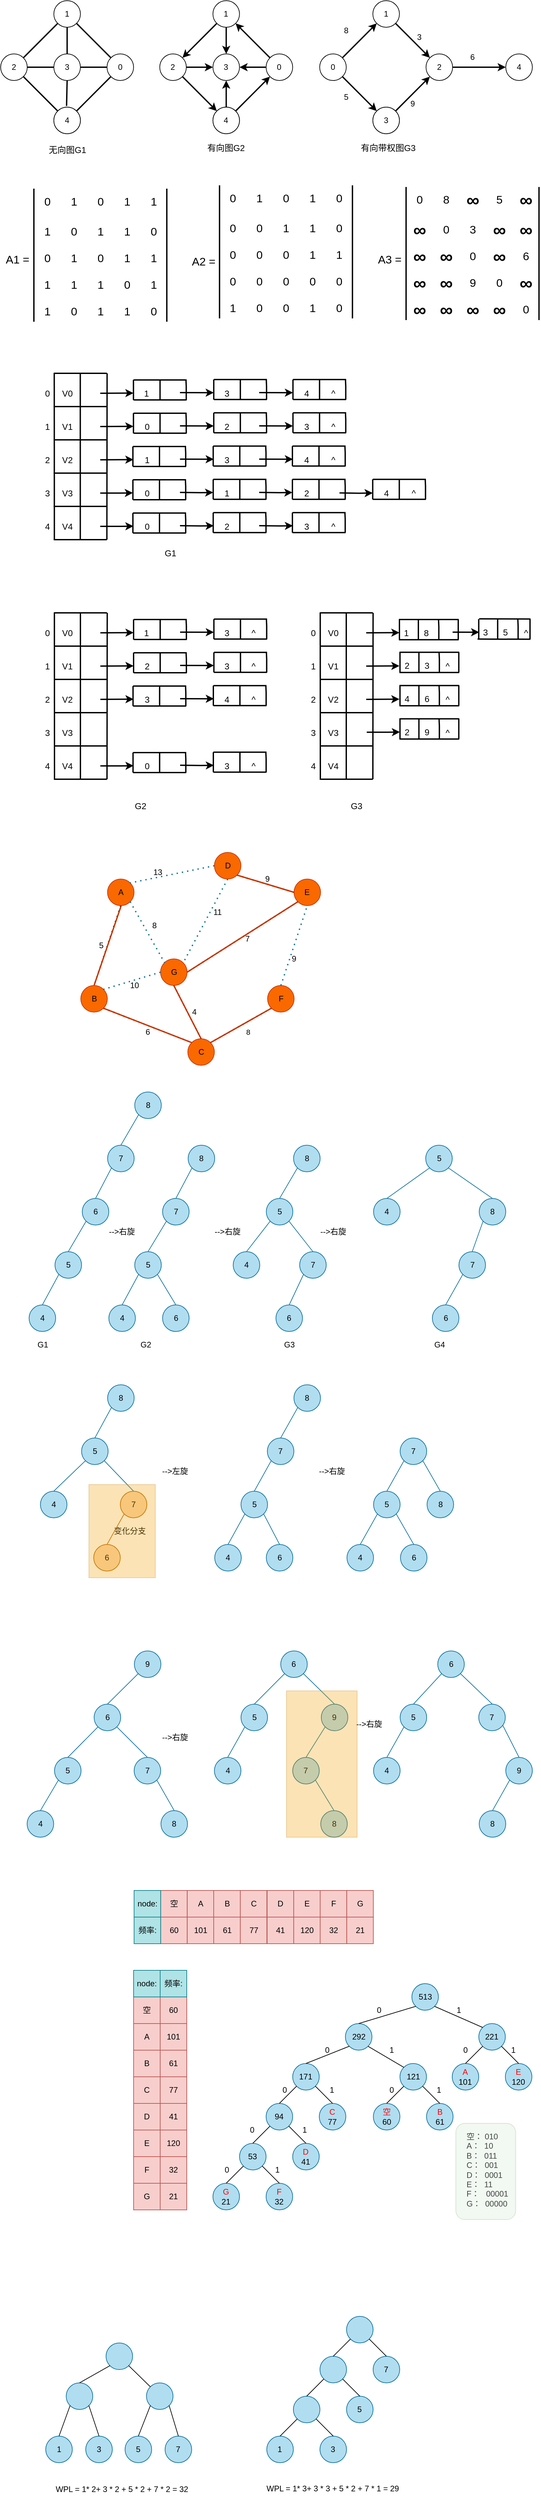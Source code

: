 <mxfile version="16.2.4" type="github">
  <diagram id="WjtdyD3cR-xEmJexhKSp" name="Page-1">
    <mxGraphModel dx="981" dy="519" grid="1" gridSize="10" guides="1" tooltips="1" connect="1" arrows="1" fold="1" page="1" pageScale="1" pageWidth="827" pageHeight="1169" math="0" shadow="0">
      <root>
        <mxCell id="0" />
        <mxCell id="1" parent="0" />
        <mxCell id="bj8c9BeODQu9PvC3Ojlk-1" value="1" style="ellipse;whiteSpace=wrap;html=1;aspect=fixed;" parent="1" vertex="1">
          <mxGeometry x="80" y="40" width="40" height="40" as="geometry" />
        </mxCell>
        <mxCell id="bj8c9BeODQu9PvC3Ojlk-2" value="" style="ellipse;whiteSpace=wrap;html=1;aspect=fixed;" parent="1" vertex="1">
          <mxGeometry x="80" y="200" width="40" height="40" as="geometry" />
        </mxCell>
        <mxCell id="bj8c9BeODQu9PvC3Ojlk-3" value="0" style="ellipse;whiteSpace=wrap;html=1;aspect=fixed;" parent="1" vertex="1">
          <mxGeometry x="160" y="120" width="40" height="40" as="geometry" />
        </mxCell>
        <mxCell id="bj8c9BeODQu9PvC3Ojlk-4" value="2" style="ellipse;whiteSpace=wrap;html=1;aspect=fixed;" parent="1" vertex="1">
          <mxGeometry y="120" width="40" height="40" as="geometry" />
        </mxCell>
        <mxCell id="bj8c9BeODQu9PvC3Ojlk-5" value="3" style="ellipse;whiteSpace=wrap;html=1;aspect=fixed;" parent="1" vertex="1">
          <mxGeometry x="80" y="120" width="40" height="40" as="geometry" />
        </mxCell>
        <mxCell id="bj8c9BeODQu9PvC3Ojlk-6" value="" style="endArrow=none;html=1;rounded=0;strokeWidth=2;entryX=0;entryY=1;entryDx=0;entryDy=0;exitX=1;exitY=0;exitDx=0;exitDy=0;" parent="1" source="bj8c9BeODQu9PvC3Ojlk-4" target="bj8c9BeODQu9PvC3Ojlk-1" edge="1">
          <mxGeometry width="50" height="50" relative="1" as="geometry">
            <mxPoint x="60" y="120" as="sourcePoint" />
            <mxPoint x="80" y="70" as="targetPoint" />
          </mxGeometry>
        </mxCell>
        <mxCell id="bj8c9BeODQu9PvC3Ojlk-8" value="" style="endArrow=none;html=1;rounded=0;strokeWidth=2;exitX=1;exitY=0;exitDx=0;exitDy=0;entryX=0;entryY=1;entryDx=0;entryDy=0;" parent="1" source="bj8c9BeODQu9PvC3Ojlk-2" target="bj8c9BeODQu9PvC3Ojlk-3" edge="1">
          <mxGeometry width="50" height="50" relative="1" as="geometry">
            <mxPoint x="120.002" y="199.998" as="sourcePoint" />
            <mxPoint x="240" y="180" as="targetPoint" />
          </mxGeometry>
        </mxCell>
        <mxCell id="bj8c9BeODQu9PvC3Ojlk-9" value="" style="endArrow=none;html=1;rounded=0;strokeWidth=2;entryX=1;entryY=1;entryDx=0;entryDy=0;fontStyle=1;exitX=0;exitY=0;exitDx=0;exitDy=0;" parent="1" source="bj8c9BeODQu9PvC3Ojlk-3" target="bj8c9BeODQu9PvC3Ojlk-1" edge="1">
          <mxGeometry width="50" height="50" relative="1" as="geometry">
            <mxPoint x="54" y="146" as="sourcePoint" />
            <mxPoint x="105.858" y="94.142" as="targetPoint" />
          </mxGeometry>
        </mxCell>
        <mxCell id="bj8c9BeODQu9PvC3Ojlk-11" value="" style="endArrow=none;html=1;rounded=0;strokeWidth=2;entryX=0;entryY=0;entryDx=0;entryDy=0;exitX=1;exitY=1;exitDx=0;exitDy=0;" parent="1" source="bj8c9BeODQu9PvC3Ojlk-4" target="bj8c9BeODQu9PvC3Ojlk-2" edge="1">
          <mxGeometry width="50" height="50" relative="1" as="geometry">
            <mxPoint x="64.142" y="155.858" as="sourcePoint" />
            <mxPoint x="115.858" y="104.142" as="targetPoint" />
          </mxGeometry>
        </mxCell>
        <mxCell id="bj8c9BeODQu9PvC3Ojlk-12" value="" style="endArrow=none;html=1;rounded=0;strokeWidth=2;entryX=0.5;entryY=1;entryDx=0;entryDy=0;exitX=0.5;exitY=0;exitDx=0;exitDy=0;" parent="1" source="bj8c9BeODQu9PvC3Ojlk-5" target="bj8c9BeODQu9PvC3Ojlk-1" edge="1">
          <mxGeometry width="50" height="50" relative="1" as="geometry">
            <mxPoint x="74.142" y="165.858" as="sourcePoint" />
            <mxPoint x="125.858" y="114.142" as="targetPoint" />
          </mxGeometry>
        </mxCell>
        <mxCell id="bj8c9BeODQu9PvC3Ojlk-13" value="" style="endArrow=none;html=1;rounded=0;strokeWidth=2;entryX=0;entryY=0.5;entryDx=0;entryDy=0;exitX=1;exitY=0.5;exitDx=0;exitDy=0;" parent="1" source="bj8c9BeODQu9PvC3Ojlk-5" target="bj8c9BeODQu9PvC3Ojlk-3" edge="1">
          <mxGeometry width="50" height="50" relative="1" as="geometry">
            <mxPoint x="84.142" y="175.858" as="sourcePoint" />
            <mxPoint x="135.858" y="124.142" as="targetPoint" />
          </mxGeometry>
        </mxCell>
        <mxCell id="bj8c9BeODQu9PvC3Ojlk-14" value="" style="endArrow=none;html=1;rounded=0;strokeWidth=2;entryX=0;entryY=0.5;entryDx=0;entryDy=0;exitX=1;exitY=0.5;exitDx=0;exitDy=0;" parent="1" source="bj8c9BeODQu9PvC3Ojlk-4" target="bj8c9BeODQu9PvC3Ojlk-5" edge="1">
          <mxGeometry width="50" height="50" relative="1" as="geometry">
            <mxPoint x="94.142" y="185.858" as="sourcePoint" />
            <mxPoint x="145.858" y="134.142" as="targetPoint" />
          </mxGeometry>
        </mxCell>
        <mxCell id="bj8c9BeODQu9PvC3Ojlk-16" value="4" style="ellipse;whiteSpace=wrap;html=1;aspect=fixed;" parent="1" vertex="1">
          <mxGeometry x="80" y="200" width="40" height="40" as="geometry" />
        </mxCell>
        <mxCell id="bj8c9BeODQu9PvC3Ojlk-17" value="" style="endArrow=none;html=1;rounded=0;strokeWidth=2;entryX=0.479;entryY=-0.044;entryDx=0;entryDy=0;exitX=0.5;exitY=1;exitDx=0;exitDy=0;entryPerimeter=0;" parent="1" source="bj8c9BeODQu9PvC3Ojlk-5" target="bj8c9BeODQu9PvC3Ojlk-16" edge="1">
          <mxGeometry width="50" height="50" relative="1" as="geometry">
            <mxPoint x="50" y="150" as="sourcePoint" />
            <mxPoint x="90" y="150" as="targetPoint" />
          </mxGeometry>
        </mxCell>
        <mxCell id="bj8c9BeODQu9PvC3Ojlk-33" value="" style="edgeStyle=orthogonalEdgeStyle;rounded=0;orthogonalLoop=1;jettySize=auto;html=1;strokeWidth=2;" parent="1" source="bj8c9BeODQu9PvC3Ojlk-18" target="bj8c9BeODQu9PvC3Ojlk-22" edge="1">
          <mxGeometry relative="1" as="geometry" />
        </mxCell>
        <mxCell id="bj8c9BeODQu9PvC3Ojlk-18" value="1" style="ellipse;whiteSpace=wrap;html=1;aspect=fixed;" parent="1" vertex="1">
          <mxGeometry x="319.37" y="40" width="40" height="40" as="geometry" />
        </mxCell>
        <mxCell id="bj8c9BeODQu9PvC3Ojlk-19" value="" style="ellipse;whiteSpace=wrap;html=1;aspect=fixed;" parent="1" vertex="1">
          <mxGeometry x="319.37" y="200" width="40" height="40" as="geometry" />
        </mxCell>
        <mxCell id="bj8c9BeODQu9PvC3Ojlk-36" value="" style="edgeStyle=orthogonalEdgeStyle;rounded=0;orthogonalLoop=1;jettySize=auto;html=1;strokeWidth=2;" parent="1" source="bj8c9BeODQu9PvC3Ojlk-20" target="bj8c9BeODQu9PvC3Ojlk-22" edge="1">
          <mxGeometry relative="1" as="geometry" />
        </mxCell>
        <mxCell id="bj8c9BeODQu9PvC3Ojlk-20" value="0" style="ellipse;whiteSpace=wrap;html=1;aspect=fixed;" parent="1" vertex="1">
          <mxGeometry x="399.37" y="120" width="40" height="40" as="geometry" />
        </mxCell>
        <mxCell id="bj8c9BeODQu9PvC3Ojlk-37" value="" style="edgeStyle=orthogonalEdgeStyle;rounded=0;orthogonalLoop=1;jettySize=auto;html=1;strokeWidth=2;" parent="1" source="bj8c9BeODQu9PvC3Ojlk-21" target="bj8c9BeODQu9PvC3Ojlk-22" edge="1">
          <mxGeometry relative="1" as="geometry" />
        </mxCell>
        <mxCell id="bj8c9BeODQu9PvC3Ojlk-21" value="2" style="ellipse;whiteSpace=wrap;html=1;aspect=fixed;" parent="1" vertex="1">
          <mxGeometry x="239.37" y="120" width="40" height="40" as="geometry" />
        </mxCell>
        <mxCell id="bj8c9BeODQu9PvC3Ojlk-22" value="3" style="ellipse;whiteSpace=wrap;html=1;aspect=fixed;" parent="1" vertex="1">
          <mxGeometry x="319.37" y="120" width="40" height="40" as="geometry" />
        </mxCell>
        <mxCell id="bj8c9BeODQu9PvC3Ojlk-35" value="" style="edgeStyle=orthogonalEdgeStyle;rounded=0;orthogonalLoop=1;jettySize=auto;html=1;strokeWidth=2;" parent="1" source="bj8c9BeODQu9PvC3Ojlk-30" target="bj8c9BeODQu9PvC3Ojlk-22" edge="1">
          <mxGeometry relative="1" as="geometry" />
        </mxCell>
        <mxCell id="bj8c9BeODQu9PvC3Ojlk-30" value="4" style="ellipse;whiteSpace=wrap;html=1;aspect=fixed;" parent="1" vertex="1">
          <mxGeometry x="319.37" y="200" width="40" height="40" as="geometry" />
        </mxCell>
        <mxCell id="bj8c9BeODQu9PvC3Ojlk-32" value="" style="endArrow=classic;html=1;rounded=0;strokeWidth=2;entryX=1;entryY=0;entryDx=0;entryDy=0;exitX=0;exitY=1;exitDx=0;exitDy=0;" parent="1" source="bj8c9BeODQu9PvC3Ojlk-18" target="bj8c9BeODQu9PvC3Ojlk-21" edge="1">
          <mxGeometry width="50" height="50" relative="1" as="geometry">
            <mxPoint x="139.37" y="180" as="sourcePoint" />
            <mxPoint x="189.37" y="130" as="targetPoint" />
          </mxGeometry>
        </mxCell>
        <mxCell id="bj8c9BeODQu9PvC3Ojlk-34" value="" style="endArrow=classic;html=1;rounded=0;strokeWidth=2;entryX=1;entryY=1;entryDx=0;entryDy=0;exitX=0;exitY=0;exitDx=0;exitDy=0;" parent="1" source="bj8c9BeODQu9PvC3Ojlk-20" target="bj8c9BeODQu9PvC3Ojlk-18" edge="1">
          <mxGeometry width="50" height="50" relative="1" as="geometry">
            <mxPoint x="459.37" y="40" as="sourcePoint" />
            <mxPoint x="283.512" y="135.858" as="targetPoint" />
          </mxGeometry>
        </mxCell>
        <mxCell id="bj8c9BeODQu9PvC3Ojlk-38" value="" style="endArrow=classic;html=1;rounded=0;strokeWidth=2;entryX=0;entryY=1;entryDx=0;entryDy=0;exitX=1;exitY=0;exitDx=0;exitDy=0;" parent="1" source="bj8c9BeODQu9PvC3Ojlk-30" target="bj8c9BeODQu9PvC3Ojlk-20" edge="1">
          <mxGeometry width="50" height="50" relative="1" as="geometry">
            <mxPoint x="335.228" y="84.142" as="sourcePoint" />
            <mxPoint x="283.512" y="135.858" as="targetPoint" />
          </mxGeometry>
        </mxCell>
        <mxCell id="bj8c9BeODQu9PvC3Ojlk-39" value="" style="endArrow=classic;html=1;rounded=0;strokeWidth=2;entryX=0;entryY=0;entryDx=0;entryDy=0;exitX=1;exitY=1;exitDx=0;exitDy=0;" parent="1" source="bj8c9BeODQu9PvC3Ojlk-21" target="bj8c9BeODQu9PvC3Ojlk-30" edge="1">
          <mxGeometry width="50" height="50" relative="1" as="geometry">
            <mxPoint x="345.228" y="94.142" as="sourcePoint" />
            <mxPoint x="293.512" y="145.858" as="targetPoint" />
          </mxGeometry>
        </mxCell>
        <mxCell id="CmCOT2hSot_O_IrYPv61-16" value="1" style="ellipse;whiteSpace=wrap;html=1;aspect=fixed;" parent="1" vertex="1">
          <mxGeometry x="560" y="40" width="40" height="40" as="geometry" />
        </mxCell>
        <mxCell id="CmCOT2hSot_O_IrYPv61-17" value="" style="ellipse;whiteSpace=wrap;html=1;aspect=fixed;" parent="1" vertex="1">
          <mxGeometry x="560" y="200" width="40" height="40" as="geometry" />
        </mxCell>
        <mxCell id="CmCOT2hSot_O_IrYPv61-30" value="" style="edgeStyle=orthogonalEdgeStyle;rounded=0;orthogonalLoop=1;jettySize=auto;html=1;strokeWidth=2;" parent="1" source="CmCOT2hSot_O_IrYPv61-19" target="CmCOT2hSot_O_IrYPv61-29" edge="1">
          <mxGeometry relative="1" as="geometry" />
        </mxCell>
        <mxCell id="CmCOT2hSot_O_IrYPv61-19" value="2" style="ellipse;whiteSpace=wrap;html=1;aspect=fixed;" parent="1" vertex="1">
          <mxGeometry x="640" y="120" width="40" height="40" as="geometry" />
        </mxCell>
        <mxCell id="CmCOT2hSot_O_IrYPv61-21" value="0" style="ellipse;whiteSpace=wrap;html=1;aspect=fixed;" parent="1" vertex="1">
          <mxGeometry x="480" y="120" width="40" height="40" as="geometry" />
        </mxCell>
        <mxCell id="CmCOT2hSot_O_IrYPv61-24" value="3" style="ellipse;whiteSpace=wrap;html=1;aspect=fixed;" parent="1" vertex="1">
          <mxGeometry x="560" y="200" width="40" height="40" as="geometry" />
        </mxCell>
        <mxCell id="CmCOT2hSot_O_IrYPv61-25" value="" style="endArrow=classic;html=1;rounded=0;strokeWidth=2;entryX=0;entryY=1;entryDx=0;entryDy=0;exitX=1;exitY=0;exitDx=0;exitDy=0;" parent="1" source="CmCOT2hSot_O_IrYPv61-21" target="CmCOT2hSot_O_IrYPv61-16" edge="1">
          <mxGeometry width="50" height="50" relative="1" as="geometry">
            <mxPoint x="500" y="50" as="sourcePoint" />
            <mxPoint x="430" y="130" as="targetPoint" />
          </mxGeometry>
        </mxCell>
        <mxCell id="CmCOT2hSot_O_IrYPv61-26" value="" style="endArrow=classic;html=1;rounded=0;strokeWidth=2;exitX=1;exitY=1;exitDx=0;exitDy=0;" parent="1" source="CmCOT2hSot_O_IrYPv61-16" target="CmCOT2hSot_O_IrYPv61-19" edge="1">
          <mxGeometry width="50" height="50" relative="1" as="geometry">
            <mxPoint x="575.858" y="84.142" as="sourcePoint" />
            <mxPoint x="524.142" y="135.858" as="targetPoint" />
          </mxGeometry>
        </mxCell>
        <mxCell id="CmCOT2hSot_O_IrYPv61-27" value="" style="endArrow=classic;html=1;rounded=0;strokeWidth=2;entryX=0;entryY=1;entryDx=0;entryDy=0;exitX=1;exitY=0;exitDx=0;exitDy=0;" parent="1" source="CmCOT2hSot_O_IrYPv61-24" target="CmCOT2hSot_O_IrYPv61-19" edge="1">
          <mxGeometry width="50" height="50" relative="1" as="geometry">
            <mxPoint x="575.858" y="84.142" as="sourcePoint" />
            <mxPoint x="524.142" y="135.858" as="targetPoint" />
          </mxGeometry>
        </mxCell>
        <mxCell id="CmCOT2hSot_O_IrYPv61-28" value="" style="endArrow=classic;html=1;rounded=0;strokeWidth=2;entryX=0;entryY=0;entryDx=0;entryDy=0;exitX=1;exitY=1;exitDx=0;exitDy=0;" parent="1" source="CmCOT2hSot_O_IrYPv61-21" target="CmCOT2hSot_O_IrYPv61-24" edge="1">
          <mxGeometry width="50" height="50" relative="1" as="geometry">
            <mxPoint x="585.858" y="94.142" as="sourcePoint" />
            <mxPoint x="534.142" y="145.858" as="targetPoint" />
          </mxGeometry>
        </mxCell>
        <mxCell id="CmCOT2hSot_O_IrYPv61-29" value="4" style="ellipse;whiteSpace=wrap;html=1;aspect=fixed;" parent="1" vertex="1">
          <mxGeometry x="760" y="120" width="40" height="40" as="geometry" />
        </mxCell>
        <mxCell id="CmCOT2hSot_O_IrYPv61-31" value="6" style="text;html=1;strokeColor=none;fillColor=none;align=center;verticalAlign=middle;whiteSpace=wrap;rounded=0;" parent="1" vertex="1">
          <mxGeometry x="680" y="110" width="60" height="30" as="geometry" />
        </mxCell>
        <mxCell id="CmCOT2hSot_O_IrYPv61-32" value="3" style="text;html=1;strokeColor=none;fillColor=none;align=center;verticalAlign=middle;whiteSpace=wrap;rounded=0;" parent="1" vertex="1">
          <mxGeometry x="600" y="80" width="60" height="30" as="geometry" />
        </mxCell>
        <mxCell id="CmCOT2hSot_O_IrYPv61-33" value="9" style="text;html=1;strokeColor=none;fillColor=none;align=center;verticalAlign=middle;whiteSpace=wrap;rounded=0;" parent="1" vertex="1">
          <mxGeometry x="590" y="180" width="60" height="30" as="geometry" />
        </mxCell>
        <mxCell id="CmCOT2hSot_O_IrYPv61-34" value="5" style="text;html=1;strokeColor=none;fillColor=none;align=center;verticalAlign=middle;whiteSpace=wrap;rounded=0;" parent="1" vertex="1">
          <mxGeometry x="490" y="170" width="60" height="30" as="geometry" />
        </mxCell>
        <mxCell id="CmCOT2hSot_O_IrYPv61-38" value="8" style="text;html=1;strokeColor=none;fillColor=none;align=center;verticalAlign=middle;whiteSpace=wrap;rounded=0;" parent="1" vertex="1">
          <mxGeometry x="490" y="70" width="60" height="30" as="geometry" />
        </mxCell>
        <mxCell id="CmCOT2hSot_O_IrYPv61-41" value="&lt;font style=&quot;font-size: 17px&quot;&gt;A1 =&lt;/font&gt;" style="text;html=1;align=center;verticalAlign=middle;resizable=0;points=[];autosize=1;strokeColor=none;fillColor=none;fontSize=16;" parent="1" vertex="1">
          <mxGeometry x="-8.882e-16" y="420" width="50" height="20" as="geometry" />
        </mxCell>
        <mxCell id="CmCOT2hSot_O_IrYPv61-42" value="" style="endArrow=none;html=1;rounded=0;fontSize=17;strokeWidth=2;" parent="1" edge="1">
          <mxGeometry width="50" height="50" relative="1" as="geometry">
            <mxPoint x="50.0" y="522.5" as="sourcePoint" />
            <mxPoint x="50.0" y="322.5" as="targetPoint" />
          </mxGeometry>
        </mxCell>
        <mxCell id="CmCOT2hSot_O_IrYPv61-43" value="0" style="text;html=1;align=center;verticalAlign=middle;resizable=0;points=[];autosize=1;strokeColor=none;fillColor=none;fontSize=17;" parent="1" vertex="1">
          <mxGeometry x="60" y="327.5" width="20" height="30" as="geometry" />
        </mxCell>
        <mxCell id="CmCOT2hSot_O_IrYPv61-44" value="1" style="text;html=1;align=center;verticalAlign=middle;resizable=0;points=[];autosize=1;strokeColor=none;fillColor=none;fontSize=17;" parent="1" vertex="1">
          <mxGeometry x="100.0" y="327.5" width="20" height="30" as="geometry" />
        </mxCell>
        <mxCell id="CmCOT2hSot_O_IrYPv61-45" value="0" style="text;html=1;align=center;verticalAlign=middle;resizable=0;points=[];autosize=1;strokeColor=none;fillColor=none;fontSize=17;" parent="1" vertex="1">
          <mxGeometry x="140" y="327.5" width="20" height="30" as="geometry" />
        </mxCell>
        <mxCell id="CmCOT2hSot_O_IrYPv61-46" value="1" style="text;html=1;align=center;verticalAlign=middle;resizable=0;points=[];autosize=1;strokeColor=none;fillColor=none;fontSize=17;" parent="1" vertex="1">
          <mxGeometry x="180" y="327.5" width="20" height="30" as="geometry" />
        </mxCell>
        <mxCell id="CmCOT2hSot_O_IrYPv61-47" value="1" style="text;html=1;align=center;verticalAlign=middle;resizable=0;points=[];autosize=1;strokeColor=none;fillColor=none;fontSize=17;" parent="1" vertex="1">
          <mxGeometry x="220" y="327.5" width="20" height="30" as="geometry" />
        </mxCell>
        <mxCell id="CmCOT2hSot_O_IrYPv61-50" value="1" style="text;html=1;align=center;verticalAlign=middle;resizable=0;points=[];autosize=1;strokeColor=none;fillColor=none;fontSize=17;" parent="1" vertex="1">
          <mxGeometry x="60" y="372.5" width="20" height="30" as="geometry" />
        </mxCell>
        <mxCell id="CmCOT2hSot_O_IrYPv61-51" value="0" style="text;html=1;align=center;verticalAlign=middle;resizable=0;points=[];autosize=1;strokeColor=none;fillColor=none;fontSize=17;" parent="1" vertex="1">
          <mxGeometry x="100.0" y="372.5" width="20" height="30" as="geometry" />
        </mxCell>
        <mxCell id="CmCOT2hSot_O_IrYPv61-52" value="1" style="text;html=1;align=center;verticalAlign=middle;resizable=0;points=[];autosize=1;strokeColor=none;fillColor=none;fontSize=17;" parent="1" vertex="1">
          <mxGeometry x="140" y="372.5" width="20" height="30" as="geometry" />
        </mxCell>
        <mxCell id="CmCOT2hSot_O_IrYPv61-53" value="1" style="text;html=1;align=center;verticalAlign=middle;resizable=0;points=[];autosize=1;strokeColor=none;fillColor=none;fontSize=17;" parent="1" vertex="1">
          <mxGeometry x="180" y="372.5" width="20" height="30" as="geometry" />
        </mxCell>
        <mxCell id="CmCOT2hSot_O_IrYPv61-54" value="0" style="text;html=1;align=center;verticalAlign=middle;resizable=0;points=[];autosize=1;strokeColor=none;fillColor=none;fontSize=17;" parent="1" vertex="1">
          <mxGeometry x="220" y="372.5" width="20" height="30" as="geometry" />
        </mxCell>
        <mxCell id="CmCOT2hSot_O_IrYPv61-55" value="0" style="text;html=1;align=center;verticalAlign=middle;resizable=0;points=[];autosize=1;strokeColor=none;fillColor=none;fontSize=17;" parent="1" vertex="1">
          <mxGeometry x="60" y="412.5" width="20" height="30" as="geometry" />
        </mxCell>
        <mxCell id="CmCOT2hSot_O_IrYPv61-56" value="1" style="text;html=1;align=center;verticalAlign=middle;resizable=0;points=[];autosize=1;strokeColor=none;fillColor=none;fontSize=17;" parent="1" vertex="1">
          <mxGeometry x="100.0" y="412.5" width="20" height="30" as="geometry" />
        </mxCell>
        <mxCell id="CmCOT2hSot_O_IrYPv61-57" value="0" style="text;html=1;align=center;verticalAlign=middle;resizable=0;points=[];autosize=1;strokeColor=none;fillColor=none;fontSize=17;" parent="1" vertex="1">
          <mxGeometry x="140" y="412.5" width="20" height="30" as="geometry" />
        </mxCell>
        <mxCell id="CmCOT2hSot_O_IrYPv61-58" value="1" style="text;html=1;align=center;verticalAlign=middle;resizable=0;points=[];autosize=1;strokeColor=none;fillColor=none;fontSize=17;" parent="1" vertex="1">
          <mxGeometry x="180" y="412.5" width="20" height="30" as="geometry" />
        </mxCell>
        <mxCell id="CmCOT2hSot_O_IrYPv61-59" value="1" style="text;html=1;align=center;verticalAlign=middle;resizable=0;points=[];autosize=1;strokeColor=none;fillColor=none;fontSize=17;" parent="1" vertex="1">
          <mxGeometry x="220" y="412.5" width="20" height="30" as="geometry" />
        </mxCell>
        <mxCell id="CmCOT2hSot_O_IrYPv61-60" value="1" style="text;html=1;align=center;verticalAlign=middle;resizable=0;points=[];autosize=1;strokeColor=none;fillColor=none;fontSize=17;" parent="1" vertex="1">
          <mxGeometry x="60" y="452.5" width="20" height="30" as="geometry" />
        </mxCell>
        <mxCell id="CmCOT2hSot_O_IrYPv61-61" value="1" style="text;html=1;align=center;verticalAlign=middle;resizable=0;points=[];autosize=1;strokeColor=none;fillColor=none;fontSize=17;" parent="1" vertex="1">
          <mxGeometry x="100.0" y="452.5" width="20" height="30" as="geometry" />
        </mxCell>
        <mxCell id="CmCOT2hSot_O_IrYPv61-62" value="1" style="text;html=1;align=center;verticalAlign=middle;resizable=0;points=[];autosize=1;strokeColor=none;fillColor=none;fontSize=17;" parent="1" vertex="1">
          <mxGeometry x="140" y="452.5" width="20" height="30" as="geometry" />
        </mxCell>
        <mxCell id="CmCOT2hSot_O_IrYPv61-63" value="0" style="text;html=1;align=center;verticalAlign=middle;resizable=0;points=[];autosize=1;strokeColor=none;fillColor=none;fontSize=17;" parent="1" vertex="1">
          <mxGeometry x="180" y="452.5" width="20" height="30" as="geometry" />
        </mxCell>
        <mxCell id="CmCOT2hSot_O_IrYPv61-64" value="1" style="text;html=1;align=center;verticalAlign=middle;resizable=0;points=[];autosize=1;strokeColor=none;fillColor=none;fontSize=17;" parent="1" vertex="1">
          <mxGeometry x="220" y="452.5" width="20" height="30" as="geometry" />
        </mxCell>
        <mxCell id="CmCOT2hSot_O_IrYPv61-65" value="1" style="text;html=1;align=center;verticalAlign=middle;resizable=0;points=[];autosize=1;strokeColor=none;fillColor=none;fontSize=17;" parent="1" vertex="1">
          <mxGeometry x="60" y="492.5" width="20" height="30" as="geometry" />
        </mxCell>
        <mxCell id="CmCOT2hSot_O_IrYPv61-66" value="0" style="text;html=1;align=center;verticalAlign=middle;resizable=0;points=[];autosize=1;strokeColor=none;fillColor=none;fontSize=17;" parent="1" vertex="1">
          <mxGeometry x="100.0" y="492.5" width="20" height="30" as="geometry" />
        </mxCell>
        <mxCell id="CmCOT2hSot_O_IrYPv61-67" value="1" style="text;html=1;align=center;verticalAlign=middle;resizable=0;points=[];autosize=1;strokeColor=none;fillColor=none;fontSize=17;" parent="1" vertex="1">
          <mxGeometry x="140" y="492.5" width="20" height="30" as="geometry" />
        </mxCell>
        <mxCell id="CmCOT2hSot_O_IrYPv61-68" value="1" style="text;html=1;align=center;verticalAlign=middle;resizable=0;points=[];autosize=1;strokeColor=none;fillColor=none;fontSize=17;" parent="1" vertex="1">
          <mxGeometry x="180" y="492.5" width="20" height="30" as="geometry" />
        </mxCell>
        <mxCell id="CmCOT2hSot_O_IrYPv61-69" value="0" style="text;html=1;align=center;verticalAlign=middle;resizable=0;points=[];autosize=1;strokeColor=none;fillColor=none;fontSize=17;" parent="1" vertex="1">
          <mxGeometry x="220" y="492.5" width="20" height="30" as="geometry" />
        </mxCell>
        <mxCell id="CmCOT2hSot_O_IrYPv61-70" value="" style="endArrow=none;html=1;rounded=0;fontSize=17;strokeWidth=2;" parent="1" edge="1">
          <mxGeometry width="50" height="50" relative="1" as="geometry">
            <mxPoint x="250" y="522.5" as="sourcePoint" />
            <mxPoint x="250" y="322.5" as="targetPoint" />
          </mxGeometry>
        </mxCell>
        <mxCell id="CmCOT2hSot_O_IrYPv61-71" value="&lt;font style=&quot;font-size: 17px&quot;&gt;A2 =&lt;/font&gt;" style="text;html=1;align=center;verticalAlign=middle;resizable=0;points=[];autosize=1;strokeColor=none;fillColor=none;fontSize=16;" parent="1" vertex="1">
          <mxGeometry x="280" y="422.5" width="50" height="20" as="geometry" />
        </mxCell>
        <mxCell id="CmCOT2hSot_O_IrYPv61-72" value="" style="endArrow=none;html=1;rounded=0;fontSize=17;strokeWidth=2;" parent="1" edge="1">
          <mxGeometry width="50" height="50" relative="1" as="geometry">
            <mxPoint x="329.31" y="517.5" as="sourcePoint" />
            <mxPoint x="329.31" y="317.5" as="targetPoint" />
          </mxGeometry>
        </mxCell>
        <mxCell id="CmCOT2hSot_O_IrYPv61-73" value="0" style="text;html=1;align=center;verticalAlign=middle;resizable=0;points=[];autosize=1;strokeColor=none;fillColor=none;fontSize=17;" parent="1" vertex="1">
          <mxGeometry x="339.31" y="322.5" width="20" height="30" as="geometry" />
        </mxCell>
        <mxCell id="CmCOT2hSot_O_IrYPv61-74" value="1" style="text;html=1;align=center;verticalAlign=middle;resizable=0;points=[];autosize=1;strokeColor=none;fillColor=none;fontSize=17;" parent="1" vertex="1">
          <mxGeometry x="379.31" y="322.5" width="20" height="30" as="geometry" />
        </mxCell>
        <mxCell id="CmCOT2hSot_O_IrYPv61-75" value="0" style="text;html=1;align=center;verticalAlign=middle;resizable=0;points=[];autosize=1;strokeColor=none;fillColor=none;fontSize=17;" parent="1" vertex="1">
          <mxGeometry x="419.31" y="322.5" width="20" height="30" as="geometry" />
        </mxCell>
        <mxCell id="CmCOT2hSot_O_IrYPv61-76" value="1" style="text;html=1;align=center;verticalAlign=middle;resizable=0;points=[];autosize=1;strokeColor=none;fillColor=none;fontSize=17;" parent="1" vertex="1">
          <mxGeometry x="459.31" y="322.5" width="20" height="30" as="geometry" />
        </mxCell>
        <mxCell id="CmCOT2hSot_O_IrYPv61-77" value="0" style="text;html=1;align=center;verticalAlign=middle;resizable=0;points=[];autosize=1;strokeColor=none;fillColor=none;fontSize=17;" parent="1" vertex="1">
          <mxGeometry x="499.31" y="322.5" width="20" height="30" as="geometry" />
        </mxCell>
        <mxCell id="CmCOT2hSot_O_IrYPv61-78" value="0" style="text;html=1;align=center;verticalAlign=middle;resizable=0;points=[];autosize=1;strokeColor=none;fillColor=none;fontSize=17;" parent="1" vertex="1">
          <mxGeometry x="339.31" y="367.5" width="20" height="30" as="geometry" />
        </mxCell>
        <mxCell id="CmCOT2hSot_O_IrYPv61-79" value="0" style="text;html=1;align=center;verticalAlign=middle;resizable=0;points=[];autosize=1;strokeColor=none;fillColor=none;fontSize=17;" parent="1" vertex="1">
          <mxGeometry x="379.31" y="367.5" width="20" height="30" as="geometry" />
        </mxCell>
        <mxCell id="CmCOT2hSot_O_IrYPv61-80" value="1" style="text;html=1;align=center;verticalAlign=middle;resizable=0;points=[];autosize=1;strokeColor=none;fillColor=none;fontSize=17;" parent="1" vertex="1">
          <mxGeometry x="419.31" y="367.5" width="20" height="30" as="geometry" />
        </mxCell>
        <mxCell id="CmCOT2hSot_O_IrYPv61-81" value="1" style="text;html=1;align=center;verticalAlign=middle;resizable=0;points=[];autosize=1;strokeColor=none;fillColor=none;fontSize=17;" parent="1" vertex="1">
          <mxGeometry x="459.31" y="367.5" width="20" height="30" as="geometry" />
        </mxCell>
        <mxCell id="CmCOT2hSot_O_IrYPv61-82" value="0" style="text;html=1;align=center;verticalAlign=middle;resizable=0;points=[];autosize=1;strokeColor=none;fillColor=none;fontSize=17;" parent="1" vertex="1">
          <mxGeometry x="499.31" y="367.5" width="20" height="30" as="geometry" />
        </mxCell>
        <mxCell id="CmCOT2hSot_O_IrYPv61-83" value="0" style="text;html=1;align=center;verticalAlign=middle;resizable=0;points=[];autosize=1;strokeColor=none;fillColor=none;fontSize=17;" parent="1" vertex="1">
          <mxGeometry x="339.31" y="407.5" width="20" height="30" as="geometry" />
        </mxCell>
        <mxCell id="CmCOT2hSot_O_IrYPv61-84" value="0" style="text;html=1;align=center;verticalAlign=middle;resizable=0;points=[];autosize=1;strokeColor=none;fillColor=none;fontSize=17;" parent="1" vertex="1">
          <mxGeometry x="379.31" y="407.5" width="20" height="30" as="geometry" />
        </mxCell>
        <mxCell id="CmCOT2hSot_O_IrYPv61-85" value="0" style="text;html=1;align=center;verticalAlign=middle;resizable=0;points=[];autosize=1;strokeColor=none;fillColor=none;fontSize=17;" parent="1" vertex="1">
          <mxGeometry x="419.31" y="407.5" width="20" height="30" as="geometry" />
        </mxCell>
        <mxCell id="CmCOT2hSot_O_IrYPv61-86" value="1" style="text;html=1;align=center;verticalAlign=middle;resizable=0;points=[];autosize=1;strokeColor=none;fillColor=none;fontSize=17;" parent="1" vertex="1">
          <mxGeometry x="459.31" y="407.5" width="20" height="30" as="geometry" />
        </mxCell>
        <mxCell id="CmCOT2hSot_O_IrYPv61-87" value="1" style="text;html=1;align=center;verticalAlign=middle;resizable=0;points=[];autosize=1;strokeColor=none;fillColor=none;fontSize=17;" parent="1" vertex="1">
          <mxGeometry x="499.31" y="407.5" width="20" height="30" as="geometry" />
        </mxCell>
        <mxCell id="CmCOT2hSot_O_IrYPv61-88" value="0" style="text;html=1;align=center;verticalAlign=middle;resizable=0;points=[];autosize=1;strokeColor=none;fillColor=none;fontSize=17;" parent="1" vertex="1">
          <mxGeometry x="339.31" y="447.5" width="20" height="30" as="geometry" />
        </mxCell>
        <mxCell id="CmCOT2hSot_O_IrYPv61-89" value="0" style="text;html=1;align=center;verticalAlign=middle;resizable=0;points=[];autosize=1;strokeColor=none;fillColor=none;fontSize=17;" parent="1" vertex="1">
          <mxGeometry x="379.31" y="447.5" width="20" height="30" as="geometry" />
        </mxCell>
        <mxCell id="CmCOT2hSot_O_IrYPv61-90" value="0" style="text;html=1;align=center;verticalAlign=middle;resizable=0;points=[];autosize=1;strokeColor=none;fillColor=none;fontSize=17;" parent="1" vertex="1">
          <mxGeometry x="419.31" y="447.5" width="20" height="30" as="geometry" />
        </mxCell>
        <mxCell id="CmCOT2hSot_O_IrYPv61-91" value="0" style="text;html=1;align=center;verticalAlign=middle;resizable=0;points=[];autosize=1;strokeColor=none;fillColor=none;fontSize=17;" parent="1" vertex="1">
          <mxGeometry x="459.31" y="447.5" width="20" height="30" as="geometry" />
        </mxCell>
        <mxCell id="CmCOT2hSot_O_IrYPv61-92" value="0" style="text;html=1;align=center;verticalAlign=middle;resizable=0;points=[];autosize=1;strokeColor=none;fillColor=none;fontSize=17;" parent="1" vertex="1">
          <mxGeometry x="499.31" y="447.5" width="20" height="30" as="geometry" />
        </mxCell>
        <mxCell id="CmCOT2hSot_O_IrYPv61-93" value="1" style="text;html=1;align=center;verticalAlign=middle;resizable=0;points=[];autosize=1;strokeColor=none;fillColor=none;fontSize=17;" parent="1" vertex="1">
          <mxGeometry x="339.31" y="487.5" width="20" height="30" as="geometry" />
        </mxCell>
        <mxCell id="CmCOT2hSot_O_IrYPv61-94" value="0" style="text;html=1;align=center;verticalAlign=middle;resizable=0;points=[];autosize=1;strokeColor=none;fillColor=none;fontSize=17;" parent="1" vertex="1">
          <mxGeometry x="379.31" y="487.5" width="20" height="30" as="geometry" />
        </mxCell>
        <mxCell id="CmCOT2hSot_O_IrYPv61-95" value="0" style="text;html=1;align=center;verticalAlign=middle;resizable=0;points=[];autosize=1;strokeColor=none;fillColor=none;fontSize=17;" parent="1" vertex="1">
          <mxGeometry x="419.31" y="487.5" width="20" height="30" as="geometry" />
        </mxCell>
        <mxCell id="CmCOT2hSot_O_IrYPv61-96" value="1" style="text;html=1;align=center;verticalAlign=middle;resizable=0;points=[];autosize=1;strokeColor=none;fillColor=none;fontSize=17;" parent="1" vertex="1">
          <mxGeometry x="459.31" y="487.5" width="20" height="30" as="geometry" />
        </mxCell>
        <mxCell id="CmCOT2hSot_O_IrYPv61-97" value="0" style="text;html=1;align=center;verticalAlign=middle;resizable=0;points=[];autosize=1;strokeColor=none;fillColor=none;fontSize=17;" parent="1" vertex="1">
          <mxGeometry x="499.31" y="487.5" width="20" height="30" as="geometry" />
        </mxCell>
        <mxCell id="CmCOT2hSot_O_IrYPv61-98" value="" style="endArrow=none;html=1;rounded=0;fontSize=17;strokeWidth=2;" parent="1" edge="1">
          <mxGeometry width="50" height="50" relative="1" as="geometry">
            <mxPoint x="529.31" y="517.5" as="sourcePoint" />
            <mxPoint x="529.31" y="317.5" as="targetPoint" />
          </mxGeometry>
        </mxCell>
        <mxCell id="CmCOT2hSot_O_IrYPv61-99" value="&lt;font style=&quot;font-size: 17px&quot;&gt;A3 =&lt;/font&gt;" style="text;html=1;align=center;verticalAlign=middle;resizable=0;points=[];autosize=1;strokeColor=none;fillColor=none;fontSize=16;" parent="1" vertex="1">
          <mxGeometry x="560.0" y="420" width="50" height="20" as="geometry" />
        </mxCell>
        <mxCell id="CmCOT2hSot_O_IrYPv61-100" value="" style="endArrow=none;html=1;rounded=0;fontSize=17;strokeWidth=2;" parent="1" edge="1">
          <mxGeometry width="50" height="50" relative="1" as="geometry">
            <mxPoint x="610.0" y="520.0" as="sourcePoint" />
            <mxPoint x="610.0" y="320" as="targetPoint" />
          </mxGeometry>
        </mxCell>
        <mxCell id="CmCOT2hSot_O_IrYPv61-101" value="0" style="text;html=1;align=center;verticalAlign=middle;resizable=0;points=[];autosize=1;strokeColor=none;fillColor=none;fontSize=17;" parent="1" vertex="1">
          <mxGeometry x="620.0" y="325" width="20" height="30" as="geometry" />
        </mxCell>
        <mxCell id="CmCOT2hSot_O_IrYPv61-102" value="8" style="text;html=1;align=center;verticalAlign=middle;resizable=0;points=[];autosize=1;strokeColor=none;fillColor=none;fontSize=17;" parent="1" vertex="1">
          <mxGeometry x="660.0" y="325" width="20" height="30" as="geometry" />
        </mxCell>
        <mxCell id="CmCOT2hSot_O_IrYPv61-104" value="5" style="text;html=1;align=center;verticalAlign=middle;resizable=0;points=[];autosize=1;strokeColor=none;fillColor=none;fontSize=17;" parent="1" vertex="1">
          <mxGeometry x="740.0" y="325" width="20" height="30" as="geometry" />
        </mxCell>
        <mxCell id="CmCOT2hSot_O_IrYPv61-105" value="&lt;h1 style=&quot;font-size: 27px&quot;&gt;&lt;font style=&quot;font-size: 27px&quot;&gt;∞&lt;/font&gt;&lt;/h1&gt;" style="text;html=1;align=center;verticalAlign=middle;resizable=0;points=[];autosize=1;strokeColor=none;fillColor=none;fontSize=17;" parent="1" vertex="1">
          <mxGeometry x="775.0" y="310" width="30" height="60" as="geometry" />
        </mxCell>
        <mxCell id="CmCOT2hSot_O_IrYPv61-106" value="&lt;h1 style=&quot;font-size: 27px&quot;&gt;&lt;font style=&quot;font-size: 27px&quot;&gt;∞&lt;/font&gt;&lt;/h1&gt;" style="text;html=1;align=center;verticalAlign=middle;resizable=0;points=[];autosize=1;strokeColor=none;fillColor=none;fontSize=17;" parent="1" vertex="1">
          <mxGeometry x="615.0" y="355" width="30" height="60" as="geometry" />
        </mxCell>
        <mxCell id="CmCOT2hSot_O_IrYPv61-107" value="0" style="text;html=1;align=center;verticalAlign=middle;resizable=0;points=[];autosize=1;strokeColor=none;fillColor=none;fontSize=17;" parent="1" vertex="1">
          <mxGeometry x="660.0" y="370" width="20" height="30" as="geometry" />
        </mxCell>
        <mxCell id="CmCOT2hSot_O_IrYPv61-108" value="3" style="text;html=1;align=center;verticalAlign=middle;resizable=0;points=[];autosize=1;strokeColor=none;fillColor=none;fontSize=17;" parent="1" vertex="1">
          <mxGeometry x="700.0" y="370" width="20" height="30" as="geometry" />
        </mxCell>
        <mxCell id="CmCOT2hSot_O_IrYPv61-109" value="&lt;h1 style=&quot;font-size: 27px&quot;&gt;&lt;font style=&quot;font-size: 27px&quot;&gt;∞&lt;/font&gt;&lt;/h1&gt;" style="text;html=1;align=center;verticalAlign=middle;resizable=0;points=[];autosize=1;strokeColor=none;fillColor=none;fontSize=17;" parent="1" vertex="1">
          <mxGeometry x="735.0" y="355" width="30" height="60" as="geometry" />
        </mxCell>
        <mxCell id="CmCOT2hSot_O_IrYPv61-110" value="&lt;h1 style=&quot;font-size: 27px&quot;&gt;&lt;font style=&quot;font-size: 27px&quot;&gt;∞&lt;/font&gt;&lt;/h1&gt;" style="text;html=1;align=center;verticalAlign=middle;resizable=0;points=[];autosize=1;strokeColor=none;fillColor=none;fontSize=17;" parent="1" vertex="1">
          <mxGeometry x="775.0" y="355" width="30" height="60" as="geometry" />
        </mxCell>
        <mxCell id="CmCOT2hSot_O_IrYPv61-111" value="&lt;h1 style=&quot;font-size: 27px&quot;&gt;&lt;font style=&quot;font-size: 27px&quot;&gt;∞&lt;/font&gt;&lt;/h1&gt;" style="text;html=1;align=center;verticalAlign=middle;resizable=0;points=[];autosize=1;strokeColor=none;fillColor=none;fontSize=17;" parent="1" vertex="1">
          <mxGeometry x="615.0" y="395" width="30" height="60" as="geometry" />
        </mxCell>
        <mxCell id="CmCOT2hSot_O_IrYPv61-112" value="&lt;h1 style=&quot;font-size: 27px&quot;&gt;&lt;font style=&quot;font-size: 27px&quot;&gt;∞&lt;/font&gt;&lt;/h1&gt;" style="text;html=1;align=center;verticalAlign=middle;resizable=0;points=[];autosize=1;strokeColor=none;fillColor=none;fontSize=17;" parent="1" vertex="1">
          <mxGeometry x="655.0" y="395" width="30" height="60" as="geometry" />
        </mxCell>
        <mxCell id="CmCOT2hSot_O_IrYPv61-113" value="0" style="text;html=1;align=center;verticalAlign=middle;resizable=0;points=[];autosize=1;strokeColor=none;fillColor=none;fontSize=17;" parent="1" vertex="1">
          <mxGeometry x="700.0" y="410" width="20" height="30" as="geometry" />
        </mxCell>
        <mxCell id="CmCOT2hSot_O_IrYPv61-114" value="&lt;h1 style=&quot;font-size: 27px&quot;&gt;&lt;font style=&quot;font-size: 27px&quot;&gt;∞&lt;/font&gt;&lt;/h1&gt;" style="text;html=1;align=center;verticalAlign=middle;resizable=0;points=[];autosize=1;strokeColor=none;fillColor=none;fontSize=17;" parent="1" vertex="1">
          <mxGeometry x="735.0" y="395" width="30" height="60" as="geometry" />
        </mxCell>
        <mxCell id="CmCOT2hSot_O_IrYPv61-115" value="6" style="text;html=1;align=center;verticalAlign=middle;resizable=0;points=[];autosize=1;strokeColor=none;fillColor=none;fontSize=17;" parent="1" vertex="1">
          <mxGeometry x="780.0" y="410" width="20" height="30" as="geometry" />
        </mxCell>
        <mxCell id="CmCOT2hSot_O_IrYPv61-116" value="&lt;h1 style=&quot;font-size: 27px&quot;&gt;&lt;font style=&quot;font-size: 27px&quot;&gt;∞&lt;/font&gt;&lt;/h1&gt;" style="text;html=1;align=center;verticalAlign=middle;resizable=0;points=[];autosize=1;strokeColor=none;fillColor=none;fontSize=17;" parent="1" vertex="1">
          <mxGeometry x="615.0" y="435" width="30" height="60" as="geometry" />
        </mxCell>
        <mxCell id="CmCOT2hSot_O_IrYPv61-117" value="&lt;h1 style=&quot;font-size: 27px&quot;&gt;&lt;font style=&quot;font-size: 27px&quot;&gt;∞&lt;/font&gt;&lt;/h1&gt;" style="text;html=1;align=center;verticalAlign=middle;resizable=0;points=[];autosize=1;strokeColor=none;fillColor=none;fontSize=17;" parent="1" vertex="1">
          <mxGeometry x="655.0" y="435" width="30" height="60" as="geometry" />
        </mxCell>
        <mxCell id="CmCOT2hSot_O_IrYPv61-118" value="9" style="text;html=1;align=center;verticalAlign=middle;resizable=0;points=[];autosize=1;strokeColor=none;fillColor=none;fontSize=17;" parent="1" vertex="1">
          <mxGeometry x="700.0" y="450" width="20" height="30" as="geometry" />
        </mxCell>
        <mxCell id="CmCOT2hSot_O_IrYPv61-119" value="0" style="text;html=1;align=center;verticalAlign=middle;resizable=0;points=[];autosize=1;strokeColor=none;fillColor=none;fontSize=17;" parent="1" vertex="1">
          <mxGeometry x="740.0" y="450" width="20" height="30" as="geometry" />
        </mxCell>
        <mxCell id="CmCOT2hSot_O_IrYPv61-120" value="&lt;h1 style=&quot;font-size: 27px&quot;&gt;&lt;font style=&quot;font-size: 27px&quot;&gt;∞&lt;/font&gt;&lt;/h1&gt;" style="text;html=1;align=center;verticalAlign=middle;resizable=0;points=[];autosize=1;strokeColor=none;fillColor=none;fontSize=17;" parent="1" vertex="1">
          <mxGeometry x="775.0" y="435" width="30" height="60" as="geometry" />
        </mxCell>
        <mxCell id="CmCOT2hSot_O_IrYPv61-121" value="&lt;h1 style=&quot;font-size: 27px&quot;&gt;&lt;font style=&quot;font-size: 27px&quot;&gt;∞&lt;/font&gt;&lt;/h1&gt;" style="text;html=1;align=center;verticalAlign=middle;resizable=0;points=[];autosize=1;strokeColor=none;fillColor=none;fontSize=17;" parent="1" vertex="1">
          <mxGeometry x="615.0" y="475" width="30" height="60" as="geometry" />
        </mxCell>
        <mxCell id="CmCOT2hSot_O_IrYPv61-122" value="&lt;h1 style=&quot;font-size: 27px&quot;&gt;&lt;font style=&quot;font-size: 27px&quot;&gt;∞&lt;/font&gt;&lt;/h1&gt;" style="text;html=1;align=center;verticalAlign=middle;resizable=0;points=[];autosize=1;strokeColor=none;fillColor=none;fontSize=17;" parent="1" vertex="1">
          <mxGeometry x="655.0" y="475" width="30" height="60" as="geometry" />
        </mxCell>
        <mxCell id="CmCOT2hSot_O_IrYPv61-123" value="&lt;h1 style=&quot;font-size: 27px&quot;&gt;&lt;font style=&quot;font-size: 27px&quot;&gt;∞&lt;/font&gt;&lt;/h1&gt;" style="text;html=1;align=center;verticalAlign=middle;resizable=0;points=[];autosize=1;strokeColor=none;fillColor=none;fontSize=17;" parent="1" vertex="1">
          <mxGeometry x="695.0" y="475" width="30" height="60" as="geometry" />
        </mxCell>
        <mxCell id="CmCOT2hSot_O_IrYPv61-124" value="&lt;h1 style=&quot;font-size: 27px&quot;&gt;&lt;font style=&quot;font-size: 27px&quot;&gt;∞&lt;/font&gt;&lt;/h1&gt;" style="text;html=1;align=center;verticalAlign=middle;resizable=0;points=[];autosize=1;strokeColor=none;fillColor=none;fontSize=17;" parent="1" vertex="1">
          <mxGeometry x="735.0" y="475" width="30" height="60" as="geometry" />
        </mxCell>
        <mxCell id="CmCOT2hSot_O_IrYPv61-125" value="0" style="text;html=1;align=center;verticalAlign=middle;resizable=0;points=[];autosize=1;strokeColor=none;fillColor=none;fontSize=17;" parent="1" vertex="1">
          <mxGeometry x="780.0" y="490" width="20" height="30" as="geometry" />
        </mxCell>
        <mxCell id="CmCOT2hSot_O_IrYPv61-126" value="" style="endArrow=none;html=1;rounded=0;fontSize=17;strokeWidth=2;" parent="1" edge="1">
          <mxGeometry width="50" height="50" relative="1" as="geometry">
            <mxPoint x="810.0" y="520.0" as="sourcePoint" />
            <mxPoint x="810.0" y="320" as="targetPoint" />
          </mxGeometry>
        </mxCell>
        <mxCell id="CmCOT2hSot_O_IrYPv61-129" value="&lt;h1 style=&quot;font-size: 27px&quot;&gt;&lt;font style=&quot;font-size: 27px&quot;&gt;∞&lt;/font&gt;&lt;/h1&gt;" style="text;html=1;align=center;verticalAlign=middle;resizable=0;points=[];autosize=1;strokeColor=none;fillColor=none;fontSize=17;" parent="1" vertex="1">
          <mxGeometry x="695.0" y="310" width="30" height="60" as="geometry" />
        </mxCell>
        <mxCell id="CmCOT2hSot_O_IrYPv61-130" value="&lt;font style=&quot;font-size: 13px&quot;&gt;无向图G1&lt;/font&gt;" style="text;html=1;align=center;verticalAlign=middle;resizable=0;points=[];autosize=1;strokeColor=none;fillColor=none;fontSize=27;" parent="1" vertex="1">
          <mxGeometry x="65" y="240" width="70" height="40" as="geometry" />
        </mxCell>
        <mxCell id="CmCOT2hSot_O_IrYPv61-131" value="&lt;font style=&quot;font-size: 13px&quot;&gt;有向图G2&lt;/font&gt;" style="text;whiteSpace=wrap;html=1;fontSize=15;" parent="1" vertex="1">
          <mxGeometry x="308.68" y="245" width="90" height="30" as="geometry" />
        </mxCell>
        <mxCell id="CmCOT2hSot_O_IrYPv61-132" value="&lt;font style=&quot;font-size: 13px&quot;&gt;有向带权图G3&lt;/font&gt;" style="text;whiteSpace=wrap;html=1;fontSize=15;" parent="1" vertex="1">
          <mxGeometry x="540" y="245" width="110" height="30" as="geometry" />
        </mxCell>
        <mxCell id="CmCOT2hSot_O_IrYPv61-186" value="" style="endArrow=none;html=1;rounded=0;fontSize=13;strokeWidth=2;" parent="1" edge="1">
          <mxGeometry width="50" height="50" relative="1" as="geometry">
            <mxPoint x="80.63" y="600" as="sourcePoint" />
            <mxPoint x="80.8" y="850" as="targetPoint" />
          </mxGeometry>
        </mxCell>
        <mxCell id="CmCOT2hSot_O_IrYPv61-187" value="" style="endArrow=none;html=1;rounded=0;fontSize=13;strokeWidth=2;" parent="1" edge="1">
          <mxGeometry width="50" height="50" relative="1" as="geometry">
            <mxPoint x="119.8" y="600" as="sourcePoint" />
            <mxPoint x="119.8" y="850" as="targetPoint" />
          </mxGeometry>
        </mxCell>
        <mxCell id="CmCOT2hSot_O_IrYPv61-188" value="" style="endArrow=none;html=1;rounded=0;fontSize=13;strokeWidth=2;" parent="1" edge="1">
          <mxGeometry width="50" height="50" relative="1" as="geometry">
            <mxPoint x="160.15" y="600" as="sourcePoint" />
            <mxPoint x="159.8" y="850" as="targetPoint" />
          </mxGeometry>
        </mxCell>
        <mxCell id="CmCOT2hSot_O_IrYPv61-189" value="" style="endArrow=none;html=1;rounded=0;fontSize=13;strokeWidth=2;" parent="1" edge="1">
          <mxGeometry width="50" height="50" relative="1" as="geometry">
            <mxPoint x="199.8" y="610" as="sourcePoint" />
            <mxPoint x="279.8" y="610" as="targetPoint" />
          </mxGeometry>
        </mxCell>
        <mxCell id="CmCOT2hSot_O_IrYPv61-190" value="" style="endArrow=none;html=1;rounded=0;fontSize=13;strokeWidth=2;" parent="1" edge="1">
          <mxGeometry width="50" height="50" relative="1" as="geometry">
            <mxPoint x="79.8" y="850" as="sourcePoint" />
            <mxPoint x="159.8" y="850" as="targetPoint" />
          </mxGeometry>
        </mxCell>
        <mxCell id="CmCOT2hSot_O_IrYPv61-191" value="" style="endArrow=none;html=1;rounded=0;fontSize=13;strokeWidth=2;" parent="1" edge="1">
          <mxGeometry width="50" height="50" relative="1" as="geometry">
            <mxPoint x="199.8" y="640" as="sourcePoint" />
            <mxPoint x="279.8" y="640" as="targetPoint" />
          </mxGeometry>
        </mxCell>
        <mxCell id="CmCOT2hSot_O_IrYPv61-192" value="" style="endArrow=none;html=1;rounded=0;fontSize=13;strokeWidth=2;" parent="1" edge="1">
          <mxGeometry width="50" height="50" relative="1" as="geometry">
            <mxPoint x="79.8" y="700" as="sourcePoint" />
            <mxPoint x="159.8" y="700" as="targetPoint" />
          </mxGeometry>
        </mxCell>
        <mxCell id="CmCOT2hSot_O_IrYPv61-193" value="" style="endArrow=none;html=1;rounded=0;fontSize=13;strokeWidth=2;" parent="1" edge="1">
          <mxGeometry width="50" height="50" relative="1" as="geometry">
            <mxPoint x="79.8" y="750" as="sourcePoint" />
            <mxPoint x="159.8" y="750" as="targetPoint" />
          </mxGeometry>
        </mxCell>
        <mxCell id="CmCOT2hSot_O_IrYPv61-194" value="" style="endArrow=none;html=1;rounded=0;fontSize=13;strokeWidth=2;" parent="1" edge="1">
          <mxGeometry width="50" height="50" relative="1" as="geometry">
            <mxPoint x="79.8" y="800" as="sourcePoint" />
            <mxPoint x="159.8" y="800" as="targetPoint" />
          </mxGeometry>
        </mxCell>
        <mxCell id="CmCOT2hSot_O_IrYPv61-214" value="" style="endArrow=none;html=1;rounded=0;fontSize=13;strokeWidth=2;" parent="1" edge="1">
          <mxGeometry width="50" height="50" relative="1" as="geometry">
            <mxPoint x="239.8" y="640" as="sourcePoint" />
            <mxPoint x="239.8" y="610" as="targetPoint" />
          </mxGeometry>
        </mxCell>
        <mxCell id="CmCOT2hSot_O_IrYPv61-215" value="" style="endArrow=none;html=1;rounded=0;fontSize=13;strokeWidth=2;" parent="1" edge="1">
          <mxGeometry width="50" height="50" relative="1" as="geometry">
            <mxPoint x="279.23" y="640" as="sourcePoint" />
            <mxPoint x="278.8" y="610" as="targetPoint" />
            <Array as="points">
              <mxPoint x="279.23" y="620" />
            </Array>
          </mxGeometry>
        </mxCell>
        <mxCell id="CmCOT2hSot_O_IrYPv61-216" value="" style="endArrow=none;html=1;rounded=0;fontSize=13;strokeWidth=2;" parent="1" edge="1">
          <mxGeometry width="50" height="50" relative="1" as="geometry">
            <mxPoint x="199.8" y="640" as="sourcePoint" />
            <mxPoint x="199.8" y="610" as="targetPoint" />
            <Array as="points">
              <mxPoint x="199.8" y="620" />
            </Array>
          </mxGeometry>
        </mxCell>
        <mxCell id="CmCOT2hSot_O_IrYPv61-222" value="" style="endArrow=none;html=1;rounded=0;fontSize=13;strokeWidth=2;" parent="1" edge="1">
          <mxGeometry width="50" height="50" relative="1" as="geometry">
            <mxPoint x="79.8" y="650" as="sourcePoint" />
            <mxPoint x="159.8" y="650" as="targetPoint" />
          </mxGeometry>
        </mxCell>
        <mxCell id="CmCOT2hSot_O_IrYPv61-223" value="" style="endArrow=none;html=1;rounded=0;fontSize=13;strokeWidth=2;" parent="1" edge="1">
          <mxGeometry width="50" height="50" relative="1" as="geometry">
            <mxPoint x="79.8" y="600" as="sourcePoint" />
            <mxPoint x="159.8" y="600" as="targetPoint" />
          </mxGeometry>
        </mxCell>
        <mxCell id="CmCOT2hSot_O_IrYPv61-224" value="" style="endArrow=none;html=1;rounded=0;fontSize=13;strokeWidth=2;" parent="1" edge="1">
          <mxGeometry width="50" height="50" relative="1" as="geometry">
            <mxPoint x="199.8" y="660" as="sourcePoint" />
            <mxPoint x="279.8" y="660" as="targetPoint" />
          </mxGeometry>
        </mxCell>
        <mxCell id="CmCOT2hSot_O_IrYPv61-225" value="" style="endArrow=none;html=1;rounded=0;fontSize=13;strokeWidth=2;" parent="1" edge="1">
          <mxGeometry width="50" height="50" relative="1" as="geometry">
            <mxPoint x="199.8" y="690" as="sourcePoint" />
            <mxPoint x="279.8" y="690" as="targetPoint" />
          </mxGeometry>
        </mxCell>
        <mxCell id="CmCOT2hSot_O_IrYPv61-226" value="" style="endArrow=none;html=1;rounded=0;fontSize=13;strokeWidth=2;" parent="1" edge="1">
          <mxGeometry width="50" height="50" relative="1" as="geometry">
            <mxPoint x="239.8" y="690" as="sourcePoint" />
            <mxPoint x="239.8" y="660" as="targetPoint" />
          </mxGeometry>
        </mxCell>
        <mxCell id="CmCOT2hSot_O_IrYPv61-227" value="" style="endArrow=none;html=1;rounded=0;fontSize=13;strokeWidth=2;" parent="1" edge="1">
          <mxGeometry width="50" height="50" relative="1" as="geometry">
            <mxPoint x="279.23" y="690" as="sourcePoint" />
            <mxPoint x="278.8" y="660" as="targetPoint" />
            <Array as="points">
              <mxPoint x="279.23" y="670" />
            </Array>
          </mxGeometry>
        </mxCell>
        <mxCell id="CmCOT2hSot_O_IrYPv61-228" value="" style="endArrow=none;html=1;rounded=0;fontSize=13;strokeWidth=2;" parent="1" edge="1">
          <mxGeometry width="50" height="50" relative="1" as="geometry">
            <mxPoint x="199.8" y="690" as="sourcePoint" />
            <mxPoint x="199.8" y="660" as="targetPoint" />
            <Array as="points">
              <mxPoint x="199.8" y="670" />
            </Array>
          </mxGeometry>
        </mxCell>
        <mxCell id="CmCOT2hSot_O_IrYPv61-229" value="" style="endArrow=none;html=1;rounded=0;fontSize=13;strokeWidth=2;" parent="1" edge="1">
          <mxGeometry width="50" height="50" relative="1" as="geometry">
            <mxPoint x="198.97" y="710" as="sourcePoint" />
            <mxPoint x="278.97" y="710" as="targetPoint" />
          </mxGeometry>
        </mxCell>
        <mxCell id="CmCOT2hSot_O_IrYPv61-230" value="" style="endArrow=none;html=1;rounded=0;fontSize=13;strokeWidth=2;" parent="1" edge="1">
          <mxGeometry width="50" height="50" relative="1" as="geometry">
            <mxPoint x="198.97" y="740" as="sourcePoint" />
            <mxPoint x="278.97" y="740" as="targetPoint" />
          </mxGeometry>
        </mxCell>
        <mxCell id="CmCOT2hSot_O_IrYPv61-231" value="" style="endArrow=none;html=1;rounded=0;fontSize=13;strokeWidth=2;" parent="1" edge="1">
          <mxGeometry width="50" height="50" relative="1" as="geometry">
            <mxPoint x="238.97" y="740" as="sourcePoint" />
            <mxPoint x="238.97" y="710" as="targetPoint" />
          </mxGeometry>
        </mxCell>
        <mxCell id="CmCOT2hSot_O_IrYPv61-232" value="" style="endArrow=none;html=1;rounded=0;fontSize=13;strokeWidth=2;" parent="1" edge="1">
          <mxGeometry width="50" height="50" relative="1" as="geometry">
            <mxPoint x="278.4" y="740" as="sourcePoint" />
            <mxPoint x="277.97" y="710" as="targetPoint" />
            <Array as="points">
              <mxPoint x="278.4" y="720" />
            </Array>
          </mxGeometry>
        </mxCell>
        <mxCell id="CmCOT2hSot_O_IrYPv61-233" value="" style="endArrow=none;html=1;rounded=0;fontSize=13;strokeWidth=2;" parent="1" edge="1">
          <mxGeometry width="50" height="50" relative="1" as="geometry">
            <mxPoint x="198.97" y="740" as="sourcePoint" />
            <mxPoint x="198.97" y="710" as="targetPoint" />
            <Array as="points">
              <mxPoint x="198.97" y="720" />
            </Array>
          </mxGeometry>
        </mxCell>
        <mxCell id="CmCOT2hSot_O_IrYPv61-234" value="" style="endArrow=none;html=1;rounded=0;fontSize=13;strokeWidth=2;" parent="1" edge="1">
          <mxGeometry width="50" height="50" relative="1" as="geometry">
            <mxPoint x="198.97" y="760" as="sourcePoint" />
            <mxPoint x="278.97" y="760" as="targetPoint" />
          </mxGeometry>
        </mxCell>
        <mxCell id="CmCOT2hSot_O_IrYPv61-235" value="" style="endArrow=none;html=1;rounded=0;fontSize=13;strokeWidth=2;" parent="1" edge="1">
          <mxGeometry width="50" height="50" relative="1" as="geometry">
            <mxPoint x="198.97" y="790" as="sourcePoint" />
            <mxPoint x="278.97" y="790" as="targetPoint" />
          </mxGeometry>
        </mxCell>
        <mxCell id="CmCOT2hSot_O_IrYPv61-236" value="" style="endArrow=none;html=1;rounded=0;fontSize=13;strokeWidth=2;" parent="1" edge="1">
          <mxGeometry width="50" height="50" relative="1" as="geometry">
            <mxPoint x="238.97" y="790" as="sourcePoint" />
            <mxPoint x="238.97" y="760" as="targetPoint" />
          </mxGeometry>
        </mxCell>
        <mxCell id="CmCOT2hSot_O_IrYPv61-237" value="" style="endArrow=none;html=1;rounded=0;fontSize=13;strokeWidth=2;" parent="1" edge="1">
          <mxGeometry width="50" height="50" relative="1" as="geometry">
            <mxPoint x="278.4" y="790" as="sourcePoint" />
            <mxPoint x="277.97" y="760" as="targetPoint" />
            <Array as="points">
              <mxPoint x="278.4" y="770" />
            </Array>
          </mxGeometry>
        </mxCell>
        <mxCell id="CmCOT2hSot_O_IrYPv61-238" value="" style="endArrow=none;html=1;rounded=0;fontSize=13;strokeWidth=2;" parent="1" edge="1">
          <mxGeometry width="50" height="50" relative="1" as="geometry">
            <mxPoint x="198.97" y="790" as="sourcePoint" />
            <mxPoint x="198.97" y="760" as="targetPoint" />
            <Array as="points">
              <mxPoint x="198.97" y="770" />
            </Array>
          </mxGeometry>
        </mxCell>
        <mxCell id="CmCOT2hSot_O_IrYPv61-239" value="" style="endArrow=none;html=1;rounded=0;fontSize=13;strokeWidth=2;" parent="1" edge="1">
          <mxGeometry width="50" height="50" relative="1" as="geometry">
            <mxPoint x="198.97" y="810" as="sourcePoint" />
            <mxPoint x="278.97" y="810" as="targetPoint" />
          </mxGeometry>
        </mxCell>
        <mxCell id="CmCOT2hSot_O_IrYPv61-240" value="" style="endArrow=none;html=1;rounded=0;fontSize=13;strokeWidth=2;" parent="1" edge="1">
          <mxGeometry width="50" height="50" relative="1" as="geometry">
            <mxPoint x="198.97" y="840" as="sourcePoint" />
            <mxPoint x="278.97" y="840" as="targetPoint" />
          </mxGeometry>
        </mxCell>
        <mxCell id="CmCOT2hSot_O_IrYPv61-241" value="" style="endArrow=none;html=1;rounded=0;fontSize=13;strokeWidth=2;" parent="1" edge="1">
          <mxGeometry width="50" height="50" relative="1" as="geometry">
            <mxPoint x="238.97" y="840" as="sourcePoint" />
            <mxPoint x="238.97" y="810" as="targetPoint" />
          </mxGeometry>
        </mxCell>
        <mxCell id="CmCOT2hSot_O_IrYPv61-242" value="" style="endArrow=none;html=1;rounded=0;fontSize=13;strokeWidth=2;" parent="1" edge="1">
          <mxGeometry width="50" height="50" relative="1" as="geometry">
            <mxPoint x="278.4" y="840" as="sourcePoint" />
            <mxPoint x="277.97" y="810" as="targetPoint" />
            <Array as="points">
              <mxPoint x="278.4" y="820" />
            </Array>
          </mxGeometry>
        </mxCell>
        <mxCell id="CmCOT2hSot_O_IrYPv61-243" value="" style="endArrow=none;html=1;rounded=0;fontSize=13;strokeWidth=2;" parent="1" edge="1">
          <mxGeometry width="50" height="50" relative="1" as="geometry">
            <mxPoint x="198.97" y="840" as="sourcePoint" />
            <mxPoint x="198.97" y="810" as="targetPoint" />
            <Array as="points">
              <mxPoint x="198.97" y="820" />
            </Array>
          </mxGeometry>
        </mxCell>
        <mxCell id="CmCOT2hSot_O_IrYPv61-289" value="V0" style="text;html=1;align=center;verticalAlign=middle;resizable=0;points=[];autosize=1;strokeColor=none;fillColor=none;fontSize=13;" parent="1" vertex="1">
          <mxGeometry x="84.8" y="620" width="30" height="20" as="geometry" />
        </mxCell>
        <mxCell id="CmCOT2hSot_O_IrYPv61-290" value="V1" style="text;html=1;align=center;verticalAlign=middle;resizable=0;points=[];autosize=1;strokeColor=none;fillColor=none;fontSize=13;" parent="1" vertex="1">
          <mxGeometry x="84.8" y="670" width="30" height="20" as="geometry" />
        </mxCell>
        <mxCell id="CmCOT2hSot_O_IrYPv61-291" value="V2" style="text;html=1;align=center;verticalAlign=middle;resizable=0;points=[];autosize=1;strokeColor=none;fillColor=none;fontSize=13;" parent="1" vertex="1">
          <mxGeometry x="84.8" y="720" width="30" height="20" as="geometry" />
        </mxCell>
        <mxCell id="CmCOT2hSot_O_IrYPv61-292" value="V3" style="text;html=1;align=center;verticalAlign=middle;resizable=0;points=[];autosize=1;strokeColor=none;fillColor=none;fontSize=13;" parent="1" vertex="1">
          <mxGeometry x="84.8" y="770" width="30" height="20" as="geometry" />
        </mxCell>
        <mxCell id="CmCOT2hSot_O_IrYPv61-293" value="V4" style="text;html=1;align=center;verticalAlign=middle;resizable=0;points=[];autosize=1;strokeColor=none;fillColor=none;fontSize=13;" parent="1" vertex="1">
          <mxGeometry x="84.8" y="820" width="30" height="20" as="geometry" />
        </mxCell>
        <mxCell id="CmCOT2hSot_O_IrYPv61-319" value="" style="endArrow=classic;html=1;rounded=0;fontSize=13;strokeWidth=2;" parent="1" edge="1">
          <mxGeometry width="50" height="50" relative="1" as="geometry">
            <mxPoint x="149.8" y="630" as="sourcePoint" />
            <mxPoint x="199.8" y="629.71" as="targetPoint" />
          </mxGeometry>
        </mxCell>
        <mxCell id="CmCOT2hSot_O_IrYPv61-320" value="" style="endArrow=classic;html=1;rounded=0;fontSize=13;strokeWidth=2;" parent="1" edge="1">
          <mxGeometry width="50" height="50" relative="1" as="geometry">
            <mxPoint x="149.8" y="680" as="sourcePoint" />
            <mxPoint x="199.8" y="679.71" as="targetPoint" />
          </mxGeometry>
        </mxCell>
        <mxCell id="CmCOT2hSot_O_IrYPv61-321" value="" style="endArrow=classic;html=1;rounded=0;fontSize=13;strokeWidth=2;" parent="1" edge="1">
          <mxGeometry width="50" height="50" relative="1" as="geometry">
            <mxPoint x="149.8" y="730" as="sourcePoint" />
            <mxPoint x="199.8" y="729.71" as="targetPoint" />
          </mxGeometry>
        </mxCell>
        <mxCell id="CmCOT2hSot_O_IrYPv61-322" value="" style="endArrow=classic;html=1;rounded=0;fontSize=13;strokeWidth=2;" parent="1" edge="1">
          <mxGeometry width="50" height="50" relative="1" as="geometry">
            <mxPoint x="149.8" y="780" as="sourcePoint" />
            <mxPoint x="198.97" y="779.71" as="targetPoint" />
            <Array as="points">
              <mxPoint x="178.97" y="780" />
            </Array>
          </mxGeometry>
        </mxCell>
        <mxCell id="CmCOT2hSot_O_IrYPv61-323" value="" style="endArrow=classic;html=1;rounded=0;fontSize=13;strokeWidth=2;" parent="1" edge="1">
          <mxGeometry width="50" height="50" relative="1" as="geometry">
            <mxPoint x="149.8" y="830" as="sourcePoint" />
            <mxPoint x="199.8" y="829.71" as="targetPoint" />
            <Array as="points">
              <mxPoint x="179.8" y="830" />
            </Array>
          </mxGeometry>
        </mxCell>
        <mxCell id="CmCOT2hSot_O_IrYPv61-325" value="" style="endArrow=none;html=1;rounded=0;fontSize=13;strokeWidth=2;" parent="1" edge="1">
          <mxGeometry width="50" height="50" relative="1" as="geometry">
            <mxPoint x="320.63" y="609.43" as="sourcePoint" />
            <mxPoint x="400.63" y="609.43" as="targetPoint" />
          </mxGeometry>
        </mxCell>
        <mxCell id="CmCOT2hSot_O_IrYPv61-326" value="" style="endArrow=none;html=1;rounded=0;fontSize=13;strokeWidth=2;" parent="1" edge="1">
          <mxGeometry width="50" height="50" relative="1" as="geometry">
            <mxPoint x="320.63" y="639.43" as="sourcePoint" />
            <mxPoint x="400.63" y="639.43" as="targetPoint" />
          </mxGeometry>
        </mxCell>
        <mxCell id="CmCOT2hSot_O_IrYPv61-327" value="" style="endArrow=none;html=1;rounded=0;fontSize=13;strokeWidth=2;" parent="1" edge="1">
          <mxGeometry width="50" height="50" relative="1" as="geometry">
            <mxPoint x="360.63" y="639.43" as="sourcePoint" />
            <mxPoint x="360.63" y="609.43" as="targetPoint" />
          </mxGeometry>
        </mxCell>
        <mxCell id="CmCOT2hSot_O_IrYPv61-328" value="" style="endArrow=none;html=1;rounded=0;fontSize=13;strokeWidth=2;" parent="1" edge="1">
          <mxGeometry width="50" height="50" relative="1" as="geometry">
            <mxPoint x="400.06" y="639.43" as="sourcePoint" />
            <mxPoint x="399.63" y="609.43" as="targetPoint" />
            <Array as="points">
              <mxPoint x="400.06" y="619.43" />
            </Array>
          </mxGeometry>
        </mxCell>
        <mxCell id="CmCOT2hSot_O_IrYPv61-329" value="" style="endArrow=none;html=1;rounded=0;fontSize=13;strokeWidth=2;" parent="1" edge="1">
          <mxGeometry width="50" height="50" relative="1" as="geometry">
            <mxPoint x="320.63" y="639.43" as="sourcePoint" />
            <mxPoint x="320.63" y="609.43" as="targetPoint" />
            <Array as="points">
              <mxPoint x="320.63" y="619.43" />
            </Array>
          </mxGeometry>
        </mxCell>
        <mxCell id="CmCOT2hSot_O_IrYPv61-330" value="" style="endArrow=none;html=1;rounded=0;fontSize=13;strokeWidth=2;" parent="1" edge="1">
          <mxGeometry width="50" height="50" relative="1" as="geometry">
            <mxPoint x="320.63" y="659.43" as="sourcePoint" />
            <mxPoint x="400.63" y="659.43" as="targetPoint" />
          </mxGeometry>
        </mxCell>
        <mxCell id="CmCOT2hSot_O_IrYPv61-331" value="" style="endArrow=none;html=1;rounded=0;fontSize=13;strokeWidth=2;" parent="1" edge="1">
          <mxGeometry width="50" height="50" relative="1" as="geometry">
            <mxPoint x="320.63" y="689.43" as="sourcePoint" />
            <mxPoint x="400.63" y="689.43" as="targetPoint" />
          </mxGeometry>
        </mxCell>
        <mxCell id="CmCOT2hSot_O_IrYPv61-332" value="" style="endArrow=none;html=1;rounded=0;fontSize=13;strokeWidth=2;" parent="1" edge="1">
          <mxGeometry width="50" height="50" relative="1" as="geometry">
            <mxPoint x="360.63" y="689.43" as="sourcePoint" />
            <mxPoint x="360.63" y="659.43" as="targetPoint" />
          </mxGeometry>
        </mxCell>
        <mxCell id="CmCOT2hSot_O_IrYPv61-333" value="" style="endArrow=none;html=1;rounded=0;fontSize=13;strokeWidth=2;" parent="1" edge="1">
          <mxGeometry width="50" height="50" relative="1" as="geometry">
            <mxPoint x="400.06" y="689.43" as="sourcePoint" />
            <mxPoint x="399.63" y="659.43" as="targetPoint" />
            <Array as="points">
              <mxPoint x="400.06" y="669.43" />
            </Array>
          </mxGeometry>
        </mxCell>
        <mxCell id="CmCOT2hSot_O_IrYPv61-334" value="" style="endArrow=none;html=1;rounded=0;fontSize=13;strokeWidth=2;" parent="1" edge="1">
          <mxGeometry width="50" height="50" relative="1" as="geometry">
            <mxPoint x="320.63" y="689.43" as="sourcePoint" />
            <mxPoint x="320.63" y="659.43" as="targetPoint" />
            <Array as="points">
              <mxPoint x="320.63" y="669.43" />
            </Array>
          </mxGeometry>
        </mxCell>
        <mxCell id="CmCOT2hSot_O_IrYPv61-335" value="" style="endArrow=none;html=1;rounded=0;fontSize=13;strokeWidth=2;" parent="1" edge="1">
          <mxGeometry width="50" height="50" relative="1" as="geometry">
            <mxPoint x="319.8" y="709.43" as="sourcePoint" />
            <mxPoint x="399.8" y="709.43" as="targetPoint" />
          </mxGeometry>
        </mxCell>
        <mxCell id="CmCOT2hSot_O_IrYPv61-336" value="" style="endArrow=none;html=1;rounded=0;fontSize=13;strokeWidth=2;" parent="1" edge="1">
          <mxGeometry width="50" height="50" relative="1" as="geometry">
            <mxPoint x="319.8" y="739.43" as="sourcePoint" />
            <mxPoint x="399.8" y="739.43" as="targetPoint" />
          </mxGeometry>
        </mxCell>
        <mxCell id="CmCOT2hSot_O_IrYPv61-337" value="" style="endArrow=none;html=1;rounded=0;fontSize=13;strokeWidth=2;" parent="1" edge="1">
          <mxGeometry width="50" height="50" relative="1" as="geometry">
            <mxPoint x="359.8" y="739.43" as="sourcePoint" />
            <mxPoint x="359.8" y="709.43" as="targetPoint" />
          </mxGeometry>
        </mxCell>
        <mxCell id="CmCOT2hSot_O_IrYPv61-338" value="" style="endArrow=none;html=1;rounded=0;fontSize=13;strokeWidth=2;" parent="1" edge="1">
          <mxGeometry width="50" height="50" relative="1" as="geometry">
            <mxPoint x="399.23" y="739.43" as="sourcePoint" />
            <mxPoint x="398.8" y="709.43" as="targetPoint" />
            <Array as="points">
              <mxPoint x="399.23" y="719.43" />
            </Array>
          </mxGeometry>
        </mxCell>
        <mxCell id="CmCOT2hSot_O_IrYPv61-339" value="" style="endArrow=none;html=1;rounded=0;fontSize=13;strokeWidth=2;" parent="1" edge="1">
          <mxGeometry width="50" height="50" relative="1" as="geometry">
            <mxPoint x="319.8" y="739.43" as="sourcePoint" />
            <mxPoint x="319.8" y="709.43" as="targetPoint" />
            <Array as="points">
              <mxPoint x="319.8" y="719.43" />
            </Array>
          </mxGeometry>
        </mxCell>
        <mxCell id="CmCOT2hSot_O_IrYPv61-340" value="" style="endArrow=none;html=1;rounded=0;fontSize=13;strokeWidth=2;" parent="1" edge="1">
          <mxGeometry width="50" height="50" relative="1" as="geometry">
            <mxPoint x="319.8" y="759.43" as="sourcePoint" />
            <mxPoint x="399.8" y="759.43" as="targetPoint" />
          </mxGeometry>
        </mxCell>
        <mxCell id="CmCOT2hSot_O_IrYPv61-341" value="" style="endArrow=none;html=1;rounded=0;fontSize=13;strokeWidth=2;" parent="1" edge="1">
          <mxGeometry width="50" height="50" relative="1" as="geometry">
            <mxPoint x="319.8" y="789.43" as="sourcePoint" />
            <mxPoint x="399.8" y="789.43" as="targetPoint" />
          </mxGeometry>
        </mxCell>
        <mxCell id="CmCOT2hSot_O_IrYPv61-342" value="" style="endArrow=none;html=1;rounded=0;fontSize=13;strokeWidth=2;" parent="1" edge="1">
          <mxGeometry width="50" height="50" relative="1" as="geometry">
            <mxPoint x="359.8" y="789.43" as="sourcePoint" />
            <mxPoint x="359.8" y="759.43" as="targetPoint" />
          </mxGeometry>
        </mxCell>
        <mxCell id="CmCOT2hSot_O_IrYPv61-343" value="" style="endArrow=none;html=1;rounded=0;fontSize=13;strokeWidth=2;" parent="1" edge="1">
          <mxGeometry width="50" height="50" relative="1" as="geometry">
            <mxPoint x="399.23" y="789.43" as="sourcePoint" />
            <mxPoint x="398.8" y="759.43" as="targetPoint" />
            <Array as="points">
              <mxPoint x="399.23" y="769.43" />
            </Array>
          </mxGeometry>
        </mxCell>
        <mxCell id="CmCOT2hSot_O_IrYPv61-344" value="" style="endArrow=none;html=1;rounded=0;fontSize=13;strokeWidth=2;" parent="1" edge="1">
          <mxGeometry width="50" height="50" relative="1" as="geometry">
            <mxPoint x="319.8" y="789.43" as="sourcePoint" />
            <mxPoint x="319.8" y="759.43" as="targetPoint" />
            <Array as="points">
              <mxPoint x="319.8" y="769.43" />
            </Array>
          </mxGeometry>
        </mxCell>
        <mxCell id="CmCOT2hSot_O_IrYPv61-345" value="" style="endArrow=none;html=1;rounded=0;fontSize=13;strokeWidth=2;" parent="1" edge="1">
          <mxGeometry width="50" height="50" relative="1" as="geometry">
            <mxPoint x="319.8" y="809.43" as="sourcePoint" />
            <mxPoint x="399.8" y="809.43" as="targetPoint" />
          </mxGeometry>
        </mxCell>
        <mxCell id="CmCOT2hSot_O_IrYPv61-346" value="" style="endArrow=none;html=1;rounded=0;fontSize=13;strokeWidth=2;" parent="1" edge="1">
          <mxGeometry width="50" height="50" relative="1" as="geometry">
            <mxPoint x="319.8" y="839.43" as="sourcePoint" />
            <mxPoint x="399.8" y="839.43" as="targetPoint" />
          </mxGeometry>
        </mxCell>
        <mxCell id="CmCOT2hSot_O_IrYPv61-347" value="" style="endArrow=none;html=1;rounded=0;fontSize=13;strokeWidth=2;" parent="1" edge="1">
          <mxGeometry width="50" height="50" relative="1" as="geometry">
            <mxPoint x="359.8" y="839.43" as="sourcePoint" />
            <mxPoint x="359.8" y="809.43" as="targetPoint" />
          </mxGeometry>
        </mxCell>
        <mxCell id="CmCOT2hSot_O_IrYPv61-348" value="" style="endArrow=none;html=1;rounded=0;fontSize=13;strokeWidth=2;" parent="1" edge="1">
          <mxGeometry width="50" height="50" relative="1" as="geometry">
            <mxPoint x="399.23" y="839.43" as="sourcePoint" />
            <mxPoint x="398.8" y="809.43" as="targetPoint" />
            <Array as="points">
              <mxPoint x="399.23" y="819.43" />
            </Array>
          </mxGeometry>
        </mxCell>
        <mxCell id="CmCOT2hSot_O_IrYPv61-349" value="" style="endArrow=none;html=1;rounded=0;fontSize=13;strokeWidth=2;" parent="1" edge="1">
          <mxGeometry width="50" height="50" relative="1" as="geometry">
            <mxPoint x="319.8" y="839.43" as="sourcePoint" />
            <mxPoint x="319.8" y="809.43" as="targetPoint" />
            <Array as="points">
              <mxPoint x="319.8" y="819.43" />
            </Array>
          </mxGeometry>
        </mxCell>
        <mxCell id="CmCOT2hSot_O_IrYPv61-350" value="" style="endArrow=classic;html=1;rounded=0;fontSize=13;strokeWidth=2;" parent="1" edge="1">
          <mxGeometry width="50" height="50" relative="1" as="geometry">
            <mxPoint x="269.8" y="629" as="sourcePoint" />
            <mxPoint x="320.63" y="629.14" as="targetPoint" />
          </mxGeometry>
        </mxCell>
        <mxCell id="CmCOT2hSot_O_IrYPv61-351" value="" style="endArrow=classic;html=1;rounded=0;fontSize=13;strokeWidth=2;" parent="1" edge="1">
          <mxGeometry width="50" height="50" relative="1" as="geometry">
            <mxPoint x="269.8" y="679" as="sourcePoint" />
            <mxPoint x="320.63" y="679.14" as="targetPoint" />
          </mxGeometry>
        </mxCell>
        <mxCell id="CmCOT2hSot_O_IrYPv61-352" value="" style="endArrow=classic;html=1;rounded=0;fontSize=13;strokeWidth=2;" parent="1" edge="1">
          <mxGeometry width="50" height="50" relative="1" as="geometry">
            <mxPoint x="269.8" y="729" as="sourcePoint" />
            <mxPoint x="320.63" y="729.14" as="targetPoint" />
          </mxGeometry>
        </mxCell>
        <mxCell id="CmCOT2hSot_O_IrYPv61-353" value="" style="endArrow=classic;html=1;rounded=0;fontSize=13;strokeWidth=2;" parent="1" edge="1">
          <mxGeometry width="50" height="50" relative="1" as="geometry">
            <mxPoint x="269.8" y="779" as="sourcePoint" />
            <mxPoint x="319.8" y="779.14" as="targetPoint" />
            <Array as="points">
              <mxPoint x="299.8" y="779.43" />
            </Array>
          </mxGeometry>
        </mxCell>
        <mxCell id="CmCOT2hSot_O_IrYPv61-354" value="" style="endArrow=classic;html=1;rounded=0;fontSize=13;strokeWidth=2;" parent="1" edge="1">
          <mxGeometry width="50" height="50" relative="1" as="geometry">
            <mxPoint x="269.8" y="829" as="sourcePoint" />
            <mxPoint x="320.63" y="829.14" as="targetPoint" />
            <Array as="points">
              <mxPoint x="300.63" y="829.43" />
            </Array>
          </mxGeometry>
        </mxCell>
        <mxCell id="CmCOT2hSot_O_IrYPv61-355" value="0" style="text;html=1;align=center;verticalAlign=middle;resizable=0;points=[];autosize=1;strokeColor=none;fillColor=none;fontSize=13;" parent="1" vertex="1">
          <mxGeometry x="59.8" y="620" width="20" height="20" as="geometry" />
        </mxCell>
        <mxCell id="CmCOT2hSot_O_IrYPv61-356" value="1" style="text;html=1;align=center;verticalAlign=middle;resizable=0;points=[];autosize=1;strokeColor=none;fillColor=none;fontSize=13;" parent="1" vertex="1">
          <mxGeometry x="59.8" y="670" width="20" height="20" as="geometry" />
        </mxCell>
        <mxCell id="CmCOT2hSot_O_IrYPv61-357" value="2" style="text;html=1;align=center;verticalAlign=middle;resizable=0;points=[];autosize=1;strokeColor=none;fillColor=none;fontSize=13;" parent="1" vertex="1">
          <mxGeometry x="59.8" y="720" width="20" height="20" as="geometry" />
        </mxCell>
        <mxCell id="CmCOT2hSot_O_IrYPv61-358" value="3" style="text;html=1;align=center;verticalAlign=middle;resizable=0;points=[];autosize=1;strokeColor=none;fillColor=none;fontSize=13;" parent="1" vertex="1">
          <mxGeometry x="59.8" y="770" width="20" height="20" as="geometry" />
        </mxCell>
        <mxCell id="CmCOT2hSot_O_IrYPv61-359" value="4" style="text;html=1;align=center;verticalAlign=middle;resizable=0;points=[];autosize=1;strokeColor=none;fillColor=none;fontSize=13;" parent="1" vertex="1">
          <mxGeometry x="59.8" y="820" width="20" height="20" as="geometry" />
        </mxCell>
        <mxCell id="CmCOT2hSot_O_IrYPv61-365" value="" style="endArrow=none;html=1;rounded=0;fontSize=13;strokeWidth=2;" parent="1" edge="1">
          <mxGeometry width="50" height="50" relative="1" as="geometry">
            <mxPoint x="439.8" y="609.43" as="sourcePoint" />
            <mxPoint x="519.8" y="609.43" as="targetPoint" />
          </mxGeometry>
        </mxCell>
        <mxCell id="CmCOT2hSot_O_IrYPv61-366" value="" style="endArrow=none;html=1;rounded=0;fontSize=13;strokeWidth=2;" parent="1" edge="1">
          <mxGeometry width="50" height="50" relative="1" as="geometry">
            <mxPoint x="439.8" y="639.43" as="sourcePoint" />
            <mxPoint x="519.8" y="639.43" as="targetPoint" />
          </mxGeometry>
        </mxCell>
        <mxCell id="CmCOT2hSot_O_IrYPv61-367" value="" style="endArrow=none;html=1;rounded=0;fontSize=13;strokeWidth=2;" parent="1" edge="1">
          <mxGeometry width="50" height="50" relative="1" as="geometry">
            <mxPoint x="479.8" y="639.43" as="sourcePoint" />
            <mxPoint x="479.8" y="609.43" as="targetPoint" />
          </mxGeometry>
        </mxCell>
        <mxCell id="CmCOT2hSot_O_IrYPv61-368" value="" style="endArrow=none;html=1;rounded=0;fontSize=13;strokeWidth=2;" parent="1" edge="1">
          <mxGeometry width="50" height="50" relative="1" as="geometry">
            <mxPoint x="519.23" y="639.43" as="sourcePoint" />
            <mxPoint x="518.8" y="609.43" as="targetPoint" />
            <Array as="points">
              <mxPoint x="519.23" y="619.43" />
            </Array>
          </mxGeometry>
        </mxCell>
        <mxCell id="CmCOT2hSot_O_IrYPv61-369" value="" style="endArrow=none;html=1;rounded=0;fontSize=13;strokeWidth=2;" parent="1" edge="1">
          <mxGeometry width="50" height="50" relative="1" as="geometry">
            <mxPoint x="439.8" y="639.43" as="sourcePoint" />
            <mxPoint x="439.8" y="609.43" as="targetPoint" />
            <Array as="points">
              <mxPoint x="439.8" y="619.43" />
            </Array>
          </mxGeometry>
        </mxCell>
        <mxCell id="CmCOT2hSot_O_IrYPv61-370" value="" style="endArrow=none;html=1;rounded=0;fontSize=13;strokeWidth=2;" parent="1" edge="1">
          <mxGeometry width="50" height="50" relative="1" as="geometry">
            <mxPoint x="439.8" y="659.43" as="sourcePoint" />
            <mxPoint x="519.8" y="659.43" as="targetPoint" />
          </mxGeometry>
        </mxCell>
        <mxCell id="CmCOT2hSot_O_IrYPv61-371" value="" style="endArrow=none;html=1;rounded=0;fontSize=13;strokeWidth=2;" parent="1" edge="1">
          <mxGeometry width="50" height="50" relative="1" as="geometry">
            <mxPoint x="439.8" y="689.43" as="sourcePoint" />
            <mxPoint x="519.8" y="689.43" as="targetPoint" />
          </mxGeometry>
        </mxCell>
        <mxCell id="CmCOT2hSot_O_IrYPv61-372" value="" style="endArrow=none;html=1;rounded=0;fontSize=13;strokeWidth=2;" parent="1" edge="1">
          <mxGeometry width="50" height="50" relative="1" as="geometry">
            <mxPoint x="479.8" y="689.43" as="sourcePoint" />
            <mxPoint x="479.8" y="659.43" as="targetPoint" />
          </mxGeometry>
        </mxCell>
        <mxCell id="CmCOT2hSot_O_IrYPv61-373" value="" style="endArrow=none;html=1;rounded=0;fontSize=13;strokeWidth=2;" parent="1" edge="1">
          <mxGeometry width="50" height="50" relative="1" as="geometry">
            <mxPoint x="519.23" y="689.43" as="sourcePoint" />
            <mxPoint x="518.8" y="659.43" as="targetPoint" />
            <Array as="points">
              <mxPoint x="519.23" y="669.43" />
            </Array>
          </mxGeometry>
        </mxCell>
        <mxCell id="CmCOT2hSot_O_IrYPv61-374" value="" style="endArrow=none;html=1;rounded=0;fontSize=13;strokeWidth=2;" parent="1" edge="1">
          <mxGeometry width="50" height="50" relative="1" as="geometry">
            <mxPoint x="439.8" y="689.43" as="sourcePoint" />
            <mxPoint x="439.8" y="659.43" as="targetPoint" />
            <Array as="points">
              <mxPoint x="439.8" y="669.43" />
            </Array>
          </mxGeometry>
        </mxCell>
        <mxCell id="CmCOT2hSot_O_IrYPv61-375" value="" style="endArrow=none;html=1;rounded=0;fontSize=13;strokeWidth=2;" parent="1" edge="1">
          <mxGeometry width="50" height="50" relative="1" as="geometry">
            <mxPoint x="438.97" y="709.43" as="sourcePoint" />
            <mxPoint x="518.97" y="709.43" as="targetPoint" />
          </mxGeometry>
        </mxCell>
        <mxCell id="CmCOT2hSot_O_IrYPv61-376" value="" style="endArrow=none;html=1;rounded=0;fontSize=13;strokeWidth=2;" parent="1" edge="1">
          <mxGeometry width="50" height="50" relative="1" as="geometry">
            <mxPoint x="438.97" y="739.43" as="sourcePoint" />
            <mxPoint x="518.97" y="739.43" as="targetPoint" />
          </mxGeometry>
        </mxCell>
        <mxCell id="CmCOT2hSot_O_IrYPv61-377" value="" style="endArrow=none;html=1;rounded=0;fontSize=13;strokeWidth=2;" parent="1" edge="1">
          <mxGeometry width="50" height="50" relative="1" as="geometry">
            <mxPoint x="478.97" y="739.43" as="sourcePoint" />
            <mxPoint x="478.97" y="709.43" as="targetPoint" />
          </mxGeometry>
        </mxCell>
        <mxCell id="CmCOT2hSot_O_IrYPv61-378" value="" style="endArrow=none;html=1;rounded=0;fontSize=13;strokeWidth=2;" parent="1" edge="1">
          <mxGeometry width="50" height="50" relative="1" as="geometry">
            <mxPoint x="518.4" y="739.43" as="sourcePoint" />
            <mxPoint x="517.97" y="709.43" as="targetPoint" />
            <Array as="points">
              <mxPoint x="518.4" y="719.43" />
            </Array>
          </mxGeometry>
        </mxCell>
        <mxCell id="CmCOT2hSot_O_IrYPv61-379" value="" style="endArrow=none;html=1;rounded=0;fontSize=13;strokeWidth=2;" parent="1" edge="1">
          <mxGeometry width="50" height="50" relative="1" as="geometry">
            <mxPoint x="438.97" y="739.43" as="sourcePoint" />
            <mxPoint x="438.97" y="709.43" as="targetPoint" />
            <Array as="points">
              <mxPoint x="438.97" y="719.43" />
            </Array>
          </mxGeometry>
        </mxCell>
        <mxCell id="CmCOT2hSot_O_IrYPv61-380" value="" style="endArrow=none;html=1;rounded=0;fontSize=13;strokeWidth=2;" parent="1" edge="1">
          <mxGeometry width="50" height="50" relative="1" as="geometry">
            <mxPoint x="438.97" y="759.43" as="sourcePoint" />
            <mxPoint x="518.97" y="759.43" as="targetPoint" />
          </mxGeometry>
        </mxCell>
        <mxCell id="CmCOT2hSot_O_IrYPv61-381" value="" style="endArrow=none;html=1;rounded=0;fontSize=13;strokeWidth=2;" parent="1" edge="1">
          <mxGeometry width="50" height="50" relative="1" as="geometry">
            <mxPoint x="438.97" y="789.43" as="sourcePoint" />
            <mxPoint x="518.97" y="789.43" as="targetPoint" />
          </mxGeometry>
        </mxCell>
        <mxCell id="CmCOT2hSot_O_IrYPv61-382" value="" style="endArrow=none;html=1;rounded=0;fontSize=13;strokeWidth=2;" parent="1" edge="1">
          <mxGeometry width="50" height="50" relative="1" as="geometry">
            <mxPoint x="478.97" y="789.43" as="sourcePoint" />
            <mxPoint x="478.97" y="759.43" as="targetPoint" />
          </mxGeometry>
        </mxCell>
        <mxCell id="CmCOT2hSot_O_IrYPv61-383" value="" style="endArrow=none;html=1;rounded=0;fontSize=13;strokeWidth=2;" parent="1" edge="1">
          <mxGeometry width="50" height="50" relative="1" as="geometry">
            <mxPoint x="518.4" y="789.43" as="sourcePoint" />
            <mxPoint x="517.97" y="759.43" as="targetPoint" />
            <Array as="points">
              <mxPoint x="518.4" y="769.43" />
            </Array>
          </mxGeometry>
        </mxCell>
        <mxCell id="CmCOT2hSot_O_IrYPv61-384" value="" style="endArrow=none;html=1;rounded=0;fontSize=13;strokeWidth=2;" parent="1" edge="1">
          <mxGeometry width="50" height="50" relative="1" as="geometry">
            <mxPoint x="438.97" y="789.43" as="sourcePoint" />
            <mxPoint x="438.97" y="759.43" as="targetPoint" />
            <Array as="points">
              <mxPoint x="438.97" y="769.43" />
            </Array>
          </mxGeometry>
        </mxCell>
        <mxCell id="CmCOT2hSot_O_IrYPv61-385" value="" style="endArrow=none;html=1;rounded=0;fontSize=13;strokeWidth=2;" parent="1" edge="1">
          <mxGeometry width="50" height="50" relative="1" as="geometry">
            <mxPoint x="438.97" y="809.43" as="sourcePoint" />
            <mxPoint x="518.97" y="809.43" as="targetPoint" />
          </mxGeometry>
        </mxCell>
        <mxCell id="CmCOT2hSot_O_IrYPv61-386" value="" style="endArrow=none;html=1;rounded=0;fontSize=13;strokeWidth=2;" parent="1" edge="1">
          <mxGeometry width="50" height="50" relative="1" as="geometry">
            <mxPoint x="438.97" y="839.43" as="sourcePoint" />
            <mxPoint x="518.97" y="839.43" as="targetPoint" />
          </mxGeometry>
        </mxCell>
        <mxCell id="CmCOT2hSot_O_IrYPv61-387" value="" style="endArrow=none;html=1;rounded=0;fontSize=13;strokeWidth=2;" parent="1" edge="1">
          <mxGeometry width="50" height="50" relative="1" as="geometry">
            <mxPoint x="478.97" y="839.43" as="sourcePoint" />
            <mxPoint x="478.97" y="809.43" as="targetPoint" />
          </mxGeometry>
        </mxCell>
        <mxCell id="CmCOT2hSot_O_IrYPv61-388" value="" style="endArrow=none;html=1;rounded=0;fontSize=13;strokeWidth=2;" parent="1" edge="1">
          <mxGeometry width="50" height="50" relative="1" as="geometry">
            <mxPoint x="518.4" y="839.43" as="sourcePoint" />
            <mxPoint x="517.97" y="809.43" as="targetPoint" />
            <Array as="points">
              <mxPoint x="518.4" y="819.43" />
            </Array>
          </mxGeometry>
        </mxCell>
        <mxCell id="CmCOT2hSot_O_IrYPv61-389" value="" style="endArrow=none;html=1;rounded=0;fontSize=13;strokeWidth=2;" parent="1" edge="1">
          <mxGeometry width="50" height="50" relative="1" as="geometry">
            <mxPoint x="438.97" y="839.43" as="sourcePoint" />
            <mxPoint x="438.97" y="809.43" as="targetPoint" />
            <Array as="points">
              <mxPoint x="438.97" y="819.43" />
            </Array>
          </mxGeometry>
        </mxCell>
        <mxCell id="CmCOT2hSot_O_IrYPv61-390" value="" style="endArrow=classic;html=1;rounded=0;fontSize=13;strokeWidth=2;" parent="1" edge="1">
          <mxGeometry width="50" height="50" relative="1" as="geometry">
            <mxPoint x="388.97" y="629" as="sourcePoint" />
            <mxPoint x="439.8" y="629.14" as="targetPoint" />
          </mxGeometry>
        </mxCell>
        <mxCell id="CmCOT2hSot_O_IrYPv61-391" value="" style="endArrow=classic;html=1;rounded=0;fontSize=13;strokeWidth=2;" parent="1" edge="1">
          <mxGeometry width="50" height="50" relative="1" as="geometry">
            <mxPoint x="388.97" y="679" as="sourcePoint" />
            <mxPoint x="439.8" y="679.14" as="targetPoint" />
          </mxGeometry>
        </mxCell>
        <mxCell id="CmCOT2hSot_O_IrYPv61-392" value="" style="endArrow=classic;html=1;rounded=0;fontSize=13;strokeWidth=2;" parent="1" edge="1">
          <mxGeometry width="50" height="50" relative="1" as="geometry">
            <mxPoint x="388.97" y="729" as="sourcePoint" />
            <mxPoint x="439.8" y="729.14" as="targetPoint" />
          </mxGeometry>
        </mxCell>
        <mxCell id="CmCOT2hSot_O_IrYPv61-393" value="" style="endArrow=classic;html=1;rounded=0;fontSize=13;strokeWidth=2;" parent="1" edge="1">
          <mxGeometry width="50" height="50" relative="1" as="geometry">
            <mxPoint x="388.97" y="779" as="sourcePoint" />
            <mxPoint x="438.97" y="779.14" as="targetPoint" />
            <Array as="points">
              <mxPoint x="418.97" y="779.43" />
            </Array>
          </mxGeometry>
        </mxCell>
        <mxCell id="CmCOT2hSot_O_IrYPv61-394" value="" style="endArrow=classic;html=1;rounded=0;fontSize=13;strokeWidth=2;" parent="1" edge="1">
          <mxGeometry width="50" height="50" relative="1" as="geometry">
            <mxPoint x="388.97" y="829" as="sourcePoint" />
            <mxPoint x="439.8" y="829.14" as="targetPoint" />
            <Array as="points">
              <mxPoint x="419.8" y="829.43" />
            </Array>
          </mxGeometry>
        </mxCell>
        <mxCell id="CmCOT2hSot_O_IrYPv61-395" value="1" style="text;html=1;align=center;verticalAlign=middle;resizable=0;points=[];autosize=1;strokeColor=none;fillColor=none;fontSize=13;" parent="1" vertex="1">
          <mxGeometry x="208.97" y="620" width="20" height="20" as="geometry" />
        </mxCell>
        <mxCell id="CmCOT2hSot_O_IrYPv61-397" value="4" style="text;html=1;align=center;verticalAlign=middle;resizable=0;points=[];autosize=1;strokeColor=none;fillColor=none;fontSize=13;" parent="1" vertex="1">
          <mxGeometry x="449.8" y="620" width="20" height="20" as="geometry" />
        </mxCell>
        <mxCell id="CmCOT2hSot_O_IrYPv61-398" value="0" style="text;html=1;align=center;verticalAlign=middle;resizable=0;points=[];autosize=1;strokeColor=none;fillColor=none;fontSize=13;" parent="1" vertex="1">
          <mxGeometry x="209.8" y="670" width="20" height="20" as="geometry" />
        </mxCell>
        <mxCell id="CmCOT2hSot_O_IrYPv61-399" value="2" style="text;html=1;align=center;verticalAlign=middle;resizable=0;points=[];autosize=1;strokeColor=none;fillColor=none;fontSize=13;" parent="1" vertex="1">
          <mxGeometry x="329.8" y="670" width="20" height="20" as="geometry" />
        </mxCell>
        <mxCell id="CmCOT2hSot_O_IrYPv61-400" value="3" style="text;html=1;align=center;verticalAlign=middle;resizable=0;points=[];autosize=1;strokeColor=none;fillColor=none;fontSize=13;" parent="1" vertex="1">
          <mxGeometry x="449.8" y="670" width="20" height="20" as="geometry" />
        </mxCell>
        <mxCell id="CmCOT2hSot_O_IrYPv61-401" value="^" style="text;html=1;align=center;verticalAlign=middle;resizable=0;points=[];autosize=1;strokeColor=none;fillColor=none;fontSize=13;" parent="1" vertex="1">
          <mxGeometry x="489.8" y="620" width="20" height="20" as="geometry" />
        </mxCell>
        <mxCell id="CmCOT2hSot_O_IrYPv61-402" value="^" style="text;html=1;align=center;verticalAlign=middle;resizable=0;points=[];autosize=1;strokeColor=none;fillColor=none;fontSize=13;" parent="1" vertex="1">
          <mxGeometry x="489.8" y="670" width="20" height="20" as="geometry" />
        </mxCell>
        <mxCell id="CmCOT2hSot_O_IrYPv61-403" value="^" style="text;html=1;align=center;verticalAlign=middle;resizable=0;points=[];autosize=1;strokeColor=none;fillColor=none;fontSize=13;" parent="1" vertex="1">
          <mxGeometry x="489.8" y="720" width="20" height="20" as="geometry" />
        </mxCell>
        <mxCell id="CmCOT2hSot_O_IrYPv61-404" value="^" style="text;html=1;align=center;verticalAlign=middle;resizable=0;points=[];autosize=1;strokeColor=none;fillColor=none;fontSize=13;" parent="1" vertex="1">
          <mxGeometry x="489.8" y="820" width="20" height="20" as="geometry" />
        </mxCell>
        <mxCell id="CmCOT2hSot_O_IrYPv61-405" value="" style="endArrow=none;html=1;rounded=0;fontSize=13;strokeWidth=2;" parent="1" edge="1">
          <mxGeometry width="50" height="50" relative="1" as="geometry">
            <mxPoint x="559.8" y="759.43" as="sourcePoint" />
            <mxPoint x="639.8" y="759.43" as="targetPoint" />
          </mxGeometry>
        </mxCell>
        <mxCell id="CmCOT2hSot_O_IrYPv61-406" value="" style="endArrow=none;html=1;rounded=0;fontSize=13;strokeWidth=2;" parent="1" edge="1">
          <mxGeometry width="50" height="50" relative="1" as="geometry">
            <mxPoint x="559.8" y="789.43" as="sourcePoint" />
            <mxPoint x="639.8" y="789.43" as="targetPoint" />
          </mxGeometry>
        </mxCell>
        <mxCell id="CmCOT2hSot_O_IrYPv61-407" value="" style="endArrow=none;html=1;rounded=0;fontSize=13;strokeWidth=2;" parent="1" edge="1">
          <mxGeometry width="50" height="50" relative="1" as="geometry">
            <mxPoint x="599.8" y="789.43" as="sourcePoint" />
            <mxPoint x="599.8" y="759.43" as="targetPoint" />
          </mxGeometry>
        </mxCell>
        <mxCell id="CmCOT2hSot_O_IrYPv61-408" value="" style="endArrow=none;html=1;rounded=0;fontSize=13;strokeWidth=2;" parent="1" edge="1">
          <mxGeometry width="50" height="50" relative="1" as="geometry">
            <mxPoint x="639.23" y="789.43" as="sourcePoint" />
            <mxPoint x="638.8" y="759.43" as="targetPoint" />
            <Array as="points">
              <mxPoint x="639.23" y="769.43" />
            </Array>
          </mxGeometry>
        </mxCell>
        <mxCell id="CmCOT2hSot_O_IrYPv61-409" value="" style="endArrow=none;html=1;rounded=0;fontSize=13;strokeWidth=2;" parent="1" edge="1">
          <mxGeometry width="50" height="50" relative="1" as="geometry">
            <mxPoint x="559.8" y="789.43" as="sourcePoint" />
            <mxPoint x="559.8" y="759.43" as="targetPoint" />
            <Array as="points">
              <mxPoint x="559.8" y="769.43" />
            </Array>
          </mxGeometry>
        </mxCell>
        <mxCell id="CmCOT2hSot_O_IrYPv61-410" value="^" style="text;html=1;align=center;verticalAlign=middle;resizable=0;points=[];autosize=1;strokeColor=none;fillColor=none;fontSize=13;" parent="1" vertex="1">
          <mxGeometry x="610.63" y="770" width="20" height="20" as="geometry" />
        </mxCell>
        <mxCell id="CmCOT2hSot_O_IrYPv61-411" value="" style="endArrow=classic;html=1;rounded=0;fontSize=13;strokeWidth=2;" parent="1" edge="1">
          <mxGeometry width="50" height="50" relative="1" as="geometry">
            <mxPoint x="509.8" y="779.76" as="sourcePoint" />
            <mxPoint x="559.8" y="779.9" as="targetPoint" />
            <Array as="points">
              <mxPoint x="539.8" y="780.19" />
            </Array>
          </mxGeometry>
        </mxCell>
        <mxCell id="CmCOT2hSot_O_IrYPv61-412" value="1" style="text;html=1;align=center;verticalAlign=middle;resizable=0;points=[];autosize=1;strokeColor=none;fillColor=none;fontSize=13;" parent="1" vertex="1">
          <mxGeometry x="209.8" y="720" width="20" height="20" as="geometry" />
        </mxCell>
        <mxCell id="CmCOT2hSot_O_IrYPv61-413" value="3" style="text;html=1;align=center;verticalAlign=middle;resizable=0;points=[];autosize=1;strokeColor=none;fillColor=none;fontSize=13;" parent="1" vertex="1">
          <mxGeometry x="329.8" y="720" width="20" height="20" as="geometry" />
        </mxCell>
        <mxCell id="CmCOT2hSot_O_IrYPv61-414" value="4" style="text;html=1;align=center;verticalAlign=middle;resizable=0;points=[];autosize=1;strokeColor=none;fillColor=none;fontSize=13;" parent="1" vertex="1">
          <mxGeometry x="449.8" y="720" width="20" height="20" as="geometry" />
        </mxCell>
        <mxCell id="CmCOT2hSot_O_IrYPv61-415" value="0" style="text;html=1;align=center;verticalAlign=middle;resizable=0;points=[];autosize=1;strokeColor=none;fillColor=none;fontSize=13;" parent="1" vertex="1">
          <mxGeometry x="209.8" y="770" width="20" height="20" as="geometry" />
        </mxCell>
        <mxCell id="CmCOT2hSot_O_IrYPv61-416" value="0" style="text;html=1;align=center;verticalAlign=middle;resizable=0;points=[];autosize=1;strokeColor=none;fillColor=none;fontSize=13;" parent="1" vertex="1">
          <mxGeometry x="209.8" y="820" width="20" height="20" as="geometry" />
        </mxCell>
        <mxCell id="CmCOT2hSot_O_IrYPv61-418" value="3" style="text;html=1;align=center;verticalAlign=middle;resizable=0;points=[];autosize=1;strokeColor=none;fillColor=none;fontSize=13;" parent="1" vertex="1">
          <mxGeometry x="329.8" y="620" width="20" height="20" as="geometry" />
        </mxCell>
        <mxCell id="CmCOT2hSot_O_IrYPv61-419" value="1" style="text;html=1;align=center;verticalAlign=middle;resizable=0;points=[];autosize=1;strokeColor=none;fillColor=none;fontSize=13;" parent="1" vertex="1">
          <mxGeometry x="329.8" y="770" width="20" height="20" as="geometry" />
        </mxCell>
        <mxCell id="CmCOT2hSot_O_IrYPv61-420" value="2" style="text;html=1;align=center;verticalAlign=middle;resizable=0;points=[];autosize=1;strokeColor=none;fillColor=none;fontSize=13;" parent="1" vertex="1">
          <mxGeometry x="449.8" y="770" width="20" height="20" as="geometry" />
        </mxCell>
        <mxCell id="CmCOT2hSot_O_IrYPv61-421" value="4" style="text;html=1;align=center;verticalAlign=middle;resizable=0;points=[];autosize=1;strokeColor=none;fillColor=none;fontSize=13;" parent="1" vertex="1">
          <mxGeometry x="569.8" y="770" width="20" height="20" as="geometry" />
        </mxCell>
        <mxCell id="CmCOT2hSot_O_IrYPv61-422" value="2" style="text;html=1;align=center;verticalAlign=middle;resizable=0;points=[];autosize=1;strokeColor=none;fillColor=none;fontSize=13;" parent="1" vertex="1">
          <mxGeometry x="329.8" y="820" width="20" height="20" as="geometry" />
        </mxCell>
        <mxCell id="CmCOT2hSot_O_IrYPv61-423" value="3" style="text;html=1;align=center;verticalAlign=middle;resizable=0;points=[];autosize=1;strokeColor=none;fillColor=none;fontSize=13;" parent="1" vertex="1">
          <mxGeometry x="449.8" y="820" width="20" height="20" as="geometry" />
        </mxCell>
        <mxCell id="CmCOT2hSot_O_IrYPv61-424" value="" style="endArrow=none;html=1;rounded=0;fontSize=13;strokeWidth=2;" parent="1" edge="1">
          <mxGeometry width="50" height="50" relative="1" as="geometry">
            <mxPoint x="80.83" y="960.0" as="sourcePoint" />
            <mxPoint x="81.0" y="1210" as="targetPoint" />
          </mxGeometry>
        </mxCell>
        <mxCell id="CmCOT2hSot_O_IrYPv61-425" value="" style="endArrow=none;html=1;rounded=0;fontSize=13;strokeWidth=2;" parent="1" edge="1">
          <mxGeometry width="50" height="50" relative="1" as="geometry">
            <mxPoint x="120.0" y="960.0" as="sourcePoint" />
            <mxPoint x="120.0" y="1210" as="targetPoint" />
          </mxGeometry>
        </mxCell>
        <mxCell id="CmCOT2hSot_O_IrYPv61-426" value="" style="endArrow=none;html=1;rounded=0;fontSize=13;strokeWidth=2;" parent="1" edge="1">
          <mxGeometry width="50" height="50" relative="1" as="geometry">
            <mxPoint x="160.35" y="960.0" as="sourcePoint" />
            <mxPoint x="160.0" y="1210" as="targetPoint" />
          </mxGeometry>
        </mxCell>
        <mxCell id="CmCOT2hSot_O_IrYPv61-427" value="" style="endArrow=none;html=1;rounded=0;fontSize=13;strokeWidth=2;" parent="1" edge="1">
          <mxGeometry width="50" height="50" relative="1" as="geometry">
            <mxPoint x="200.0" y="970.0" as="sourcePoint" />
            <mxPoint x="280" y="970.0" as="targetPoint" />
          </mxGeometry>
        </mxCell>
        <mxCell id="CmCOT2hSot_O_IrYPv61-428" value="" style="endArrow=none;html=1;rounded=0;fontSize=13;strokeWidth=2;" parent="1" edge="1">
          <mxGeometry width="50" height="50" relative="1" as="geometry">
            <mxPoint x="80.0" y="1210" as="sourcePoint" />
            <mxPoint x="160.0" y="1210" as="targetPoint" />
          </mxGeometry>
        </mxCell>
        <mxCell id="CmCOT2hSot_O_IrYPv61-429" value="" style="endArrow=none;html=1;rounded=0;fontSize=13;strokeWidth=2;" parent="1" edge="1">
          <mxGeometry width="50" height="50" relative="1" as="geometry">
            <mxPoint x="200.0" y="1000.0" as="sourcePoint" />
            <mxPoint x="280" y="1000.0" as="targetPoint" />
          </mxGeometry>
        </mxCell>
        <mxCell id="CmCOT2hSot_O_IrYPv61-430" value="" style="endArrow=none;html=1;rounded=0;fontSize=13;strokeWidth=2;" parent="1" edge="1">
          <mxGeometry width="50" height="50" relative="1" as="geometry">
            <mxPoint x="80.0" y="1060.0" as="sourcePoint" />
            <mxPoint x="160.0" y="1060.0" as="targetPoint" />
          </mxGeometry>
        </mxCell>
        <mxCell id="CmCOT2hSot_O_IrYPv61-431" value="" style="endArrow=none;html=1;rounded=0;fontSize=13;strokeWidth=2;" parent="1" edge="1">
          <mxGeometry width="50" height="50" relative="1" as="geometry">
            <mxPoint x="80.0" y="1110.0" as="sourcePoint" />
            <mxPoint x="160.0" y="1110.0" as="targetPoint" />
          </mxGeometry>
        </mxCell>
        <mxCell id="CmCOT2hSot_O_IrYPv61-432" value="" style="endArrow=none;html=1;rounded=0;fontSize=13;strokeWidth=2;" parent="1" edge="1">
          <mxGeometry width="50" height="50" relative="1" as="geometry">
            <mxPoint x="80.0" y="1160.0" as="sourcePoint" />
            <mxPoint x="160.0" y="1160.0" as="targetPoint" />
          </mxGeometry>
        </mxCell>
        <mxCell id="CmCOT2hSot_O_IrYPv61-433" value="" style="endArrow=none;html=1;rounded=0;fontSize=13;strokeWidth=2;" parent="1" edge="1">
          <mxGeometry width="50" height="50" relative="1" as="geometry">
            <mxPoint x="240.0" y="1000.0" as="sourcePoint" />
            <mxPoint x="240.0" y="970.0" as="targetPoint" />
          </mxGeometry>
        </mxCell>
        <mxCell id="CmCOT2hSot_O_IrYPv61-434" value="" style="endArrow=none;html=1;rounded=0;fontSize=13;strokeWidth=2;" parent="1" edge="1">
          <mxGeometry width="50" height="50" relative="1" as="geometry">
            <mxPoint x="279.43" y="1000.0" as="sourcePoint" />
            <mxPoint x="279" y="970.0" as="targetPoint" />
            <Array as="points">
              <mxPoint x="279.43" y="980" />
            </Array>
          </mxGeometry>
        </mxCell>
        <mxCell id="CmCOT2hSot_O_IrYPv61-435" value="" style="endArrow=none;html=1;rounded=0;fontSize=13;strokeWidth=2;" parent="1" edge="1">
          <mxGeometry width="50" height="50" relative="1" as="geometry">
            <mxPoint x="200.0" y="1000.0" as="sourcePoint" />
            <mxPoint x="200.0" y="970.0" as="targetPoint" />
            <Array as="points">
              <mxPoint x="200.0" y="980" />
            </Array>
          </mxGeometry>
        </mxCell>
        <mxCell id="CmCOT2hSot_O_IrYPv61-436" value="" style="endArrow=none;html=1;rounded=0;fontSize=13;strokeWidth=2;" parent="1" edge="1">
          <mxGeometry width="50" height="50" relative="1" as="geometry">
            <mxPoint x="80.0" y="1010.0" as="sourcePoint" />
            <mxPoint x="160.0" y="1010.0" as="targetPoint" />
          </mxGeometry>
        </mxCell>
        <mxCell id="CmCOT2hSot_O_IrYPv61-437" value="" style="endArrow=none;html=1;rounded=0;fontSize=13;strokeWidth=2;" parent="1" edge="1">
          <mxGeometry width="50" height="50" relative="1" as="geometry">
            <mxPoint x="80.0" y="960.0" as="sourcePoint" />
            <mxPoint x="160.0" y="960.0" as="targetPoint" />
          </mxGeometry>
        </mxCell>
        <mxCell id="CmCOT2hSot_O_IrYPv61-438" value="" style="endArrow=none;html=1;rounded=0;fontSize=13;strokeWidth=2;" parent="1" edge="1">
          <mxGeometry width="50" height="50" relative="1" as="geometry">
            <mxPoint x="200.0" y="1020.0" as="sourcePoint" />
            <mxPoint x="280" y="1020.0" as="targetPoint" />
          </mxGeometry>
        </mxCell>
        <mxCell id="CmCOT2hSot_O_IrYPv61-439" value="" style="endArrow=none;html=1;rounded=0;fontSize=13;strokeWidth=2;" parent="1" edge="1">
          <mxGeometry width="50" height="50" relative="1" as="geometry">
            <mxPoint x="200.0" y="1050.0" as="sourcePoint" />
            <mxPoint x="280" y="1050.0" as="targetPoint" />
          </mxGeometry>
        </mxCell>
        <mxCell id="CmCOT2hSot_O_IrYPv61-440" value="" style="endArrow=none;html=1;rounded=0;fontSize=13;strokeWidth=2;" parent="1" edge="1">
          <mxGeometry width="50" height="50" relative="1" as="geometry">
            <mxPoint x="240.0" y="1050.0" as="sourcePoint" />
            <mxPoint x="240.0" y="1020.0" as="targetPoint" />
          </mxGeometry>
        </mxCell>
        <mxCell id="CmCOT2hSot_O_IrYPv61-441" value="" style="endArrow=none;html=1;rounded=0;fontSize=13;strokeWidth=2;" parent="1" edge="1">
          <mxGeometry width="50" height="50" relative="1" as="geometry">
            <mxPoint x="279.43" y="1050.0" as="sourcePoint" />
            <mxPoint x="279" y="1020.0" as="targetPoint" />
            <Array as="points">
              <mxPoint x="279.43" y="1030" />
            </Array>
          </mxGeometry>
        </mxCell>
        <mxCell id="CmCOT2hSot_O_IrYPv61-442" value="" style="endArrow=none;html=1;rounded=0;fontSize=13;strokeWidth=2;" parent="1" edge="1">
          <mxGeometry width="50" height="50" relative="1" as="geometry">
            <mxPoint x="200.0" y="1050.0" as="sourcePoint" />
            <mxPoint x="200.0" y="1020.0" as="targetPoint" />
            <Array as="points">
              <mxPoint x="200.0" y="1030" />
            </Array>
          </mxGeometry>
        </mxCell>
        <mxCell id="CmCOT2hSot_O_IrYPv61-443" value="" style="endArrow=none;html=1;rounded=0;fontSize=13;strokeWidth=2;" parent="1" edge="1">
          <mxGeometry width="50" height="50" relative="1" as="geometry">
            <mxPoint x="199.17" y="1070.0" as="sourcePoint" />
            <mxPoint x="279.17" y="1070.0" as="targetPoint" />
          </mxGeometry>
        </mxCell>
        <mxCell id="CmCOT2hSot_O_IrYPv61-444" value="" style="endArrow=none;html=1;rounded=0;fontSize=13;strokeWidth=2;" parent="1" edge="1">
          <mxGeometry width="50" height="50" relative="1" as="geometry">
            <mxPoint x="199.17" y="1100.0" as="sourcePoint" />
            <mxPoint x="279.17" y="1100.0" as="targetPoint" />
          </mxGeometry>
        </mxCell>
        <mxCell id="CmCOT2hSot_O_IrYPv61-445" value="" style="endArrow=none;html=1;rounded=0;fontSize=13;strokeWidth=2;" parent="1" edge="1">
          <mxGeometry width="50" height="50" relative="1" as="geometry">
            <mxPoint x="239.17" y="1100.0" as="sourcePoint" />
            <mxPoint x="239.17" y="1070.0" as="targetPoint" />
          </mxGeometry>
        </mxCell>
        <mxCell id="CmCOT2hSot_O_IrYPv61-446" value="" style="endArrow=none;html=1;rounded=0;fontSize=13;strokeWidth=2;" parent="1" edge="1">
          <mxGeometry width="50" height="50" relative="1" as="geometry">
            <mxPoint x="278.6" y="1100.0" as="sourcePoint" />
            <mxPoint x="278.17" y="1070.0" as="targetPoint" />
            <Array as="points">
              <mxPoint x="278.6" y="1080" />
            </Array>
          </mxGeometry>
        </mxCell>
        <mxCell id="CmCOT2hSot_O_IrYPv61-447" value="" style="endArrow=none;html=1;rounded=0;fontSize=13;strokeWidth=2;" parent="1" edge="1">
          <mxGeometry width="50" height="50" relative="1" as="geometry">
            <mxPoint x="199.17" y="1100.0" as="sourcePoint" />
            <mxPoint x="199.17" y="1070.0" as="targetPoint" />
            <Array as="points">
              <mxPoint x="199.17" y="1080" />
            </Array>
          </mxGeometry>
        </mxCell>
        <mxCell id="CmCOT2hSot_O_IrYPv61-453" value="" style="endArrow=none;html=1;rounded=0;fontSize=13;strokeWidth=2;" parent="1" edge="1">
          <mxGeometry width="50" height="50" relative="1" as="geometry">
            <mxPoint x="199.17" y="1170.0" as="sourcePoint" />
            <mxPoint x="279.17" y="1170.0" as="targetPoint" />
          </mxGeometry>
        </mxCell>
        <mxCell id="CmCOT2hSot_O_IrYPv61-454" value="" style="endArrow=none;html=1;rounded=0;fontSize=13;strokeWidth=2;" parent="1" edge="1">
          <mxGeometry width="50" height="50" relative="1" as="geometry">
            <mxPoint x="199.17" y="1200" as="sourcePoint" />
            <mxPoint x="279.17" y="1200" as="targetPoint" />
          </mxGeometry>
        </mxCell>
        <mxCell id="CmCOT2hSot_O_IrYPv61-455" value="" style="endArrow=none;html=1;rounded=0;fontSize=13;strokeWidth=2;" parent="1" edge="1">
          <mxGeometry width="50" height="50" relative="1" as="geometry">
            <mxPoint x="239.17" y="1200" as="sourcePoint" />
            <mxPoint x="239.17" y="1170.0" as="targetPoint" />
          </mxGeometry>
        </mxCell>
        <mxCell id="CmCOT2hSot_O_IrYPv61-456" value="" style="endArrow=none;html=1;rounded=0;fontSize=13;strokeWidth=2;" parent="1" edge="1">
          <mxGeometry width="50" height="50" relative="1" as="geometry">
            <mxPoint x="278.6" y="1200" as="sourcePoint" />
            <mxPoint x="278.17" y="1170.0" as="targetPoint" />
            <Array as="points">
              <mxPoint x="278.6" y="1180" />
            </Array>
          </mxGeometry>
        </mxCell>
        <mxCell id="CmCOT2hSot_O_IrYPv61-457" value="" style="endArrow=none;html=1;rounded=0;fontSize=13;strokeWidth=2;" parent="1" edge="1">
          <mxGeometry width="50" height="50" relative="1" as="geometry">
            <mxPoint x="199.17" y="1200" as="sourcePoint" />
            <mxPoint x="199.17" y="1170.0" as="targetPoint" />
            <Array as="points">
              <mxPoint x="199.17" y="1180" />
            </Array>
          </mxGeometry>
        </mxCell>
        <mxCell id="CmCOT2hSot_O_IrYPv61-458" value="V0" style="text;html=1;align=center;verticalAlign=middle;resizable=0;points=[];autosize=1;strokeColor=none;fillColor=none;fontSize=13;" parent="1" vertex="1">
          <mxGeometry x="85.0" y="980" width="30" height="20" as="geometry" />
        </mxCell>
        <mxCell id="CmCOT2hSot_O_IrYPv61-459" value="V1" style="text;html=1;align=center;verticalAlign=middle;resizable=0;points=[];autosize=1;strokeColor=none;fillColor=none;fontSize=13;" parent="1" vertex="1">
          <mxGeometry x="85.0" y="1030" width="30" height="20" as="geometry" />
        </mxCell>
        <mxCell id="CmCOT2hSot_O_IrYPv61-460" value="V2" style="text;html=1;align=center;verticalAlign=middle;resizable=0;points=[];autosize=1;strokeColor=none;fillColor=none;fontSize=13;" parent="1" vertex="1">
          <mxGeometry x="85.0" y="1080" width="30" height="20" as="geometry" />
        </mxCell>
        <mxCell id="CmCOT2hSot_O_IrYPv61-461" value="V3" style="text;html=1;align=center;verticalAlign=middle;resizable=0;points=[];autosize=1;strokeColor=none;fillColor=none;fontSize=13;" parent="1" vertex="1">
          <mxGeometry x="85.0" y="1130" width="30" height="20" as="geometry" />
        </mxCell>
        <mxCell id="CmCOT2hSot_O_IrYPv61-462" value="V4" style="text;html=1;align=center;verticalAlign=middle;resizable=0;points=[];autosize=1;strokeColor=none;fillColor=none;fontSize=13;" parent="1" vertex="1">
          <mxGeometry x="85.0" y="1180" width="30" height="20" as="geometry" />
        </mxCell>
        <mxCell id="CmCOT2hSot_O_IrYPv61-463" value="" style="endArrow=classic;html=1;rounded=0;fontSize=13;strokeWidth=2;" parent="1" edge="1">
          <mxGeometry width="50" height="50" relative="1" as="geometry">
            <mxPoint x="150.0" y="990.0" as="sourcePoint" />
            <mxPoint x="200.0" y="989.71" as="targetPoint" />
          </mxGeometry>
        </mxCell>
        <mxCell id="CmCOT2hSot_O_IrYPv61-464" value="" style="endArrow=classic;html=1;rounded=0;fontSize=13;strokeWidth=2;" parent="1" edge="1">
          <mxGeometry width="50" height="50" relative="1" as="geometry">
            <mxPoint x="150.0" y="1040.0" as="sourcePoint" />
            <mxPoint x="200.0" y="1039.71" as="targetPoint" />
          </mxGeometry>
        </mxCell>
        <mxCell id="CmCOT2hSot_O_IrYPv61-465" value="" style="endArrow=classic;html=1;rounded=0;fontSize=13;strokeWidth=2;" parent="1" edge="1">
          <mxGeometry width="50" height="50" relative="1" as="geometry">
            <mxPoint x="150.0" y="1090.0" as="sourcePoint" />
            <mxPoint x="200.0" y="1089.71" as="targetPoint" />
          </mxGeometry>
        </mxCell>
        <mxCell id="CmCOT2hSot_O_IrYPv61-467" value="" style="endArrow=classic;html=1;rounded=0;fontSize=13;strokeWidth=2;" parent="1" edge="1">
          <mxGeometry width="50" height="50" relative="1" as="geometry">
            <mxPoint x="150.0" y="1190" as="sourcePoint" />
            <mxPoint x="200.0" y="1189.71" as="targetPoint" />
            <Array as="points">
              <mxPoint x="180.0" y="1190" />
            </Array>
          </mxGeometry>
        </mxCell>
        <mxCell id="CmCOT2hSot_O_IrYPv61-468" value="" style="endArrow=none;html=1;rounded=0;fontSize=13;strokeWidth=2;" parent="1" edge="1">
          <mxGeometry width="50" height="50" relative="1" as="geometry">
            <mxPoint x="320.83" y="969.43" as="sourcePoint" />
            <mxPoint x="400.83" y="969.43" as="targetPoint" />
          </mxGeometry>
        </mxCell>
        <mxCell id="CmCOT2hSot_O_IrYPv61-469" value="" style="endArrow=none;html=1;rounded=0;fontSize=13;strokeWidth=2;" parent="1" edge="1">
          <mxGeometry width="50" height="50" relative="1" as="geometry">
            <mxPoint x="320.83" y="999.43" as="sourcePoint" />
            <mxPoint x="400.83" y="999.43" as="targetPoint" />
          </mxGeometry>
        </mxCell>
        <mxCell id="CmCOT2hSot_O_IrYPv61-470" value="" style="endArrow=none;html=1;rounded=0;fontSize=13;strokeWidth=2;" parent="1" edge="1">
          <mxGeometry width="50" height="50" relative="1" as="geometry">
            <mxPoint x="360.83" y="999.43" as="sourcePoint" />
            <mxPoint x="360.83" y="969.43" as="targetPoint" />
          </mxGeometry>
        </mxCell>
        <mxCell id="CmCOT2hSot_O_IrYPv61-471" value="" style="endArrow=none;html=1;rounded=0;fontSize=13;strokeWidth=2;" parent="1" edge="1">
          <mxGeometry width="50" height="50" relative="1" as="geometry">
            <mxPoint x="400.26" y="999.43" as="sourcePoint" />
            <mxPoint x="399.83" y="969.43" as="targetPoint" />
            <Array as="points">
              <mxPoint x="400.26" y="979.43" />
            </Array>
          </mxGeometry>
        </mxCell>
        <mxCell id="CmCOT2hSot_O_IrYPv61-472" value="" style="endArrow=none;html=1;rounded=0;fontSize=13;strokeWidth=2;" parent="1" edge="1">
          <mxGeometry width="50" height="50" relative="1" as="geometry">
            <mxPoint x="320.83" y="999.43" as="sourcePoint" />
            <mxPoint x="320.83" y="969.43" as="targetPoint" />
            <Array as="points">
              <mxPoint x="320.83" y="979.43" />
            </Array>
          </mxGeometry>
        </mxCell>
        <mxCell id="CmCOT2hSot_O_IrYPv61-473" value="" style="endArrow=none;html=1;rounded=0;fontSize=13;strokeWidth=2;" parent="1" edge="1">
          <mxGeometry width="50" height="50" relative="1" as="geometry">
            <mxPoint x="320.83" y="1019.43" as="sourcePoint" />
            <mxPoint x="400.83" y="1019.43" as="targetPoint" />
          </mxGeometry>
        </mxCell>
        <mxCell id="CmCOT2hSot_O_IrYPv61-474" value="" style="endArrow=none;html=1;rounded=0;fontSize=13;strokeWidth=2;" parent="1" edge="1">
          <mxGeometry width="50" height="50" relative="1" as="geometry">
            <mxPoint x="320.83" y="1049.43" as="sourcePoint" />
            <mxPoint x="400.83" y="1049.43" as="targetPoint" />
          </mxGeometry>
        </mxCell>
        <mxCell id="CmCOT2hSot_O_IrYPv61-475" value="" style="endArrow=none;html=1;rounded=0;fontSize=13;strokeWidth=2;" parent="1" edge="1">
          <mxGeometry width="50" height="50" relative="1" as="geometry">
            <mxPoint x="360.83" y="1049.43" as="sourcePoint" />
            <mxPoint x="360.83" y="1019.43" as="targetPoint" />
          </mxGeometry>
        </mxCell>
        <mxCell id="CmCOT2hSot_O_IrYPv61-476" value="" style="endArrow=none;html=1;rounded=0;fontSize=13;strokeWidth=2;" parent="1" edge="1">
          <mxGeometry width="50" height="50" relative="1" as="geometry">
            <mxPoint x="400.26" y="1049.43" as="sourcePoint" />
            <mxPoint x="399.83" y="1019.43" as="targetPoint" />
            <Array as="points">
              <mxPoint x="400.26" y="1029.43" />
            </Array>
          </mxGeometry>
        </mxCell>
        <mxCell id="CmCOT2hSot_O_IrYPv61-477" value="" style="endArrow=none;html=1;rounded=0;fontSize=13;strokeWidth=2;" parent="1" edge="1">
          <mxGeometry width="50" height="50" relative="1" as="geometry">
            <mxPoint x="320.83" y="1049.43" as="sourcePoint" />
            <mxPoint x="320.83" y="1019.43" as="targetPoint" />
            <Array as="points">
              <mxPoint x="320.83" y="1029.43" />
            </Array>
          </mxGeometry>
        </mxCell>
        <mxCell id="CmCOT2hSot_O_IrYPv61-478" value="" style="endArrow=none;html=1;rounded=0;fontSize=13;strokeWidth=2;" parent="1" edge="1">
          <mxGeometry width="50" height="50" relative="1" as="geometry">
            <mxPoint x="320" y="1069.43" as="sourcePoint" />
            <mxPoint x="400" y="1069.43" as="targetPoint" />
          </mxGeometry>
        </mxCell>
        <mxCell id="CmCOT2hSot_O_IrYPv61-479" value="" style="endArrow=none;html=1;rounded=0;fontSize=13;strokeWidth=2;" parent="1" edge="1">
          <mxGeometry width="50" height="50" relative="1" as="geometry">
            <mxPoint x="320" y="1099.43" as="sourcePoint" />
            <mxPoint x="400" y="1099.43" as="targetPoint" />
          </mxGeometry>
        </mxCell>
        <mxCell id="CmCOT2hSot_O_IrYPv61-480" value="" style="endArrow=none;html=1;rounded=0;fontSize=13;strokeWidth=2;" parent="1" edge="1">
          <mxGeometry width="50" height="50" relative="1" as="geometry">
            <mxPoint x="360.0" y="1099.43" as="sourcePoint" />
            <mxPoint x="360.0" y="1069.43" as="targetPoint" />
          </mxGeometry>
        </mxCell>
        <mxCell id="CmCOT2hSot_O_IrYPv61-481" value="" style="endArrow=none;html=1;rounded=0;fontSize=13;strokeWidth=2;" parent="1" edge="1">
          <mxGeometry width="50" height="50" relative="1" as="geometry">
            <mxPoint x="399.43" y="1099.43" as="sourcePoint" />
            <mxPoint x="399" y="1069.43" as="targetPoint" />
            <Array as="points">
              <mxPoint x="399.43" y="1079.43" />
            </Array>
          </mxGeometry>
        </mxCell>
        <mxCell id="CmCOT2hSot_O_IrYPv61-482" value="" style="endArrow=none;html=1;rounded=0;fontSize=13;strokeWidth=2;" parent="1" edge="1">
          <mxGeometry width="50" height="50" relative="1" as="geometry">
            <mxPoint x="320" y="1099.43" as="sourcePoint" />
            <mxPoint x="320" y="1069.43" as="targetPoint" />
            <Array as="points">
              <mxPoint x="320.0" y="1079.43" />
            </Array>
          </mxGeometry>
        </mxCell>
        <mxCell id="CmCOT2hSot_O_IrYPv61-488" value="" style="endArrow=none;html=1;rounded=0;fontSize=13;strokeWidth=2;" parent="1" edge="1">
          <mxGeometry width="50" height="50" relative="1" as="geometry">
            <mxPoint x="320" y="1169.43" as="sourcePoint" />
            <mxPoint x="400" y="1169.43" as="targetPoint" />
          </mxGeometry>
        </mxCell>
        <mxCell id="CmCOT2hSot_O_IrYPv61-489" value="" style="endArrow=none;html=1;rounded=0;fontSize=13;strokeWidth=2;" parent="1" edge="1">
          <mxGeometry width="50" height="50" relative="1" as="geometry">
            <mxPoint x="320" y="1199.43" as="sourcePoint" />
            <mxPoint x="400" y="1199.43" as="targetPoint" />
          </mxGeometry>
        </mxCell>
        <mxCell id="CmCOT2hSot_O_IrYPv61-490" value="" style="endArrow=none;html=1;rounded=0;fontSize=13;strokeWidth=2;" parent="1" edge="1">
          <mxGeometry width="50" height="50" relative="1" as="geometry">
            <mxPoint x="360.0" y="1199.43" as="sourcePoint" />
            <mxPoint x="360.0" y="1169.43" as="targetPoint" />
          </mxGeometry>
        </mxCell>
        <mxCell id="CmCOT2hSot_O_IrYPv61-491" value="" style="endArrow=none;html=1;rounded=0;fontSize=13;strokeWidth=2;" parent="1" edge="1">
          <mxGeometry width="50" height="50" relative="1" as="geometry">
            <mxPoint x="399.43" y="1199.43" as="sourcePoint" />
            <mxPoint x="399" y="1169.43" as="targetPoint" />
            <Array as="points">
              <mxPoint x="399.43" y="1179.43" />
            </Array>
          </mxGeometry>
        </mxCell>
        <mxCell id="CmCOT2hSot_O_IrYPv61-492" value="" style="endArrow=none;html=1;rounded=0;fontSize=13;strokeWidth=2;" parent="1" edge="1">
          <mxGeometry width="50" height="50" relative="1" as="geometry">
            <mxPoint x="320" y="1199.43" as="sourcePoint" />
            <mxPoint x="320" y="1169.43" as="targetPoint" />
            <Array as="points">
              <mxPoint x="320.0" y="1179.43" />
            </Array>
          </mxGeometry>
        </mxCell>
        <mxCell id="CmCOT2hSot_O_IrYPv61-493" value="" style="endArrow=classic;html=1;rounded=0;fontSize=13;strokeWidth=2;" parent="1" edge="1">
          <mxGeometry width="50" height="50" relative="1" as="geometry">
            <mxPoint x="270" y="989" as="sourcePoint" />
            <mxPoint x="320.83" y="989.14" as="targetPoint" />
          </mxGeometry>
        </mxCell>
        <mxCell id="CmCOT2hSot_O_IrYPv61-494" value="" style="endArrow=classic;html=1;rounded=0;fontSize=13;strokeWidth=2;" parent="1" edge="1">
          <mxGeometry width="50" height="50" relative="1" as="geometry">
            <mxPoint x="270" y="1039" as="sourcePoint" />
            <mxPoint x="320.83" y="1039.14" as="targetPoint" />
          </mxGeometry>
        </mxCell>
        <mxCell id="CmCOT2hSot_O_IrYPv61-495" value="" style="endArrow=classic;html=1;rounded=0;fontSize=13;strokeWidth=2;" parent="1" edge="1">
          <mxGeometry width="50" height="50" relative="1" as="geometry">
            <mxPoint x="270" y="1089" as="sourcePoint" />
            <mxPoint x="320.83" y="1089.14" as="targetPoint" />
          </mxGeometry>
        </mxCell>
        <mxCell id="CmCOT2hSot_O_IrYPv61-497" value="" style="endArrow=classic;html=1;rounded=0;fontSize=13;strokeWidth=2;" parent="1" edge="1">
          <mxGeometry width="50" height="50" relative="1" as="geometry">
            <mxPoint x="270" y="1189" as="sourcePoint" />
            <mxPoint x="320.83" y="1189.14" as="targetPoint" />
            <Array as="points">
              <mxPoint x="300.83" y="1189.43" />
            </Array>
          </mxGeometry>
        </mxCell>
        <mxCell id="CmCOT2hSot_O_IrYPv61-498" value="0" style="text;html=1;align=center;verticalAlign=middle;resizable=0;points=[];autosize=1;strokeColor=none;fillColor=none;fontSize=13;" parent="1" vertex="1">
          <mxGeometry x="60.0" y="980" width="20" height="20" as="geometry" />
        </mxCell>
        <mxCell id="CmCOT2hSot_O_IrYPv61-499" value="1" style="text;html=1;align=center;verticalAlign=middle;resizable=0;points=[];autosize=1;strokeColor=none;fillColor=none;fontSize=13;" parent="1" vertex="1">
          <mxGeometry x="60.0" y="1030" width="20" height="20" as="geometry" />
        </mxCell>
        <mxCell id="CmCOT2hSot_O_IrYPv61-500" value="2" style="text;html=1;align=center;verticalAlign=middle;resizable=0;points=[];autosize=1;strokeColor=none;fillColor=none;fontSize=13;" parent="1" vertex="1">
          <mxGeometry x="60.0" y="1080" width="20" height="20" as="geometry" />
        </mxCell>
        <mxCell id="CmCOT2hSot_O_IrYPv61-501" value="3" style="text;html=1;align=center;verticalAlign=middle;resizable=0;points=[];autosize=1;strokeColor=none;fillColor=none;fontSize=13;" parent="1" vertex="1">
          <mxGeometry x="60.0" y="1130" width="20" height="20" as="geometry" />
        </mxCell>
        <mxCell id="CmCOT2hSot_O_IrYPv61-502" value="4" style="text;html=1;align=center;verticalAlign=middle;resizable=0;points=[];autosize=1;strokeColor=none;fillColor=none;fontSize=13;" parent="1" vertex="1">
          <mxGeometry x="60.0" y="1180" width="20" height="20" as="geometry" />
        </mxCell>
        <mxCell id="CmCOT2hSot_O_IrYPv61-533" value="1" style="text;html=1;align=center;verticalAlign=middle;resizable=0;points=[];autosize=1;strokeColor=none;fillColor=none;fontSize=13;" parent="1" vertex="1">
          <mxGeometry x="209.17" y="980" width="20" height="20" as="geometry" />
        </mxCell>
        <mxCell id="CmCOT2hSot_O_IrYPv61-535" value="2" style="text;html=1;align=center;verticalAlign=middle;resizable=0;points=[];autosize=1;strokeColor=none;fillColor=none;fontSize=13;" parent="1" vertex="1">
          <mxGeometry x="210.0" y="1030" width="20" height="20" as="geometry" />
        </mxCell>
        <mxCell id="CmCOT2hSot_O_IrYPv61-536" value="3" style="text;html=1;align=center;verticalAlign=middle;resizable=0;points=[];autosize=1;strokeColor=none;fillColor=none;fontSize=13;" parent="1" vertex="1">
          <mxGeometry x="330" y="1030" width="20" height="20" as="geometry" />
        </mxCell>
        <mxCell id="CmCOT2hSot_O_IrYPv61-549" value="3" style="text;html=1;align=center;verticalAlign=middle;resizable=0;points=[];autosize=1;strokeColor=none;fillColor=none;fontSize=13;" parent="1" vertex="1">
          <mxGeometry x="210.0" y="1080" width="20" height="20" as="geometry" />
        </mxCell>
        <mxCell id="CmCOT2hSot_O_IrYPv61-550" value="4" style="text;html=1;align=center;verticalAlign=middle;resizable=0;points=[];autosize=1;strokeColor=none;fillColor=none;fontSize=13;" parent="1" vertex="1">
          <mxGeometry x="330" y="1080" width="20" height="20" as="geometry" />
        </mxCell>
        <mxCell id="CmCOT2hSot_O_IrYPv61-553" value="0" style="text;html=1;align=center;verticalAlign=middle;resizable=0;points=[];autosize=1;strokeColor=none;fillColor=none;fontSize=13;" parent="1" vertex="1">
          <mxGeometry x="210.0" y="1180" width="20" height="20" as="geometry" />
        </mxCell>
        <mxCell id="CmCOT2hSot_O_IrYPv61-554" value="3" style="text;html=1;align=center;verticalAlign=middle;resizable=0;points=[];autosize=1;strokeColor=none;fillColor=none;fontSize=13;" parent="1" vertex="1">
          <mxGeometry x="330" y="980" width="20" height="20" as="geometry" />
        </mxCell>
        <mxCell id="CmCOT2hSot_O_IrYPv61-558" value="3" style="text;html=1;align=center;verticalAlign=middle;resizable=0;points=[];autosize=1;strokeColor=none;fillColor=none;fontSize=13;" parent="1" vertex="1">
          <mxGeometry x="330" y="1180" width="20" height="20" as="geometry" />
        </mxCell>
        <mxCell id="CmCOT2hSot_O_IrYPv61-560" value="^" style="text;html=1;align=center;verticalAlign=middle;resizable=0;points=[];autosize=1;strokeColor=none;fillColor=none;fontSize=13;" parent="1" vertex="1">
          <mxGeometry x="370.0" y="980" width="20" height="20" as="geometry" />
        </mxCell>
        <mxCell id="CmCOT2hSot_O_IrYPv61-561" value="^" style="text;html=1;align=center;verticalAlign=middle;resizable=0;points=[];autosize=1;strokeColor=none;fillColor=none;fontSize=13;" parent="1" vertex="1">
          <mxGeometry x="370.0" y="1030" width="20" height="20" as="geometry" />
        </mxCell>
        <mxCell id="CmCOT2hSot_O_IrYPv61-562" value="^" style="text;html=1;align=center;verticalAlign=middle;resizable=0;points=[];autosize=1;strokeColor=none;fillColor=none;fontSize=13;" parent="1" vertex="1">
          <mxGeometry x="370.0" y="1080" width="20" height="20" as="geometry" />
        </mxCell>
        <mxCell id="CmCOT2hSot_O_IrYPv61-563" value="^" style="text;html=1;align=center;verticalAlign=middle;resizable=0;points=[];autosize=1;strokeColor=none;fillColor=none;fontSize=13;" parent="1" vertex="1">
          <mxGeometry x="370.0" y="1180" width="20" height="20" as="geometry" />
        </mxCell>
        <mxCell id="CmCOT2hSot_O_IrYPv61-564" value="" style="endArrow=none;html=1;rounded=0;fontSize=13;strokeWidth=2;" parent="1" edge="1">
          <mxGeometry width="50" height="50" relative="1" as="geometry">
            <mxPoint x="480.83" y="960.0" as="sourcePoint" />
            <mxPoint x="481" y="1210" as="targetPoint" />
          </mxGeometry>
        </mxCell>
        <mxCell id="CmCOT2hSot_O_IrYPv61-565" value="" style="endArrow=none;html=1;rounded=0;fontSize=13;strokeWidth=2;" parent="1" edge="1">
          <mxGeometry width="50" height="50" relative="1" as="geometry">
            <mxPoint x="520" y="960.0" as="sourcePoint" />
            <mxPoint x="520" y="1210" as="targetPoint" />
          </mxGeometry>
        </mxCell>
        <mxCell id="CmCOT2hSot_O_IrYPv61-566" value="" style="endArrow=none;html=1;rounded=0;fontSize=13;strokeWidth=2;" parent="1" edge="1">
          <mxGeometry width="50" height="50" relative="1" as="geometry">
            <mxPoint x="560.35" y="960.0" as="sourcePoint" />
            <mxPoint x="560.0" y="1210" as="targetPoint" />
          </mxGeometry>
        </mxCell>
        <mxCell id="CmCOT2hSot_O_IrYPv61-567" value="" style="endArrow=none;html=1;rounded=0;fontSize=13;strokeWidth=2;" parent="1" edge="1">
          <mxGeometry width="50" height="50" relative="1" as="geometry">
            <mxPoint x="599.17" y="970" as="sourcePoint" />
            <mxPoint x="689.17" y="970" as="targetPoint" />
          </mxGeometry>
        </mxCell>
        <mxCell id="CmCOT2hSot_O_IrYPv61-568" value="" style="endArrow=none;html=1;rounded=0;fontSize=13;strokeWidth=2;" parent="1" edge="1">
          <mxGeometry width="50" height="50" relative="1" as="geometry">
            <mxPoint x="480" y="1210" as="sourcePoint" />
            <mxPoint x="560.0" y="1210" as="targetPoint" />
          </mxGeometry>
        </mxCell>
        <mxCell id="CmCOT2hSot_O_IrYPv61-569" value="" style="endArrow=none;html=1;rounded=0;fontSize=13;strokeWidth=2;" parent="1" edge="1">
          <mxGeometry width="50" height="50" relative="1" as="geometry">
            <mxPoint x="599.17" y="1000.38" as="sourcePoint" />
            <mxPoint x="689.17" y="1000.38" as="targetPoint" />
          </mxGeometry>
        </mxCell>
        <mxCell id="CmCOT2hSot_O_IrYPv61-570" value="" style="endArrow=none;html=1;rounded=0;fontSize=13;strokeWidth=2;" parent="1" edge="1">
          <mxGeometry width="50" height="50" relative="1" as="geometry">
            <mxPoint x="480" y="1060" as="sourcePoint" />
            <mxPoint x="560.0" y="1060" as="targetPoint" />
          </mxGeometry>
        </mxCell>
        <mxCell id="CmCOT2hSot_O_IrYPv61-571" value="" style="endArrow=none;html=1;rounded=0;fontSize=13;strokeWidth=2;" parent="1" edge="1">
          <mxGeometry width="50" height="50" relative="1" as="geometry">
            <mxPoint x="480" y="1110" as="sourcePoint" />
            <mxPoint x="560.0" y="1110" as="targetPoint" />
          </mxGeometry>
        </mxCell>
        <mxCell id="CmCOT2hSot_O_IrYPv61-572" value="" style="endArrow=none;html=1;rounded=0;fontSize=13;strokeWidth=2;" parent="1" edge="1">
          <mxGeometry width="50" height="50" relative="1" as="geometry">
            <mxPoint x="480" y="1160" as="sourcePoint" />
            <mxPoint x="560.0" y="1160" as="targetPoint" />
          </mxGeometry>
        </mxCell>
        <mxCell id="CmCOT2hSot_O_IrYPv61-573" value="" style="endArrow=none;html=1;rounded=0;fontSize=13;strokeWidth=2;" parent="1" edge="1">
          <mxGeometry width="50" height="50" relative="1" as="geometry">
            <mxPoint x="628.48" y="1000" as="sourcePoint" />
            <mxPoint x="628.48" y="970" as="targetPoint" />
          </mxGeometry>
        </mxCell>
        <mxCell id="CmCOT2hSot_O_IrYPv61-575" value="" style="endArrow=none;html=1;rounded=0;fontSize=13;strokeWidth=2;" parent="1" edge="1">
          <mxGeometry width="50" height="50" relative="1" as="geometry">
            <mxPoint x="600.0" y="1000" as="sourcePoint" />
            <mxPoint x="600.0" y="970" as="targetPoint" />
            <Array as="points">
              <mxPoint x="600.0" y="980" />
            </Array>
          </mxGeometry>
        </mxCell>
        <mxCell id="CmCOT2hSot_O_IrYPv61-576" value="" style="endArrow=none;html=1;rounded=0;fontSize=13;strokeWidth=2;" parent="1" edge="1">
          <mxGeometry width="50" height="50" relative="1" as="geometry">
            <mxPoint x="480" y="1010" as="sourcePoint" />
            <mxPoint x="560.0" y="1010" as="targetPoint" />
          </mxGeometry>
        </mxCell>
        <mxCell id="CmCOT2hSot_O_IrYPv61-577" value="" style="endArrow=none;html=1;rounded=0;fontSize=13;strokeWidth=2;" parent="1" edge="1">
          <mxGeometry width="50" height="50" relative="1" as="geometry">
            <mxPoint x="480" y="960.0" as="sourcePoint" />
            <mxPoint x="560.0" y="960.0" as="targetPoint" />
          </mxGeometry>
        </mxCell>
        <mxCell id="CmCOT2hSot_O_IrYPv61-593" value="V0" style="text;html=1;align=center;verticalAlign=middle;resizable=0;points=[];autosize=1;strokeColor=none;fillColor=none;fontSize=13;" parent="1" vertex="1">
          <mxGeometry x="485" y="980" width="30" height="20" as="geometry" />
        </mxCell>
        <mxCell id="CmCOT2hSot_O_IrYPv61-594" value="V1" style="text;html=1;align=center;verticalAlign=middle;resizable=0;points=[];autosize=1;strokeColor=none;fillColor=none;fontSize=13;" parent="1" vertex="1">
          <mxGeometry x="485" y="1030" width="30" height="20" as="geometry" />
        </mxCell>
        <mxCell id="CmCOT2hSot_O_IrYPv61-595" value="V2" style="text;html=1;align=center;verticalAlign=middle;resizable=0;points=[];autosize=1;strokeColor=none;fillColor=none;fontSize=13;" parent="1" vertex="1">
          <mxGeometry x="485" y="1080" width="30" height="20" as="geometry" />
        </mxCell>
        <mxCell id="CmCOT2hSot_O_IrYPv61-596" value="V3" style="text;html=1;align=center;verticalAlign=middle;resizable=0;points=[];autosize=1;strokeColor=none;fillColor=none;fontSize=13;" parent="1" vertex="1">
          <mxGeometry x="485" y="1130" width="30" height="20" as="geometry" />
        </mxCell>
        <mxCell id="CmCOT2hSot_O_IrYPv61-597" value="V4" style="text;html=1;align=center;verticalAlign=middle;resizable=0;points=[];autosize=1;strokeColor=none;fillColor=none;fontSize=13;" parent="1" vertex="1">
          <mxGeometry x="485" y="1180" width="30" height="20" as="geometry" />
        </mxCell>
        <mxCell id="CmCOT2hSot_O_IrYPv61-598" value="" style="endArrow=classic;html=1;rounded=0;fontSize=13;strokeWidth=2;" parent="1" edge="1">
          <mxGeometry width="50" height="50" relative="1" as="geometry">
            <mxPoint x="550.0" y="990" as="sourcePoint" />
            <mxPoint x="600.0" y="989.71" as="targetPoint" />
          </mxGeometry>
        </mxCell>
        <mxCell id="CmCOT2hSot_O_IrYPv61-599" value="" style="endArrow=classic;html=1;rounded=0;fontSize=13;strokeWidth=2;" parent="1" edge="1">
          <mxGeometry width="50" height="50" relative="1" as="geometry">
            <mxPoint x="550.0" y="1040" as="sourcePoint" />
            <mxPoint x="600.0" y="1039.71" as="targetPoint" />
          </mxGeometry>
        </mxCell>
        <mxCell id="CmCOT2hSot_O_IrYPv61-600" value="" style="endArrow=classic;html=1;rounded=0;fontSize=13;strokeWidth=2;" parent="1" edge="1">
          <mxGeometry width="50" height="50" relative="1" as="geometry">
            <mxPoint x="550.0" y="1090" as="sourcePoint" />
            <mxPoint x="600.0" y="1089.71" as="targetPoint" />
          </mxGeometry>
        </mxCell>
        <mxCell id="CmCOT2hSot_O_IrYPv61-626" value="0" style="text;html=1;align=center;verticalAlign=middle;resizable=0;points=[];autosize=1;strokeColor=none;fillColor=none;fontSize=13;" parent="1" vertex="1">
          <mxGeometry x="460" y="980" width="20" height="20" as="geometry" />
        </mxCell>
        <mxCell id="CmCOT2hSot_O_IrYPv61-627" value="1" style="text;html=1;align=center;verticalAlign=middle;resizable=0;points=[];autosize=1;strokeColor=none;fillColor=none;fontSize=13;" parent="1" vertex="1">
          <mxGeometry x="460" y="1030" width="20" height="20" as="geometry" />
        </mxCell>
        <mxCell id="CmCOT2hSot_O_IrYPv61-628" value="2" style="text;html=1;align=center;verticalAlign=middle;resizable=0;points=[];autosize=1;strokeColor=none;fillColor=none;fontSize=13;" parent="1" vertex="1">
          <mxGeometry x="460" y="1080" width="20" height="20" as="geometry" />
        </mxCell>
        <mxCell id="CmCOT2hSot_O_IrYPv61-629" value="3" style="text;html=1;align=center;verticalAlign=middle;resizable=0;points=[];autosize=1;strokeColor=none;fillColor=none;fontSize=13;" parent="1" vertex="1">
          <mxGeometry x="460" y="1130" width="20" height="20" as="geometry" />
        </mxCell>
        <mxCell id="CmCOT2hSot_O_IrYPv61-630" value="4" style="text;html=1;align=center;verticalAlign=middle;resizable=0;points=[];autosize=1;strokeColor=none;fillColor=none;fontSize=13;" parent="1" vertex="1">
          <mxGeometry x="460" y="1180" width="20" height="20" as="geometry" />
        </mxCell>
        <mxCell id="CmCOT2hSot_O_IrYPv61-631" value="1" style="text;html=1;align=center;verticalAlign=middle;resizable=0;points=[];autosize=1;strokeColor=none;fillColor=none;fontSize=13;" parent="1" vertex="1">
          <mxGeometry x="600.0" y="980" width="20" height="20" as="geometry" />
        </mxCell>
        <mxCell id="CmCOT2hSot_O_IrYPv61-643" value="" style="endArrow=none;html=1;rounded=0;fontSize=13;strokeWidth=2;" parent="1" edge="1">
          <mxGeometry width="50" height="50" relative="1" as="geometry">
            <mxPoint x="659.26" y="1000.57" as="sourcePoint" />
            <mxPoint x="658.83" y="970.57" as="targetPoint" />
            <Array as="points">
              <mxPoint x="659.26" y="980.57" />
            </Array>
          </mxGeometry>
        </mxCell>
        <mxCell id="CmCOT2hSot_O_IrYPv61-657" value="" style="endArrow=none;html=1;rounded=0;fontSize=13;strokeWidth=2;" parent="1" edge="1">
          <mxGeometry width="50" height="50" relative="1" as="geometry">
            <mxPoint x="688.48" y="1000.0" as="sourcePoint" />
            <mxPoint x="688.48" y="970.0" as="targetPoint" />
            <Array as="points">
              <mxPoint x="688.48" y="980" />
            </Array>
          </mxGeometry>
        </mxCell>
        <mxCell id="CmCOT2hSot_O_IrYPv61-658" value="8" style="text;html=1;align=center;verticalAlign=middle;resizable=0;points=[];autosize=1;strokeColor=none;fillColor=none;fontSize=13;" parent="1" vertex="1">
          <mxGeometry x="630.0" y="980" width="20" height="20" as="geometry" />
        </mxCell>
        <mxCell id="CmCOT2hSot_O_IrYPv61-659" value="" style="endArrow=none;html=1;rounded=0;fontSize=13;strokeWidth=2;" parent="1" edge="1">
          <mxGeometry width="50" height="50" relative="1" as="geometry">
            <mxPoint x="720" y="969" as="sourcePoint" />
            <mxPoint x="797.15" y="969.29" as="targetPoint" />
          </mxGeometry>
        </mxCell>
        <mxCell id="CmCOT2hSot_O_IrYPv61-660" value="" style="endArrow=none;html=1;rounded=0;fontSize=13;strokeWidth=2;exitX=-0.087;exitY=1.007;exitDx=0;exitDy=0;exitPerimeter=0;" parent="1" source="CmCOT2hSot_O_IrYPv61-663" edge="1">
          <mxGeometry width="50" height="50" relative="1" as="geometry">
            <mxPoint x="707.15" y="999.67" as="sourcePoint" />
            <mxPoint x="797.15" y="999.67" as="targetPoint" />
          </mxGeometry>
        </mxCell>
        <mxCell id="CmCOT2hSot_O_IrYPv61-661" value="" style="endArrow=none;html=1;rounded=0;fontSize=13;strokeWidth=2;" parent="1" edge="1">
          <mxGeometry width="50" height="50" relative="1" as="geometry">
            <mxPoint x="747.79" y="999.29" as="sourcePoint" />
            <mxPoint x="747.79" y="969.29" as="targetPoint" />
          </mxGeometry>
        </mxCell>
        <mxCell id="CmCOT2hSot_O_IrYPv61-662" value="" style="endArrow=none;html=1;rounded=0;fontSize=13;strokeWidth=2;" parent="1" edge="1">
          <mxGeometry width="50" height="50" relative="1" as="geometry">
            <mxPoint x="719.31" y="999.29" as="sourcePoint" />
            <mxPoint x="719.31" y="969.29" as="targetPoint" />
            <Array as="points">
              <mxPoint x="719.31" y="979.29" />
            </Array>
          </mxGeometry>
        </mxCell>
        <mxCell id="CmCOT2hSot_O_IrYPv61-663" value="3" style="text;html=1;align=center;verticalAlign=middle;resizable=0;points=[];autosize=1;strokeColor=none;fillColor=none;fontSize=13;" parent="1" vertex="1">
          <mxGeometry x="719.31" y="979.29" width="20" height="20" as="geometry" />
        </mxCell>
        <mxCell id="CmCOT2hSot_O_IrYPv61-664" value="" style="endArrow=none;html=1;rounded=0;fontSize=13;strokeWidth=2;" parent="1" edge="1">
          <mxGeometry width="50" height="50" relative="1" as="geometry">
            <mxPoint x="778.57" y="999.86" as="sourcePoint" />
            <mxPoint x="778.14" y="969.86" as="targetPoint" />
            <Array as="points">
              <mxPoint x="778.57" y="979.86" />
            </Array>
          </mxGeometry>
        </mxCell>
        <mxCell id="CmCOT2hSot_O_IrYPv61-665" value="" style="endArrow=none;html=1;rounded=0;fontSize=13;strokeWidth=2;" parent="1" edge="1">
          <mxGeometry width="50" height="50" relative="1" as="geometry">
            <mxPoint x="796.46" y="999.29" as="sourcePoint" />
            <mxPoint x="796.46" y="969.29" as="targetPoint" />
            <Array as="points">
              <mxPoint x="796.46" y="979.29" />
            </Array>
          </mxGeometry>
        </mxCell>
        <mxCell id="CmCOT2hSot_O_IrYPv61-666" value="5" style="text;html=1;align=center;verticalAlign=middle;resizable=0;points=[];autosize=1;strokeColor=none;fillColor=none;fontSize=13;" parent="1" vertex="1">
          <mxGeometry x="749.31" y="979.29" width="20" height="20" as="geometry" />
        </mxCell>
        <mxCell id="CmCOT2hSot_O_IrYPv61-667" value="" style="endArrow=classic;html=1;rounded=0;fontSize=13;strokeWidth=2;" parent="1" edge="1">
          <mxGeometry width="50" height="50" relative="1" as="geometry">
            <mxPoint x="680.0" y="989" as="sourcePoint" />
            <mxPoint x="720.0" y="989.12" as="targetPoint" />
          </mxGeometry>
        </mxCell>
        <mxCell id="CmCOT2hSot_O_IrYPv61-668" value="^" style="text;html=1;align=center;verticalAlign=middle;resizable=0;points=[];autosize=1;strokeColor=none;fillColor=none;fontSize=13;" parent="1" vertex="1">
          <mxGeometry x="780.0" y="980" width="20" height="20" as="geometry" />
        </mxCell>
        <mxCell id="CmCOT2hSot_O_IrYPv61-669" value="" style="endArrow=none;html=1;rounded=0;fontSize=13;strokeWidth=2;" parent="1" edge="1">
          <mxGeometry width="50" height="50" relative="1" as="geometry">
            <mxPoint x="600.0" y="1019.29" as="sourcePoint" />
            <mxPoint x="690.0" y="1019.29" as="targetPoint" />
          </mxGeometry>
        </mxCell>
        <mxCell id="CmCOT2hSot_O_IrYPv61-670" value="" style="endArrow=none;html=1;rounded=0;fontSize=13;strokeWidth=2;" parent="1" edge="1">
          <mxGeometry width="50" height="50" relative="1" as="geometry">
            <mxPoint x="600.0" y="1049.67" as="sourcePoint" />
            <mxPoint x="690.0" y="1049.67" as="targetPoint" />
          </mxGeometry>
        </mxCell>
        <mxCell id="CmCOT2hSot_O_IrYPv61-671" value="" style="endArrow=none;html=1;rounded=0;fontSize=13;strokeWidth=2;" parent="1" edge="1">
          <mxGeometry width="50" height="50" relative="1" as="geometry">
            <mxPoint x="629.31" y="1049.29" as="sourcePoint" />
            <mxPoint x="629.31" y="1019.29" as="targetPoint" />
          </mxGeometry>
        </mxCell>
        <mxCell id="CmCOT2hSot_O_IrYPv61-672" value="" style="endArrow=none;html=1;rounded=0;fontSize=13;strokeWidth=2;" parent="1" edge="1">
          <mxGeometry width="50" height="50" relative="1" as="geometry">
            <mxPoint x="600.83" y="1049.29" as="sourcePoint" />
            <mxPoint x="600.83" y="1019.29" as="targetPoint" />
            <Array as="points">
              <mxPoint x="600.83" y="1029.29" />
            </Array>
          </mxGeometry>
        </mxCell>
        <mxCell id="CmCOT2hSot_O_IrYPv61-673" value="2" style="text;html=1;align=center;verticalAlign=middle;resizable=0;points=[];autosize=1;strokeColor=none;fillColor=none;fontSize=13;" parent="1" vertex="1">
          <mxGeometry x="600.83" y="1029.29" width="20" height="20" as="geometry" />
        </mxCell>
        <mxCell id="CmCOT2hSot_O_IrYPv61-674" value="" style="endArrow=none;html=1;rounded=0;fontSize=13;strokeWidth=2;" parent="1" edge="1">
          <mxGeometry width="50" height="50" relative="1" as="geometry">
            <mxPoint x="660.09" y="1049.86" as="sourcePoint" />
            <mxPoint x="659.66" y="1019.86" as="targetPoint" />
            <Array as="points">
              <mxPoint x="660.09" y="1029.86" />
            </Array>
          </mxGeometry>
        </mxCell>
        <mxCell id="CmCOT2hSot_O_IrYPv61-675" value="" style="endArrow=none;html=1;rounded=0;fontSize=13;strokeWidth=2;" parent="1" edge="1">
          <mxGeometry width="50" height="50" relative="1" as="geometry">
            <mxPoint x="689.31" y="1049.29" as="sourcePoint" />
            <mxPoint x="689.31" y="1019.29" as="targetPoint" />
            <Array as="points">
              <mxPoint x="689.31" y="1029.29" />
            </Array>
          </mxGeometry>
        </mxCell>
        <mxCell id="CmCOT2hSot_O_IrYPv61-676" value="3" style="text;html=1;align=center;verticalAlign=middle;resizable=0;points=[];autosize=1;strokeColor=none;fillColor=none;fontSize=13;" parent="1" vertex="1">
          <mxGeometry x="630.83" y="1029.29" width="20" height="20" as="geometry" />
        </mxCell>
        <mxCell id="CmCOT2hSot_O_IrYPv61-677" value="^" style="text;html=1;align=center;verticalAlign=middle;resizable=0;points=[];autosize=1;strokeColor=none;fillColor=none;fontSize=13;" parent="1" vertex="1">
          <mxGeometry x="661.52" y="1030" width="20" height="20" as="geometry" />
        </mxCell>
        <mxCell id="CmCOT2hSot_O_IrYPv61-687" value="" style="endArrow=none;html=1;rounded=0;fontSize=13;strokeWidth=2;" parent="1" edge="1">
          <mxGeometry width="50" height="50" relative="1" as="geometry">
            <mxPoint x="600.0" y="1069.29" as="sourcePoint" />
            <mxPoint x="690.0" y="1069.29" as="targetPoint" />
          </mxGeometry>
        </mxCell>
        <mxCell id="CmCOT2hSot_O_IrYPv61-688" value="" style="endArrow=none;html=1;rounded=0;fontSize=13;strokeWidth=2;" parent="1" edge="1">
          <mxGeometry width="50" height="50" relative="1" as="geometry">
            <mxPoint x="600.0" y="1099.67" as="sourcePoint" />
            <mxPoint x="690.0" y="1099.67" as="targetPoint" />
          </mxGeometry>
        </mxCell>
        <mxCell id="CmCOT2hSot_O_IrYPv61-689" value="" style="endArrow=none;html=1;rounded=0;fontSize=13;strokeWidth=2;" parent="1" edge="1">
          <mxGeometry width="50" height="50" relative="1" as="geometry">
            <mxPoint x="629.31" y="1099.29" as="sourcePoint" />
            <mxPoint x="629.31" y="1069.29" as="targetPoint" />
          </mxGeometry>
        </mxCell>
        <mxCell id="CmCOT2hSot_O_IrYPv61-690" value="" style="endArrow=none;html=1;rounded=0;fontSize=13;strokeWidth=2;" parent="1" edge="1">
          <mxGeometry width="50" height="50" relative="1" as="geometry">
            <mxPoint x="600.83" y="1099.29" as="sourcePoint" />
            <mxPoint x="600.83" y="1069.29" as="targetPoint" />
            <Array as="points">
              <mxPoint x="600.83" y="1079.29" />
            </Array>
          </mxGeometry>
        </mxCell>
        <mxCell id="CmCOT2hSot_O_IrYPv61-691" value="4" style="text;html=1;align=center;verticalAlign=middle;resizable=0;points=[];autosize=1;strokeColor=none;fillColor=none;fontSize=13;" parent="1" vertex="1">
          <mxGeometry x="600.83" y="1079.29" width="20" height="20" as="geometry" />
        </mxCell>
        <mxCell id="CmCOT2hSot_O_IrYPv61-692" value="" style="endArrow=none;html=1;rounded=0;fontSize=13;strokeWidth=2;" parent="1" edge="1">
          <mxGeometry width="50" height="50" relative="1" as="geometry">
            <mxPoint x="660.09" y="1099.86" as="sourcePoint" />
            <mxPoint x="659.66" y="1069.86" as="targetPoint" />
            <Array as="points">
              <mxPoint x="660.09" y="1079.86" />
            </Array>
          </mxGeometry>
        </mxCell>
        <mxCell id="CmCOT2hSot_O_IrYPv61-693" value="" style="endArrow=none;html=1;rounded=0;fontSize=13;strokeWidth=2;" parent="1" edge="1">
          <mxGeometry width="50" height="50" relative="1" as="geometry">
            <mxPoint x="689.31" y="1099.29" as="sourcePoint" />
            <mxPoint x="689.31" y="1069.29" as="targetPoint" />
            <Array as="points">
              <mxPoint x="689.31" y="1079.29" />
            </Array>
          </mxGeometry>
        </mxCell>
        <mxCell id="CmCOT2hSot_O_IrYPv61-694" value="6" style="text;html=1;align=center;verticalAlign=middle;resizable=0;points=[];autosize=1;strokeColor=none;fillColor=none;fontSize=13;" parent="1" vertex="1">
          <mxGeometry x="630.83" y="1079.29" width="20" height="20" as="geometry" />
        </mxCell>
        <mxCell id="CmCOT2hSot_O_IrYPv61-695" value="^" style="text;html=1;align=center;verticalAlign=middle;resizable=0;points=[];autosize=1;strokeColor=none;fillColor=none;fontSize=13;" parent="1" vertex="1">
          <mxGeometry x="661.52" y="1080" width="20" height="20" as="geometry" />
        </mxCell>
        <mxCell id="CmCOT2hSot_O_IrYPv61-696" value="" style="endArrow=none;html=1;rounded=0;fontSize=13;strokeWidth=2;" parent="1" edge="1">
          <mxGeometry width="50" height="50" relative="1" as="geometry">
            <mxPoint x="600.0" y="1119.29" as="sourcePoint" />
            <mxPoint x="690.0" y="1119.29" as="targetPoint" />
          </mxGeometry>
        </mxCell>
        <mxCell id="CmCOT2hSot_O_IrYPv61-697" value="" style="endArrow=none;html=1;rounded=0;fontSize=13;strokeWidth=2;" parent="1" edge="1">
          <mxGeometry width="50" height="50" relative="1" as="geometry">
            <mxPoint x="600.0" y="1149.67" as="sourcePoint" />
            <mxPoint x="690.0" y="1149.67" as="targetPoint" />
          </mxGeometry>
        </mxCell>
        <mxCell id="CmCOT2hSot_O_IrYPv61-698" value="" style="endArrow=none;html=1;rounded=0;fontSize=13;strokeWidth=2;" parent="1" edge="1">
          <mxGeometry width="50" height="50" relative="1" as="geometry">
            <mxPoint x="629.31" y="1149.29" as="sourcePoint" />
            <mxPoint x="629.31" y="1119.29" as="targetPoint" />
          </mxGeometry>
        </mxCell>
        <mxCell id="CmCOT2hSot_O_IrYPv61-699" value="" style="endArrow=none;html=1;rounded=0;fontSize=13;strokeWidth=2;" parent="1" edge="1">
          <mxGeometry width="50" height="50" relative="1" as="geometry">
            <mxPoint x="600.83" y="1149.29" as="sourcePoint" />
            <mxPoint x="600.83" y="1119.29" as="targetPoint" />
            <Array as="points">
              <mxPoint x="600.83" y="1129.29" />
            </Array>
          </mxGeometry>
        </mxCell>
        <mxCell id="CmCOT2hSot_O_IrYPv61-700" value="2" style="text;html=1;align=center;verticalAlign=middle;resizable=0;points=[];autosize=1;strokeColor=none;fillColor=none;fontSize=13;" parent="1" vertex="1">
          <mxGeometry x="600.83" y="1129.29" width="20" height="20" as="geometry" />
        </mxCell>
        <mxCell id="CmCOT2hSot_O_IrYPv61-701" value="" style="endArrow=none;html=1;rounded=0;fontSize=13;strokeWidth=2;" parent="1" edge="1">
          <mxGeometry width="50" height="50" relative="1" as="geometry">
            <mxPoint x="660.09" y="1149.86" as="sourcePoint" />
            <mxPoint x="659.66" y="1119.86" as="targetPoint" />
            <Array as="points">
              <mxPoint x="660.09" y="1129.86" />
            </Array>
          </mxGeometry>
        </mxCell>
        <mxCell id="CmCOT2hSot_O_IrYPv61-702" value="" style="endArrow=none;html=1;rounded=0;fontSize=13;strokeWidth=2;" parent="1" edge="1">
          <mxGeometry width="50" height="50" relative="1" as="geometry">
            <mxPoint x="689.31" y="1149.29" as="sourcePoint" />
            <mxPoint x="689.31" y="1119.29" as="targetPoint" />
            <Array as="points">
              <mxPoint x="689.31" y="1129.29" />
            </Array>
          </mxGeometry>
        </mxCell>
        <mxCell id="CmCOT2hSot_O_IrYPv61-703" value="9" style="text;html=1;align=center;verticalAlign=middle;resizable=0;points=[];autosize=1;strokeColor=none;fillColor=none;fontSize=13;" parent="1" vertex="1">
          <mxGeometry x="630.83" y="1129.29" width="20" height="20" as="geometry" />
        </mxCell>
        <mxCell id="CmCOT2hSot_O_IrYPv61-704" value="^" style="text;html=1;align=center;verticalAlign=middle;resizable=0;points=[];autosize=1;strokeColor=none;fillColor=none;fontSize=13;" parent="1" vertex="1">
          <mxGeometry x="661.52" y="1130" width="20" height="20" as="geometry" />
        </mxCell>
        <mxCell id="CmCOT2hSot_O_IrYPv61-705" value="" style="endArrow=classic;html=1;rounded=0;fontSize=13;strokeWidth=2;" parent="1" edge="1">
          <mxGeometry width="50" height="50" relative="1" as="geometry">
            <mxPoint x="550.83" y="1139.41" as="sourcePoint" />
            <mxPoint x="600.83" y="1139.12" as="targetPoint" />
            <Array as="points">
              <mxPoint x="580.83" y="1139.41" />
            </Array>
          </mxGeometry>
        </mxCell>
        <mxCell id="CmCOT2hSot_O_IrYPv61-706" value="G1" style="text;html=1;align=center;verticalAlign=middle;resizable=0;points=[];autosize=1;strokeColor=none;fillColor=none;fontSize=13;" parent="1" vertex="1">
          <mxGeometry x="239.8" y="860" width="30" height="20" as="geometry" />
        </mxCell>
        <mxCell id="CmCOT2hSot_O_IrYPv61-707" value="G2" style="text;html=1;align=center;verticalAlign=middle;resizable=0;points=[];autosize=1;strokeColor=none;fillColor=none;fontSize=13;" parent="1" vertex="1">
          <mxGeometry x="194.8" y="1240" width="30" height="20" as="geometry" />
        </mxCell>
        <mxCell id="CmCOT2hSot_O_IrYPv61-708" value="G3" style="text;html=1;align=center;verticalAlign=middle;resizable=0;points=[];autosize=1;strokeColor=none;fillColor=none;fontSize=13;" parent="1" vertex="1">
          <mxGeometry x="519.8" y="1240" width="30" height="20" as="geometry" />
        </mxCell>
        <mxCell id="Cyj4IH67Qy11Z4yKZmDO-1" value="A" style="ellipse;whiteSpace=wrap;html=1;aspect=fixed;fillColor=#fa6800;fontColor=#000000;strokeColor=#C73500;" parent="1" vertex="1">
          <mxGeometry x="160.74" y="1360" width="40" height="40" as="geometry" />
        </mxCell>
        <mxCell id="Cyj4IH67Qy11Z4yKZmDO-2" value="B" style="ellipse;whiteSpace=wrap;html=1;aspect=fixed;fillColor=#fa6800;fontColor=#000000;strokeColor=#C73500;" parent="1" vertex="1">
          <mxGeometry x="120.54" y="1520" width="40" height="40" as="geometry" />
        </mxCell>
        <mxCell id="Cyj4IH67Qy11Z4yKZmDO-3" value="C" style="ellipse;whiteSpace=wrap;html=1;aspect=fixed;fillColor=#fa6800;fontColor=#000000;strokeColor=#C73500;" parent="1" vertex="1">
          <mxGeometry x="281.57" y="1600" width="40" height="40" as="geometry" />
        </mxCell>
        <mxCell id="Cyj4IH67Qy11Z4yKZmDO-4" value="F" style="ellipse;whiteSpace=wrap;html=1;aspect=fixed;fillColor=#fa6800;fontColor=#000000;strokeColor=#C73500;" parent="1" vertex="1">
          <mxGeometry x="401.57" y="1520" width="40" height="40" as="geometry" />
        </mxCell>
        <mxCell id="Cyj4IH67Qy11Z4yKZmDO-5" value="D" style="ellipse;whiteSpace=wrap;html=1;aspect=fixed;fillColor=#fa6800;fontColor=#000000;strokeColor=#C73500;" parent="1" vertex="1">
          <mxGeometry x="321.57" y="1320" width="40" height="40" as="geometry" />
        </mxCell>
        <mxCell id="Cyj4IH67Qy11Z4yKZmDO-6" value="G" style="ellipse;whiteSpace=wrap;html=1;aspect=fixed;fillColor=#fa6800;fontColor=#000000;strokeColor=#C73500;" parent="1" vertex="1">
          <mxGeometry x="240.54" y="1480" width="40" height="40" as="geometry" />
        </mxCell>
        <mxCell id="Cyj4IH67Qy11Z4yKZmDO-7" value="E" style="ellipse;whiteSpace=wrap;html=1;aspect=fixed;fillColor=#fa6800;fontColor=#000000;strokeColor=#C73500;" parent="1" vertex="1">
          <mxGeometry x="441.37" y="1360" width="40" height="40" as="geometry" />
        </mxCell>
        <mxCell id="Cyj4IH67Qy11Z4yKZmDO-9" value="" style="endArrow=none;dashed=1;html=1;dashPattern=1 3;strokeWidth=2;rounded=0;entryX=0.5;entryY=1;entryDx=0;entryDy=0;exitX=0.5;exitY=0;exitDx=0;exitDy=0;fillColor=#b1ddf0;strokeColor=#10739e;" parent="1" source="Cyj4IH67Qy11Z4yKZmDO-4" target="Cyj4IH67Qy11Z4yKZmDO-7" edge="1">
          <mxGeometry width="50" height="50" relative="1" as="geometry">
            <mxPoint x="361.37" y="1530" as="sourcePoint" />
            <mxPoint x="411.37" y="1480" as="targetPoint" />
          </mxGeometry>
        </mxCell>
        <mxCell id="Cyj4IH67Qy11Z4yKZmDO-10" value="" style="endArrow=none;dashed=1;html=1;dashPattern=1 3;strokeWidth=2;rounded=0;entryX=1;entryY=0;entryDx=0;entryDy=0;exitX=0;exitY=1;exitDx=0;exitDy=0;" parent="1" source="Cyj4IH67Qy11Z4yKZmDO-4" target="Cyj4IH67Qy11Z4yKZmDO-3" edge="1">
          <mxGeometry width="50" height="50" relative="1" as="geometry">
            <mxPoint x="431.57" y="1530" as="sourcePoint" />
            <mxPoint x="471.37" y="1410" as="targetPoint" />
          </mxGeometry>
        </mxCell>
        <mxCell id="Cyj4IH67Qy11Z4yKZmDO-29" value="8" style="edgeLabel;html=1;align=center;verticalAlign=middle;resizable=0;points=[];" parent="Cyj4IH67Qy11Z4yKZmDO-10" vertex="1" connectable="0">
          <mxGeometry x="-0.124" relative="1" as="geometry">
            <mxPoint x="4" y="13" as="offset" />
          </mxGeometry>
        </mxCell>
        <mxCell id="Cyj4IH67Qy11Z4yKZmDO-11" value="" style="endArrow=none;dashed=1;html=1;dashPattern=1 3;strokeWidth=2;rounded=0;entryX=0;entryY=0;entryDx=0;entryDy=0;exitX=1;exitY=1;exitDx=0;exitDy=0;" parent="1" source="Cyj4IH67Qy11Z4yKZmDO-2" target="Cyj4IH67Qy11Z4yKZmDO-3" edge="1">
          <mxGeometry width="50" height="50" relative="1" as="geometry">
            <mxPoint x="417.428" y="1564.142" as="sourcePoint" />
            <mxPoint x="325.506" y="1615.654" as="targetPoint" />
          </mxGeometry>
        </mxCell>
        <mxCell id="Cyj4IH67Qy11Z4yKZmDO-12" value="" style="endArrow=none;dashed=1;html=1;dashPattern=1 3;strokeWidth=2;rounded=0;entryX=1;entryY=0;entryDx=0;entryDy=0;exitX=0;exitY=0.5;exitDx=0;exitDy=0;fillColor=#b1ddf0;strokeColor=#10739e;" parent="1" source="Cyj4IH67Qy11Z4yKZmDO-6" target="Cyj4IH67Qy11Z4yKZmDO-2" edge="1">
          <mxGeometry width="50" height="50" relative="1" as="geometry">
            <mxPoint x="427.428" y="1574.142" as="sourcePoint" />
            <mxPoint x="335.506" y="1625.654" as="targetPoint" />
          </mxGeometry>
        </mxCell>
        <mxCell id="Cyj4IH67Qy11Z4yKZmDO-13" value="" style="endArrow=none;dashed=1;html=1;dashPattern=1 3;strokeWidth=2;rounded=0;entryX=0.5;entryY=0;entryDx=0;entryDy=0;exitX=0.5;exitY=1;exitDx=0;exitDy=0;" parent="1" source="Cyj4IH67Qy11Z4yKZmDO-1" target="Cyj4IH67Qy11Z4yKZmDO-2" edge="1">
          <mxGeometry width="50" height="50" relative="1" as="geometry">
            <mxPoint x="250.54" y="1510" as="sourcePoint" />
            <mxPoint x="164.682" y="1535.858" as="targetPoint" />
          </mxGeometry>
        </mxCell>
        <mxCell id="Cyj4IH67Qy11Z4yKZmDO-14" value="" style="endArrow=none;dashed=1;html=1;dashPattern=1 3;strokeWidth=2;rounded=0;entryX=1;entryY=0;entryDx=0;entryDy=0;exitX=0;exitY=0.5;exitDx=0;exitDy=0;fillColor=#b1ddf0;strokeColor=#10739e;" parent="1" source="Cyj4IH67Qy11Z4yKZmDO-5" target="Cyj4IH67Qy11Z4yKZmDO-1" edge="1">
          <mxGeometry width="50" height="50" relative="1" as="geometry">
            <mxPoint x="190.74" y="1410" as="sourcePoint" />
            <mxPoint x="150.54" y="1530" as="targetPoint" />
          </mxGeometry>
        </mxCell>
        <mxCell id="Cyj4IH67Qy11Z4yKZmDO-15" value="" style="endArrow=none;dashed=1;html=1;dashPattern=1 3;strokeWidth=2;rounded=0;exitX=0;exitY=0.5;exitDx=0;exitDy=0;entryX=1;entryY=1;entryDx=0;entryDy=0;" parent="1" source="Cyj4IH67Qy11Z4yKZmDO-7" target="Cyj4IH67Qy11Z4yKZmDO-5" edge="1">
          <mxGeometry width="50" height="50" relative="1" as="geometry">
            <mxPoint x="331.57" y="1350" as="sourcePoint" />
            <mxPoint x="231.37" y="1376" as="targetPoint" />
          </mxGeometry>
        </mxCell>
        <mxCell id="Cyj4IH67Qy11Z4yKZmDO-17" value="" style="endArrow=none;dashed=1;html=1;dashPattern=1 3;strokeWidth=2;rounded=0;entryX=0;entryY=0;entryDx=0;entryDy=0;exitX=1;exitY=1;exitDx=0;exitDy=0;fillColor=#b1ddf0;strokeColor=#10739e;" parent="1" source="Cyj4IH67Qy11Z4yKZmDO-1" target="Cyj4IH67Qy11Z4yKZmDO-6" edge="1">
          <mxGeometry width="50" height="50" relative="1" as="geometry">
            <mxPoint x="431.57" y="1530" as="sourcePoint" />
            <mxPoint x="471.37" y="1410" as="targetPoint" />
          </mxGeometry>
        </mxCell>
        <mxCell id="Cyj4IH67Qy11Z4yKZmDO-18" value="" style="endArrow=none;dashed=1;html=1;dashPattern=1 3;strokeWidth=2;rounded=0;entryX=1;entryY=0;entryDx=0;entryDy=0;exitX=0.5;exitY=1;exitDx=0;exitDy=0;fillColor=#b1ddf0;strokeColor=#10739e;" parent="1" source="Cyj4IH67Qy11Z4yKZmDO-5" target="Cyj4IH67Qy11Z4yKZmDO-6" edge="1">
          <mxGeometry width="50" height="50" relative="1" as="geometry">
            <mxPoint x="204.882" y="1404.142" as="sourcePoint" />
            <mxPoint x="256.398" y="1495.858" as="targetPoint" />
          </mxGeometry>
        </mxCell>
        <mxCell id="Cyj4IH67Qy11Z4yKZmDO-19" value="" style="endArrow=none;dashed=1;html=1;dashPattern=1 3;strokeWidth=2;rounded=0;entryX=1;entryY=0.5;entryDx=0;entryDy=0;exitX=0;exitY=1;exitDx=0;exitDy=0;" parent="1" source="Cyj4IH67Qy11Z4yKZmDO-7" target="Cyj4IH67Qy11Z4yKZmDO-6" edge="1">
          <mxGeometry width="50" height="50" relative="1" as="geometry">
            <mxPoint x="351.57" y="1370" as="sourcePoint" />
            <mxPoint x="284.682" y="1495.858" as="targetPoint" />
          </mxGeometry>
        </mxCell>
        <mxCell id="Cyj4IH67Qy11Z4yKZmDO-21" value="" style="endArrow=none;dashed=1;html=1;dashPattern=1 3;strokeWidth=2;rounded=0;entryX=0.5;entryY=1;entryDx=0;entryDy=0;exitX=0.5;exitY=0;exitDx=0;exitDy=0;" parent="1" source="Cyj4IH67Qy11Z4yKZmDO-3" target="Cyj4IH67Qy11Z4yKZmDO-6" edge="1">
          <mxGeometry width="50" height="50" relative="1" as="geometry">
            <mxPoint x="457.228" y="1404.142" as="sourcePoint" />
            <mxPoint x="290.54" y="1510" as="targetPoint" />
          </mxGeometry>
        </mxCell>
        <mxCell id="Cyj4IH67Qy11Z4yKZmDO-22" value="5" style="text;html=1;align=center;verticalAlign=middle;resizable=0;points=[];autosize=1;strokeColor=none;fillColor=none;" parent="1" vertex="1">
          <mxGeometry x="141.37" y="1450" width="20" height="20" as="geometry" />
        </mxCell>
        <mxCell id="Cyj4IH67Qy11Z4yKZmDO-23" value="8" style="text;html=1;align=center;verticalAlign=middle;resizable=0;points=[];autosize=1;strokeColor=none;fillColor=none;" parent="1" vertex="1">
          <mxGeometry x="221.37" y="1420" width="20" height="20" as="geometry" />
        </mxCell>
        <mxCell id="Cyj4IH67Qy11Z4yKZmDO-24" value="13" style="text;html=1;align=center;verticalAlign=middle;resizable=0;points=[];autosize=1;strokeColor=none;fillColor=none;" parent="1" vertex="1">
          <mxGeometry x="221.37" y="1340" width="30" height="20" as="geometry" />
        </mxCell>
        <mxCell id="Cyj4IH67Qy11Z4yKZmDO-25" value="11" style="text;html=1;align=center;verticalAlign=middle;resizable=0;points=[];autosize=1;strokeColor=none;fillColor=none;" parent="1" vertex="1">
          <mxGeometry x="310.54" y="1400" width="30" height="20" as="geometry" />
        </mxCell>
        <mxCell id="Cyj4IH67Qy11Z4yKZmDO-26" value="9" style="text;html=1;align=center;verticalAlign=middle;resizable=0;points=[];autosize=1;strokeColor=none;fillColor=none;" parent="1" vertex="1">
          <mxGeometry x="391.37" y="1350" width="20" height="20" as="geometry" />
        </mxCell>
        <mxCell id="Cyj4IH67Qy11Z4yKZmDO-27" value="7" style="text;html=1;align=center;verticalAlign=middle;resizable=0;points=[];autosize=1;strokeColor=none;fillColor=none;" parent="1" vertex="1">
          <mxGeometry x="361.37" y="1440" width="20" height="20" as="geometry" />
        </mxCell>
        <mxCell id="Cyj4IH67Qy11Z4yKZmDO-28" value="9" style="text;html=1;align=center;verticalAlign=middle;resizable=0;points=[];autosize=1;strokeColor=none;fillColor=none;" parent="1" vertex="1">
          <mxGeometry x="431.37" y="1470" width="20" height="20" as="geometry" />
        </mxCell>
        <mxCell id="Cyj4IH67Qy11Z4yKZmDO-30" value="4" style="text;html=1;align=center;verticalAlign=middle;resizable=0;points=[];autosize=1;strokeColor=none;fillColor=none;" parent="1" vertex="1">
          <mxGeometry x="281.37" y="1550" width="20" height="20" as="geometry" />
        </mxCell>
        <mxCell id="Cyj4IH67Qy11Z4yKZmDO-31" value="6" style="text;html=1;align=center;verticalAlign=middle;resizable=0;points=[];autosize=1;strokeColor=none;fillColor=none;" parent="1" vertex="1">
          <mxGeometry x="211.37" y="1580" width="20" height="20" as="geometry" />
        </mxCell>
        <mxCell id="Cyj4IH67Qy11Z4yKZmDO-32" value="10" style="text;html=1;align=center;verticalAlign=middle;resizable=0;points=[];autosize=1;strokeColor=none;fillColor=none;" parent="1" vertex="1">
          <mxGeometry x="186.37" y="1510" width="30" height="20" as="geometry" />
        </mxCell>
        <mxCell id="Cyj4IH67Qy11Z4yKZmDO-35" value="" style="endArrow=none;html=1;rounded=0;exitX=0.5;exitY=0;exitDx=0;exitDy=0;strokeWidth=2;fillColor=#fa6800;strokeColor=#C73500;" parent="1" source="Cyj4IH67Qy11Z4yKZmDO-2" edge="1">
          <mxGeometry width="50" height="50" relative="1" as="geometry">
            <mxPoint x="361.37" y="1530" as="sourcePoint" />
            <mxPoint x="181.37" y="1400" as="targetPoint" />
          </mxGeometry>
        </mxCell>
        <mxCell id="Cyj4IH67Qy11Z4yKZmDO-36" value="" style="endArrow=none;html=1;rounded=0;entryX=1;entryY=1;entryDx=0;entryDy=0;exitX=0;exitY=0;exitDx=0;exitDy=0;fillColor=#fa6800;strokeColor=#C73500;strokeWidth=2;" parent="1" source="Cyj4IH67Qy11Z4yKZmDO-3" target="Cyj4IH67Qy11Z4yKZmDO-2" edge="1">
          <mxGeometry width="50" height="50" relative="1" as="geometry">
            <mxPoint x="361.37" y="1530" as="sourcePoint" />
            <mxPoint x="411.37" y="1480" as="targetPoint" />
          </mxGeometry>
        </mxCell>
        <mxCell id="Cyj4IH67Qy11Z4yKZmDO-37" value="" style="endArrow=none;html=1;rounded=0;entryX=0.5;entryY=1;entryDx=0;entryDy=0;exitX=0.5;exitY=0;exitDx=0;exitDy=0;fillColor=#fa6800;strokeColor=#C73500;strokeWidth=2;" parent="1" source="Cyj4IH67Qy11Z4yKZmDO-3" target="Cyj4IH67Qy11Z4yKZmDO-6" edge="1">
          <mxGeometry width="50" height="50" relative="1" as="geometry">
            <mxPoint x="361.37" y="1530" as="sourcePoint" />
            <mxPoint x="411.37" y="1480" as="targetPoint" />
          </mxGeometry>
        </mxCell>
        <mxCell id="Cyj4IH67Qy11Z4yKZmDO-38" value="" style="endArrow=none;html=1;rounded=0;entryX=0;entryY=1;entryDx=0;entryDy=0;exitX=1;exitY=0.5;exitDx=0;exitDy=0;fillColor=#fa6800;strokeColor=#C73500;strokeWidth=2;" parent="1" source="Cyj4IH67Qy11Z4yKZmDO-6" target="Cyj4IH67Qy11Z4yKZmDO-7" edge="1">
          <mxGeometry width="50" height="50" relative="1" as="geometry">
            <mxPoint x="361.37" y="1530" as="sourcePoint" />
            <mxPoint x="411.37" y="1480" as="targetPoint" />
          </mxGeometry>
        </mxCell>
        <mxCell id="Cyj4IH67Qy11Z4yKZmDO-39" value="" style="endArrow=none;html=1;rounded=0;exitX=0;exitY=0.5;exitDx=0;exitDy=0;entryX=1;entryY=1;entryDx=0;entryDy=0;strokeWidth=2;fillColor=#fa6800;strokeColor=#C73500;" parent="1" source="Cyj4IH67Qy11Z4yKZmDO-7" target="Cyj4IH67Qy11Z4yKZmDO-5" edge="1">
          <mxGeometry width="50" height="50" relative="1" as="geometry">
            <mxPoint x="361.37" y="1530" as="sourcePoint" />
            <mxPoint x="361.37" y="1360" as="targetPoint" />
          </mxGeometry>
        </mxCell>
        <mxCell id="Cyj4IH67Qy11Z4yKZmDO-40" value="" style="endArrow=none;html=1;rounded=0;exitX=1;exitY=0;exitDx=0;exitDy=0;entryX=0;entryY=1;entryDx=0;entryDy=0;fillColor=#fa6800;strokeColor=#C73500;strokeWidth=2;" parent="1" source="Cyj4IH67Qy11Z4yKZmDO-3" target="Cyj4IH67Qy11Z4yKZmDO-4" edge="1">
          <mxGeometry width="50" height="50" relative="1" as="geometry">
            <mxPoint x="361.37" y="1530" as="sourcePoint" />
            <mxPoint x="411.37" y="1480" as="targetPoint" />
          </mxGeometry>
        </mxCell>
        <mxCell id="5nupSLuzTl9_ZgYFDCy8-2" value="4" style="ellipse;whiteSpace=wrap;html=1;aspect=fixed;fillColor=#b1ddf0;strokeColor=#10739e;" parent="1" vertex="1">
          <mxGeometry x="42.75" y="2000" width="40" height="40" as="geometry" />
        </mxCell>
        <mxCell id="5nupSLuzTl9_ZgYFDCy8-3" value="5" style="ellipse;whiteSpace=wrap;html=1;aspect=fixed;fillColor=#b1ddf0;strokeColor=#10739e;" parent="1" vertex="1">
          <mxGeometry x="81.72" y="1920" width="40" height="40" as="geometry" />
        </mxCell>
        <mxCell id="5nupSLuzTl9_ZgYFDCy8-4" value="6" style="ellipse;whiteSpace=wrap;html=1;aspect=fixed;fillColor=#b1ddf0;strokeColor=#10739e;" parent="1" vertex="1">
          <mxGeometry x="122.75" y="1840" width="40" height="40" as="geometry" />
        </mxCell>
        <mxCell id="5nupSLuzTl9_ZgYFDCy8-6" value="7" style="ellipse;whiteSpace=wrap;html=1;aspect=fixed;fillColor=#b1ddf0;strokeColor=#10739e;" parent="1" vertex="1">
          <mxGeometry x="160.89" y="1760" width="40" height="40" as="geometry" />
        </mxCell>
        <mxCell id="5nupSLuzTl9_ZgYFDCy8-7" value="8" style="ellipse;whiteSpace=wrap;html=1;aspect=fixed;fillColor=#b1ddf0;strokeColor=#10739e;" parent="1" vertex="1">
          <mxGeometry x="201.72" y="1680" width="40" height="40" as="geometry" />
        </mxCell>
        <mxCell id="5nupSLuzTl9_ZgYFDCy8-8" value="" style="endArrow=none;html=1;rounded=0;fillColor=#b1ddf0;strokeColor=#10739e;entryX=0;entryY=1;entryDx=0;entryDy=0;exitX=0.5;exitY=0;exitDx=0;exitDy=0;" parent="1" source="5nupSLuzTl9_ZgYFDCy8-6" target="5nupSLuzTl9_ZgYFDCy8-7" edge="1">
          <mxGeometry width="50" height="50" relative="1" as="geometry">
            <mxPoint x="236.72" y="1820" as="sourcePoint" />
            <mxPoint x="286.72" y="1770" as="targetPoint" />
          </mxGeometry>
        </mxCell>
        <mxCell id="5nupSLuzTl9_ZgYFDCy8-9" value="" style="endArrow=none;html=1;rounded=0;fillColor=#b1ddf0;strokeColor=#10739e;exitX=0.5;exitY=0;exitDx=0;exitDy=0;entryX=0;entryY=1;entryDx=0;entryDy=0;" parent="1" source="5nupSLuzTl9_ZgYFDCy8-4" target="5nupSLuzTl9_ZgYFDCy8-6" edge="1">
          <mxGeometry width="50" height="50" relative="1" as="geometry">
            <mxPoint x="131.72" y="1820" as="sourcePoint" />
            <mxPoint x="142.72" y="1794" as="targetPoint" />
          </mxGeometry>
        </mxCell>
        <mxCell id="5nupSLuzTl9_ZgYFDCy8-10" value="" style="endArrow=none;html=1;rounded=0;fillColor=#b1ddf0;strokeColor=#10739e;exitX=0.5;exitY=0;exitDx=0;exitDy=0;entryX=0;entryY=1;entryDx=0;entryDy=0;" parent="1" source="5nupSLuzTl9_ZgYFDCy8-3" target="5nupSLuzTl9_ZgYFDCy8-4" edge="1">
          <mxGeometry width="50" height="50" relative="1" as="geometry">
            <mxPoint x="141.72" y="1960" as="sourcePoint" />
            <mxPoint x="165.718" y="1914.142" as="targetPoint" />
          </mxGeometry>
        </mxCell>
        <mxCell id="5nupSLuzTl9_ZgYFDCy8-11" value="" style="endArrow=none;html=1;rounded=0;fillColor=#b1ddf0;strokeColor=#10739e;exitX=0.5;exitY=0;exitDx=0;exitDy=0;entryX=0;entryY=1;entryDx=0;entryDy=0;" parent="1" source="5nupSLuzTl9_ZgYFDCy8-2" target="5nupSLuzTl9_ZgYFDCy8-3" edge="1">
          <mxGeometry width="50" height="50" relative="1" as="geometry">
            <mxPoint x="112.75" y="1930" as="sourcePoint" />
            <mxPoint x="138.608" y="1884.142" as="targetPoint" />
          </mxGeometry>
        </mxCell>
        <mxCell id="5nupSLuzTl9_ZgYFDCy8-12" value="G1" style="text;html=1;align=center;verticalAlign=middle;resizable=0;points=[];autosize=1;strokeColor=none;fillColor=none;" parent="1" vertex="1">
          <mxGeometry x="47.75" y="2050" width="30" height="20" as="geometry" />
        </mxCell>
        <mxCell id="5nupSLuzTl9_ZgYFDCy8-13" value="4" style="ellipse;whiteSpace=wrap;html=1;aspect=fixed;fillColor=#b1ddf0;strokeColor=#10739e;" parent="1" vertex="1">
          <mxGeometry x="162.75" y="2000" width="40" height="40" as="geometry" />
        </mxCell>
        <mxCell id="5nupSLuzTl9_ZgYFDCy8-14" value="5" style="ellipse;whiteSpace=wrap;html=1;aspect=fixed;fillColor=#b1ddf0;strokeColor=#10739e;" parent="1" vertex="1">
          <mxGeometry x="201.72" y="1920" width="40" height="40" as="geometry" />
        </mxCell>
        <mxCell id="5nupSLuzTl9_ZgYFDCy8-15" value="6" style="ellipse;whiteSpace=wrap;html=1;aspect=fixed;fillColor=#b1ddf0;strokeColor=#10739e;" parent="1" vertex="1">
          <mxGeometry x="243.58" y="2000" width="40" height="40" as="geometry" />
        </mxCell>
        <mxCell id="5nupSLuzTl9_ZgYFDCy8-16" value="7" style="ellipse;whiteSpace=wrap;html=1;aspect=fixed;fillColor=#b1ddf0;strokeColor=#10739e;" parent="1" vertex="1">
          <mxGeometry x="243.58" y="1840" width="40" height="40" as="geometry" />
        </mxCell>
        <mxCell id="5nupSLuzTl9_ZgYFDCy8-17" value="8" style="ellipse;whiteSpace=wrap;html=1;aspect=fixed;fillColor=#b1ddf0;strokeColor=#10739e;" parent="1" vertex="1">
          <mxGeometry x="282.06" y="1760" width="40" height="40" as="geometry" />
        </mxCell>
        <mxCell id="5nupSLuzTl9_ZgYFDCy8-18" value="" style="endArrow=none;html=1;rounded=0;fillColor=#b1ddf0;strokeColor=#10739e;entryX=0;entryY=1;entryDx=0;entryDy=0;exitX=0.5;exitY=0;exitDx=0;exitDy=0;" parent="1" source="5nupSLuzTl9_ZgYFDCy8-16" target="5nupSLuzTl9_ZgYFDCy8-17" edge="1">
          <mxGeometry width="50" height="50" relative="1" as="geometry">
            <mxPoint x="356.72" y="1820" as="sourcePoint" />
            <mxPoint x="406.72" y="1770" as="targetPoint" />
          </mxGeometry>
        </mxCell>
        <mxCell id="5nupSLuzTl9_ZgYFDCy8-19" value="" style="endArrow=none;html=1;rounded=0;fillColor=#b1ddf0;strokeColor=#10739e;entryX=0;entryY=1;entryDx=0;entryDy=0;exitX=0.5;exitY=0;exitDx=0;exitDy=0;" parent="1" source="5nupSLuzTl9_ZgYFDCy8-14" target="5nupSLuzTl9_ZgYFDCy8-16" edge="1">
          <mxGeometry width="50" height="50" relative="1" as="geometry">
            <mxPoint x="313.38" y="1950" as="sourcePoint" />
            <mxPoint x="262.72" y="1794" as="targetPoint" />
          </mxGeometry>
        </mxCell>
        <mxCell id="5nupSLuzTl9_ZgYFDCy8-20" value="" style="endArrow=none;html=1;rounded=0;fillColor=#b1ddf0;strokeColor=#10739e;exitX=1;exitY=1;exitDx=0;exitDy=0;entryX=0.5;entryY=0;entryDx=0;entryDy=0;" parent="1" source="5nupSLuzTl9_ZgYFDCy8-14" target="5nupSLuzTl9_ZgYFDCy8-15" edge="1">
          <mxGeometry width="50" height="50" relative="1" as="geometry">
            <mxPoint x="261.72" y="1960" as="sourcePoint" />
            <mxPoint x="285.718" y="1914.142" as="targetPoint" />
          </mxGeometry>
        </mxCell>
        <mxCell id="5nupSLuzTl9_ZgYFDCy8-21" value="" style="endArrow=none;html=1;rounded=0;fillColor=#b1ddf0;strokeColor=#10739e;exitX=0.5;exitY=0;exitDx=0;exitDy=0;entryX=0;entryY=1;entryDx=0;entryDy=0;" parent="1" source="5nupSLuzTl9_ZgYFDCy8-13" target="5nupSLuzTl9_ZgYFDCy8-14" edge="1">
          <mxGeometry width="50" height="50" relative="1" as="geometry">
            <mxPoint x="232.75" y="1930" as="sourcePoint" />
            <mxPoint x="258.608" y="1884.142" as="targetPoint" />
          </mxGeometry>
        </mxCell>
        <mxCell id="5nupSLuzTl9_ZgYFDCy8-22" value="4" style="ellipse;whiteSpace=wrap;html=1;aspect=fixed;fillColor=#b1ddf0;strokeColor=#10739e;" parent="1" vertex="1">
          <mxGeometry x="349.86" y="1920" width="40" height="40" as="geometry" />
        </mxCell>
        <mxCell id="5nupSLuzTl9_ZgYFDCy8-23" value="5" style="ellipse;whiteSpace=wrap;html=1;aspect=fixed;fillColor=#b1ddf0;strokeColor=#10739e;" parent="1" vertex="1">
          <mxGeometry x="399.66" y="1840" width="40" height="40" as="geometry" />
        </mxCell>
        <mxCell id="5nupSLuzTl9_ZgYFDCy8-24" value="6" style="ellipse;whiteSpace=wrap;html=1;aspect=fixed;fillColor=#b1ddf0;strokeColor=#10739e;" parent="1" vertex="1">
          <mxGeometry x="414.17" y="2000" width="40" height="40" as="geometry" />
        </mxCell>
        <mxCell id="5nupSLuzTl9_ZgYFDCy8-25" value="7" style="ellipse;whiteSpace=wrap;html=1;aspect=fixed;fillColor=#b1ddf0;strokeColor=#10739e;" parent="1" vertex="1">
          <mxGeometry x="449.86" y="1920" width="40" height="40" as="geometry" />
        </mxCell>
        <mxCell id="5nupSLuzTl9_ZgYFDCy8-26" value="8" style="ellipse;whiteSpace=wrap;html=1;aspect=fixed;fillColor=#b1ddf0;strokeColor=#10739e;" parent="1" vertex="1">
          <mxGeometry x="440.69" y="1760" width="40" height="40" as="geometry" />
        </mxCell>
        <mxCell id="5nupSLuzTl9_ZgYFDCy8-27" value="" style="endArrow=none;html=1;rounded=0;fillColor=#b1ddf0;strokeColor=#10739e;entryX=0;entryY=1;entryDx=0;entryDy=0;exitX=0.5;exitY=0;exitDx=0;exitDy=0;" parent="1" source="5nupSLuzTl9_ZgYFDCy8-23" target="5nupSLuzTl9_ZgYFDCy8-26" edge="1">
          <mxGeometry width="50" height="50" relative="1" as="geometry">
            <mxPoint x="554.72" y="1780" as="sourcePoint" />
            <mxPoint x="604.72" y="1730" as="targetPoint" />
          </mxGeometry>
        </mxCell>
        <mxCell id="5nupSLuzTl9_ZgYFDCy8-28" value="" style="endArrow=none;html=1;rounded=0;fillColor=#b1ddf0;strokeColor=#10739e;entryX=0.5;entryY=0;entryDx=0;entryDy=0;exitX=1;exitY=1;exitDx=0;exitDy=0;" parent="1" source="5nupSLuzTl9_ZgYFDCy8-23" target="5nupSLuzTl9_ZgYFDCy8-25" edge="1">
          <mxGeometry width="50" height="50" relative="1" as="geometry">
            <mxPoint x="479.86" y="1860" as="sourcePoint" />
            <mxPoint x="460.72" y="1754" as="targetPoint" />
          </mxGeometry>
        </mxCell>
        <mxCell id="5nupSLuzTl9_ZgYFDCy8-29" value="" style="endArrow=none;html=1;rounded=0;fillColor=#b1ddf0;strokeColor=#10739e;entryX=0.5;entryY=0;entryDx=0;entryDy=0;exitX=0;exitY=1;exitDx=0;exitDy=0;" parent="1" source="5nupSLuzTl9_ZgYFDCy8-25" target="5nupSLuzTl9_ZgYFDCy8-24" edge="1">
          <mxGeometry width="50" height="50" relative="1" as="geometry">
            <mxPoint x="429.86" y="1910" as="sourcePoint" />
            <mxPoint x="483.718" y="1874.142" as="targetPoint" />
          </mxGeometry>
        </mxCell>
        <mxCell id="5nupSLuzTl9_ZgYFDCy8-30" value="" style="endArrow=none;html=1;rounded=0;fillColor=#b1ddf0;strokeColor=#10739e;exitX=0.5;exitY=0;exitDx=0;exitDy=0;entryX=0;entryY=1;entryDx=0;entryDy=0;" parent="1" source="5nupSLuzTl9_ZgYFDCy8-22" target="5nupSLuzTl9_ZgYFDCy8-23" edge="1">
          <mxGeometry width="50" height="50" relative="1" as="geometry">
            <mxPoint x="430.75" y="1890" as="sourcePoint" />
            <mxPoint x="456.608" y="1844.142" as="targetPoint" />
          </mxGeometry>
        </mxCell>
        <mxCell id="5nupSLuzTl9_ZgYFDCy8-31" value="--&amp;gt;右旋" style="text;html=1;align=center;verticalAlign=middle;resizable=0;points=[];autosize=1;strokeColor=none;fillColor=none;" parent="1" vertex="1">
          <mxGeometry x="156.92" y="1880" width="50" height="20" as="geometry" />
        </mxCell>
        <mxCell id="5nupSLuzTl9_ZgYFDCy8-32" value="--&amp;gt;右旋" style="text;html=1;align=center;verticalAlign=middle;resizable=0;points=[];autosize=1;strokeColor=none;fillColor=none;" parent="1" vertex="1">
          <mxGeometry x="315.69" y="1880" width="50" height="20" as="geometry" />
        </mxCell>
        <mxCell id="5nupSLuzTl9_ZgYFDCy8-33" value="G2" style="text;html=1;align=center;verticalAlign=middle;resizable=0;points=[];autosize=1;strokeColor=none;fillColor=none;" parent="1" vertex="1">
          <mxGeometry x="202.75" y="2050" width="30" height="20" as="geometry" />
        </mxCell>
        <mxCell id="5nupSLuzTl9_ZgYFDCy8-34" value="G3" style="text;html=1;align=center;verticalAlign=middle;resizable=0;points=[];autosize=1;strokeColor=none;fillColor=none;" parent="1" vertex="1">
          <mxGeometry x="419.17" y="2050" width="30" height="20" as="geometry" />
        </mxCell>
        <mxCell id="5nupSLuzTl9_ZgYFDCy8-35" value="4" style="ellipse;whiteSpace=wrap;html=1;aspect=fixed;fillColor=#b1ddf0;strokeColor=#10739e;" parent="1" vertex="1">
          <mxGeometry x="561.03" y="1840" width="40" height="40" as="geometry" />
        </mxCell>
        <mxCell id="5nupSLuzTl9_ZgYFDCy8-36" value="5" style="ellipse;whiteSpace=wrap;html=1;aspect=fixed;fillColor=#b1ddf0;strokeColor=#10739e;" parent="1" vertex="1">
          <mxGeometry x="639.51" y="1760" width="40" height="40" as="geometry" />
        </mxCell>
        <mxCell id="5nupSLuzTl9_ZgYFDCy8-37" value="6" style="ellipse;whiteSpace=wrap;html=1;aspect=fixed;fillColor=#b1ddf0;strokeColor=#10739e;" parent="1" vertex="1">
          <mxGeometry x="649.51" y="2000" width="40" height="40" as="geometry" />
        </mxCell>
        <mxCell id="5nupSLuzTl9_ZgYFDCy8-38" value="7" style="ellipse;whiteSpace=wrap;html=1;aspect=fixed;fillColor=#b1ddf0;strokeColor=#10739e;" parent="1" vertex="1">
          <mxGeometry x="689.51" y="1920" width="40" height="40" as="geometry" />
        </mxCell>
        <mxCell id="5nupSLuzTl9_ZgYFDCy8-39" value="8" style="ellipse;whiteSpace=wrap;html=1;aspect=fixed;fillColor=#b1ddf0;strokeColor=#10739e;" parent="1" vertex="1">
          <mxGeometry x="720.0" y="1840" width="40" height="40" as="geometry" />
        </mxCell>
        <mxCell id="5nupSLuzTl9_ZgYFDCy8-40" value="" style="endArrow=none;html=1;rounded=0;fillColor=#b1ddf0;strokeColor=#10739e;entryX=0.5;entryY=0;entryDx=0;entryDy=0;exitX=1;exitY=1;exitDx=0;exitDy=0;" parent="1" source="5nupSLuzTl9_ZgYFDCy8-36" target="5nupSLuzTl9_ZgYFDCy8-39" edge="1">
          <mxGeometry width="50" height="50" relative="1" as="geometry">
            <mxPoint x="803.54" y="1700" as="sourcePoint" />
            <mxPoint x="853.54" y="1650" as="targetPoint" />
          </mxGeometry>
        </mxCell>
        <mxCell id="5nupSLuzTl9_ZgYFDCy8-41" value="" style="endArrow=none;html=1;rounded=0;fillColor=#b1ddf0;strokeColor=#10739e;entryX=0.5;entryY=0;entryDx=0;entryDy=0;exitX=0;exitY=1;exitDx=0;exitDy=0;" parent="1" source="5nupSLuzTl9_ZgYFDCy8-39" target="5nupSLuzTl9_ZgYFDCy8-38" edge="1">
          <mxGeometry width="50" height="50" relative="1" as="geometry">
            <mxPoint x="749.37" y="1850" as="sourcePoint" />
            <mxPoint x="709.54" y="1674" as="targetPoint" />
          </mxGeometry>
        </mxCell>
        <mxCell id="5nupSLuzTl9_ZgYFDCy8-42" value="" style="endArrow=none;html=1;rounded=0;fillColor=#b1ddf0;strokeColor=#10739e;entryX=0.5;entryY=0;entryDx=0;entryDy=0;exitX=0;exitY=1;exitDx=0;exitDy=0;" parent="1" source="5nupSLuzTl9_ZgYFDCy8-38" target="5nupSLuzTl9_ZgYFDCy8-37" edge="1">
          <mxGeometry width="50" height="50" relative="1" as="geometry">
            <mxPoint x="629.37" y="1910" as="sourcePoint" />
            <mxPoint x="683.228" y="1874.142" as="targetPoint" />
          </mxGeometry>
        </mxCell>
        <mxCell id="5nupSLuzTl9_ZgYFDCy8-43" value="" style="endArrow=none;html=1;rounded=0;fillColor=#b1ddf0;strokeColor=#10739e;exitX=0.5;exitY=0;exitDx=0;exitDy=0;entryX=0;entryY=1;entryDx=0;entryDy=0;" parent="1" source="5nupSLuzTl9_ZgYFDCy8-35" target="5nupSLuzTl9_ZgYFDCy8-36" edge="1">
          <mxGeometry width="50" height="50" relative="1" as="geometry">
            <mxPoint x="679.57" y="1810" as="sourcePoint" />
            <mxPoint x="705.428" y="1764.142" as="targetPoint" />
          </mxGeometry>
        </mxCell>
        <mxCell id="5nupSLuzTl9_ZgYFDCy8-44" value="G4" style="text;html=1;align=center;verticalAlign=middle;resizable=0;points=[];autosize=1;strokeColor=none;fillColor=none;" parent="1" vertex="1">
          <mxGeometry x="645.0" y="2050" width="30" height="20" as="geometry" />
        </mxCell>
        <mxCell id="5nupSLuzTl9_ZgYFDCy8-45" value="--&amp;gt;右旋" style="text;html=1;align=center;verticalAlign=middle;resizable=0;points=[];autosize=1;strokeColor=none;fillColor=none;" parent="1" vertex="1">
          <mxGeometry x="475.49" y="1880" width="50" height="20" as="geometry" />
        </mxCell>
        <mxCell id="5nupSLuzTl9_ZgYFDCy8-46" value="4" style="ellipse;whiteSpace=wrap;html=1;aspect=fixed;fillColor=#b1ddf0;strokeColor=#10739e;" parent="1" vertex="1">
          <mxGeometry x="59.8" y="2280" width="40" height="40" as="geometry" />
        </mxCell>
        <mxCell id="5nupSLuzTl9_ZgYFDCy8-47" value="5" style="ellipse;whiteSpace=wrap;html=1;aspect=fixed;fillColor=#b1ddf0;strokeColor=#10739e;" parent="1" vertex="1">
          <mxGeometry x="121.72" y="2200" width="40" height="40" as="geometry" />
        </mxCell>
        <mxCell id="5nupSLuzTl9_ZgYFDCy8-48" value="6" style="ellipse;whiteSpace=wrap;html=1;aspect=fixed;fillColor=#fad7ac;strokeColor=#b46504;" parent="1" vertex="1">
          <mxGeometry x="140.0" y="2360" width="40" height="40" as="geometry" />
        </mxCell>
        <mxCell id="5nupSLuzTl9_ZgYFDCy8-49" value="7" style="ellipse;whiteSpace=wrap;html=1;aspect=fixed;fillColor=#fad7ac;strokeColor=#b46504;" parent="1" vertex="1">
          <mxGeometry x="180.0" y="2280" width="40" height="40" as="geometry" />
        </mxCell>
        <mxCell id="5nupSLuzTl9_ZgYFDCy8-50" value="8" style="ellipse;whiteSpace=wrap;html=1;aspect=fixed;fillColor=#b1ddf0;strokeColor=#10739e;" parent="1" vertex="1">
          <mxGeometry x="160.89" y="2120" width="40" height="40" as="geometry" />
        </mxCell>
        <mxCell id="5nupSLuzTl9_ZgYFDCy8-51" value="" style="endArrow=none;html=1;rounded=0;fillColor=#b1ddf0;strokeColor=#10739e;entryX=0;entryY=1;entryDx=0;entryDy=0;exitX=0.5;exitY=0;exitDx=0;exitDy=0;" parent="1" source="5nupSLuzTl9_ZgYFDCy8-47" target="5nupSLuzTl9_ZgYFDCy8-50" edge="1">
          <mxGeometry width="50" height="50" relative="1" as="geometry">
            <mxPoint x="269.29" y="2140" as="sourcePoint" />
            <mxPoint x="319.29" y="2090" as="targetPoint" />
          </mxGeometry>
        </mxCell>
        <mxCell id="5nupSLuzTl9_ZgYFDCy8-52" value="" style="endArrow=none;html=1;rounded=0;fillColor=#b1ddf0;strokeColor=#10739e;entryX=0.5;entryY=0;entryDx=0;entryDy=0;exitX=1;exitY=1;exitDx=0;exitDy=0;" parent="1" source="5nupSLuzTl9_ZgYFDCy8-47" target="5nupSLuzTl9_ZgYFDCy8-49" edge="1">
          <mxGeometry width="50" height="50" relative="1" as="geometry">
            <mxPoint x="194.43" y="2220" as="sourcePoint" />
            <mxPoint x="175.29" y="2114" as="targetPoint" />
          </mxGeometry>
        </mxCell>
        <mxCell id="5nupSLuzTl9_ZgYFDCy8-53" value="" style="endArrow=none;html=1;rounded=0;fillColor=#fad7ac;strokeColor=#b46504;entryX=0.5;entryY=0;entryDx=0;entryDy=0;exitX=0;exitY=1;exitDx=0;exitDy=0;" parent="1" source="5nupSLuzTl9_ZgYFDCy8-49" target="5nupSLuzTl9_ZgYFDCy8-48" edge="1">
          <mxGeometry width="50" height="50" relative="1" as="geometry">
            <mxPoint x="144.43" y="2270" as="sourcePoint" />
            <mxPoint x="198.288" y="2234.142" as="targetPoint" />
          </mxGeometry>
        </mxCell>
        <mxCell id="5nupSLuzTl9_ZgYFDCy8-54" value="" style="endArrow=none;html=1;rounded=0;fillColor=#b1ddf0;strokeColor=#10739e;exitX=0.5;exitY=0;exitDx=0;exitDy=0;entryX=0;entryY=1;entryDx=0;entryDy=0;" parent="1" source="5nupSLuzTl9_ZgYFDCy8-46" target="5nupSLuzTl9_ZgYFDCy8-47" edge="1">
          <mxGeometry width="50" height="50" relative="1" as="geometry">
            <mxPoint x="145.32" y="2250" as="sourcePoint" />
            <mxPoint x="171.178" y="2204.142" as="targetPoint" />
          </mxGeometry>
        </mxCell>
        <mxCell id="5nupSLuzTl9_ZgYFDCy8-56" value="--&amp;gt;左旋" style="text;html=1;align=center;verticalAlign=middle;resizable=0;points=[];autosize=1;strokeColor=none;fillColor=none;" parent="1" vertex="1">
          <mxGeometry x="237.37" y="2240" width="50" height="20" as="geometry" />
        </mxCell>
        <mxCell id="5nupSLuzTl9_ZgYFDCy8-58" value="变化分支" style="text;html=1;align=center;verticalAlign=middle;resizable=0;points=[];autosize=1;strokeColor=none;fillColor=none;" parent="1" vertex="1">
          <mxGeometry x="163.74" y="2330" width="60" height="20" as="geometry" />
        </mxCell>
        <mxCell id="5nupSLuzTl9_ZgYFDCy8-59" value="" style="rounded=0;whiteSpace=wrap;html=1;opacity=30;fillColor=#f0a30a;fontColor=#000000;strokeColor=#BD7000;" parent="1" vertex="1">
          <mxGeometry x="132.75" y="2270" width="100" height="140" as="geometry" />
        </mxCell>
        <mxCell id="5nupSLuzTl9_ZgYFDCy8-60" value="4" style="ellipse;whiteSpace=wrap;html=1;aspect=fixed;fillColor=#b1ddf0;strokeColor=#10739e;" parent="1" vertex="1">
          <mxGeometry x="322.06" y="2360" width="40" height="40" as="geometry" />
        </mxCell>
        <mxCell id="5nupSLuzTl9_ZgYFDCy8-61" value="5" style="ellipse;whiteSpace=wrap;html=1;aspect=fixed;fillColor=#b1ddf0;strokeColor=#10739e;" parent="1" vertex="1">
          <mxGeometry x="361.57" y="2280" width="40" height="40" as="geometry" />
        </mxCell>
        <mxCell id="5nupSLuzTl9_ZgYFDCy8-62" value="6" style="ellipse;whiteSpace=wrap;html=1;aspect=fixed;fillColor=#b1ddf0;strokeColor=#10739e;" parent="1" vertex="1">
          <mxGeometry x="399.66" y="2360" width="40" height="40" as="geometry" />
        </mxCell>
        <mxCell id="5nupSLuzTl9_ZgYFDCy8-63" value="7" style="ellipse;whiteSpace=wrap;html=1;aspect=fixed;fillColor=#b1ddf0;strokeColor=#10739e;" parent="1" vertex="1">
          <mxGeometry x="401.23" y="2200" width="40" height="40" as="geometry" />
        </mxCell>
        <mxCell id="5nupSLuzTl9_ZgYFDCy8-64" value="8" style="ellipse;whiteSpace=wrap;html=1;aspect=fixed;fillColor=#b1ddf0;strokeColor=#10739e;" parent="1" vertex="1">
          <mxGeometry x="441.23" y="2120" width="40" height="40" as="geometry" />
        </mxCell>
        <mxCell id="5nupSLuzTl9_ZgYFDCy8-65" value="" style="endArrow=none;html=1;rounded=0;fillColor=#b1ddf0;strokeColor=#10739e;entryX=0;entryY=1;entryDx=0;entryDy=0;exitX=0.5;exitY=0;exitDx=0;exitDy=0;" parent="1" source="5nupSLuzTl9_ZgYFDCy8-63" target="5nupSLuzTl9_ZgYFDCy8-64" edge="1">
          <mxGeometry width="50" height="50" relative="1" as="geometry">
            <mxPoint x="555.26" y="2140" as="sourcePoint" />
            <mxPoint x="605.26" y="2090" as="targetPoint" />
          </mxGeometry>
        </mxCell>
        <mxCell id="5nupSLuzTl9_ZgYFDCy8-66" value="" style="endArrow=none;html=1;rounded=0;fillColor=#b1ddf0;strokeColor=#10739e;exitX=0.5;exitY=0;exitDx=0;exitDy=0;entryX=0;entryY=1;entryDx=0;entryDy=0;" parent="1" source="5nupSLuzTl9_ZgYFDCy8-61" target="5nupSLuzTl9_ZgYFDCy8-63" edge="1">
          <mxGeometry width="50" height="50" relative="1" as="geometry">
            <mxPoint x="480.4" y="2220" as="sourcePoint" />
            <mxPoint x="460.4" y="2314" as="targetPoint" />
          </mxGeometry>
        </mxCell>
        <mxCell id="5nupSLuzTl9_ZgYFDCy8-67" value="" style="endArrow=none;html=1;rounded=0;fillColor=#b1ddf0;strokeColor=#10739e;entryX=0.5;entryY=0;entryDx=0;entryDy=0;exitX=1;exitY=1;exitDx=0;exitDy=0;" parent="1" source="5nupSLuzTl9_ZgYFDCy8-61" target="5nupSLuzTl9_ZgYFDCy8-62" edge="1">
          <mxGeometry width="50" height="50" relative="1" as="geometry">
            <mxPoint x="430.4" y="2270" as="sourcePoint" />
            <mxPoint x="484.258" y="2234.142" as="targetPoint" />
          </mxGeometry>
        </mxCell>
        <mxCell id="5nupSLuzTl9_ZgYFDCy8-68" value="" style="endArrow=none;html=1;rounded=0;fillColor=#b1ddf0;strokeColor=#10739e;exitX=0.5;exitY=0;exitDx=0;exitDy=0;entryX=0;entryY=1;entryDx=0;entryDy=0;" parent="1" source="5nupSLuzTl9_ZgYFDCy8-60" target="5nupSLuzTl9_ZgYFDCy8-61" edge="1">
          <mxGeometry width="50" height="50" relative="1" as="geometry">
            <mxPoint x="400.46" y="2330" as="sourcePoint" />
            <mxPoint x="426.318" y="2284.142" as="targetPoint" />
          </mxGeometry>
        </mxCell>
        <mxCell id="5nupSLuzTl9_ZgYFDCy8-70" value="4" style="ellipse;whiteSpace=wrap;html=1;aspect=fixed;fillColor=#b1ddf0;strokeColor=#10739e;" parent="1" vertex="1">
          <mxGeometry x="521.03" y="2360" width="40" height="40" as="geometry" />
        </mxCell>
        <mxCell id="5nupSLuzTl9_ZgYFDCy8-71" value="5" style="ellipse;whiteSpace=wrap;html=1;aspect=fixed;fillColor=#b1ddf0;strokeColor=#10739e;" parent="1" vertex="1">
          <mxGeometry x="561.03" y="2280" width="40" height="40" as="geometry" />
        </mxCell>
        <mxCell id="5nupSLuzTl9_ZgYFDCy8-72" value="6" style="ellipse;whiteSpace=wrap;html=1;aspect=fixed;fillColor=#b1ddf0;strokeColor=#10739e;" parent="1" vertex="1">
          <mxGeometry x="601.52" y="2360" width="40" height="40" as="geometry" />
        </mxCell>
        <mxCell id="5nupSLuzTl9_ZgYFDCy8-73" value="7" style="ellipse;whiteSpace=wrap;html=1;aspect=fixed;fillColor=#b1ddf0;strokeColor=#10739e;" parent="1" vertex="1">
          <mxGeometry x="601.03" y="2200" width="40" height="40" as="geometry" />
        </mxCell>
        <mxCell id="5nupSLuzTl9_ZgYFDCy8-74" value="8" style="ellipse;whiteSpace=wrap;html=1;aspect=fixed;fillColor=#b1ddf0;strokeColor=#10739e;" parent="1" vertex="1">
          <mxGeometry x="641.52" y="2280" width="40" height="40" as="geometry" />
        </mxCell>
        <mxCell id="5nupSLuzTl9_ZgYFDCy8-75" value="" style="endArrow=none;html=1;rounded=0;fillColor=#b1ddf0;strokeColor=#10739e;entryX=0.5;entryY=0;entryDx=0;entryDy=0;exitX=1;exitY=1;exitDx=0;exitDy=0;" parent="1" source="5nupSLuzTl9_ZgYFDCy8-73" target="5nupSLuzTl9_ZgYFDCy8-74" edge="1">
          <mxGeometry width="50" height="50" relative="1" as="geometry">
            <mxPoint x="637.51" y="2240" as="sourcePoint" />
            <mxPoint x="805.09" y="2090" as="targetPoint" />
          </mxGeometry>
        </mxCell>
        <mxCell id="5nupSLuzTl9_ZgYFDCy8-76" value="" style="endArrow=none;html=1;rounded=0;fillColor=#b1ddf0;strokeColor=#10739e;exitX=0.5;exitY=0;exitDx=0;exitDy=0;entryX=0;entryY=1;entryDx=0;entryDy=0;" parent="1" source="5nupSLuzTl9_ZgYFDCy8-71" target="5nupSLuzTl9_ZgYFDCy8-73" edge="1">
          <mxGeometry width="50" height="50" relative="1" as="geometry">
            <mxPoint x="680.23" y="2220" as="sourcePoint" />
            <mxPoint x="660.23" y="2314" as="targetPoint" />
          </mxGeometry>
        </mxCell>
        <mxCell id="5nupSLuzTl9_ZgYFDCy8-77" value="" style="endArrow=none;html=1;rounded=0;fillColor=#b1ddf0;strokeColor=#10739e;entryX=0.5;entryY=0;entryDx=0;entryDy=0;exitX=1;exitY=1;exitDx=0;exitDy=0;" parent="1" source="5nupSLuzTl9_ZgYFDCy8-71" target="5nupSLuzTl9_ZgYFDCy8-72" edge="1">
          <mxGeometry width="50" height="50" relative="1" as="geometry">
            <mxPoint x="630.23" y="2270" as="sourcePoint" />
            <mxPoint x="684.088" y="2234.142" as="targetPoint" />
          </mxGeometry>
        </mxCell>
        <mxCell id="5nupSLuzTl9_ZgYFDCy8-78" value="" style="endArrow=none;html=1;rounded=0;fillColor=#b1ddf0;strokeColor=#10739e;exitX=0.5;exitY=0;exitDx=0;exitDy=0;entryX=0;entryY=1;entryDx=0;entryDy=0;" parent="1" source="5nupSLuzTl9_ZgYFDCy8-70" target="5nupSLuzTl9_ZgYFDCy8-71" edge="1">
          <mxGeometry width="50" height="50" relative="1" as="geometry">
            <mxPoint x="600.29" y="2330" as="sourcePoint" />
            <mxPoint x="626.148" y="2284.142" as="targetPoint" />
          </mxGeometry>
        </mxCell>
        <mxCell id="koHWKn00WhiW19vJYkAB-1" value="4" style="ellipse;whiteSpace=wrap;html=1;aspect=fixed;fillColor=#b1ddf0;strokeColor=#10739e;" parent="1" vertex="1">
          <mxGeometry x="39.77" y="2760" width="40" height="40" as="geometry" />
        </mxCell>
        <mxCell id="koHWKn00WhiW19vJYkAB-2" value="5" style="ellipse;whiteSpace=wrap;html=1;aspect=fixed;fillColor=#b1ddf0;strokeColor=#10739e;" parent="1" vertex="1">
          <mxGeometry x="81.0" y="2680" width="40" height="40" as="geometry" />
        </mxCell>
        <mxCell id="koHWKn00WhiW19vJYkAB-3" value="8" style="ellipse;whiteSpace=wrap;html=1;aspect=fixed;fillColor=#b1ddf0;strokeColor=#10739e;" parent="1" vertex="1">
          <mxGeometry x="241.14" y="2760" width="40" height="40" as="geometry" />
        </mxCell>
        <mxCell id="koHWKn00WhiW19vJYkAB-4" value="6" style="ellipse;whiteSpace=wrap;html=1;aspect=fixed;fillColor=#b1ddf0;strokeColor=#10739e;" parent="1" vertex="1">
          <mxGeometry x="140.6" y="2600" width="40" height="40" as="geometry" />
        </mxCell>
        <mxCell id="koHWKn00WhiW19vJYkAB-6" value="" style="endArrow=none;html=1;rounded=0;fillColor=#b1ddf0;strokeColor=#10739e;entryX=0.5;entryY=0;entryDx=0;entryDy=0;exitX=1;exitY=1;exitDx=0;exitDy=0;" parent="1" source="koHWKn00WhiW19vJYkAB-4" target="koHWKn00WhiW19vJYkAB-10" edge="1">
          <mxGeometry width="50" height="50" relative="1" as="geometry">
            <mxPoint x="157.29" y="2637" as="sourcePoint" />
            <mxPoint x="216.83" y="2677" as="targetPoint" />
          </mxGeometry>
        </mxCell>
        <mxCell id="koHWKn00WhiW19vJYkAB-7" value="" style="endArrow=none;html=1;rounded=0;fillColor=#b1ddf0;strokeColor=#10739e;exitX=0.5;exitY=0;exitDx=0;exitDy=0;entryX=0;entryY=1;entryDx=0;entryDy=0;" parent="1" source="koHWKn00WhiW19vJYkAB-2" target="koHWKn00WhiW19vJYkAB-4" edge="1">
          <mxGeometry width="50" height="50" relative="1" as="geometry">
            <mxPoint x="200.01" y="2617" as="sourcePoint" />
            <mxPoint x="180.01" y="2711" as="targetPoint" />
          </mxGeometry>
        </mxCell>
        <mxCell id="koHWKn00WhiW19vJYkAB-8" value="" style="endArrow=none;html=1;rounded=0;fillColor=#b1ddf0;strokeColor=#10739e;entryX=0.5;entryY=0;entryDx=0;entryDy=0;exitX=1;exitY=1;exitDx=0;exitDy=0;" parent="1" source="koHWKn00WhiW19vJYkAB-10" target="koHWKn00WhiW19vJYkAB-3" edge="1">
          <mxGeometry width="50" height="50" relative="1" as="geometry">
            <mxPoint x="232.033" y="2713.703" as="sourcePoint" />
            <mxPoint x="203.868" y="2631.142" as="targetPoint" />
          </mxGeometry>
        </mxCell>
        <mxCell id="koHWKn00WhiW19vJYkAB-9" value="" style="endArrow=none;html=1;rounded=0;fillColor=#b1ddf0;strokeColor=#10739e;exitX=0.5;exitY=0;exitDx=0;exitDy=0;entryX=0;entryY=1;entryDx=0;entryDy=0;" parent="1" source="koHWKn00WhiW19vJYkAB-1" target="koHWKn00WhiW19vJYkAB-2" edge="1">
          <mxGeometry width="50" height="50" relative="1" as="geometry">
            <mxPoint x="120.07" y="2727" as="sourcePoint" />
            <mxPoint x="145.928" y="2681.142" as="targetPoint" />
          </mxGeometry>
        </mxCell>
        <mxCell id="koHWKn00WhiW19vJYkAB-10" value="7" style="ellipse;whiteSpace=wrap;html=1;aspect=fixed;fillColor=#b1ddf0;strokeColor=#10739e;" parent="1" vertex="1">
          <mxGeometry x="200.8" y="2680" width="40" height="40" as="geometry" />
        </mxCell>
        <mxCell id="koHWKn00WhiW19vJYkAB-11" value="9" style="ellipse;whiteSpace=wrap;html=1;aspect=fixed;fillColor=#b1ddf0;strokeColor=#10739e;" parent="1" vertex="1">
          <mxGeometry x="201.14" y="2520" width="40" height="40" as="geometry" />
        </mxCell>
        <mxCell id="koHWKn00WhiW19vJYkAB-12" value="" style="endArrow=none;html=1;rounded=0;fillColor=#b1ddf0;strokeColor=#10739e;exitX=0.5;exitY=0;exitDx=0;exitDy=0;entryX=0;entryY=1;entryDx=0;entryDy=0;" parent="1" source="koHWKn00WhiW19vJYkAB-4" target="koHWKn00WhiW19vJYkAB-11" edge="1">
          <mxGeometry width="50" height="50" relative="1" as="geometry">
            <mxPoint x="111.0" y="2690" as="sourcePoint" />
            <mxPoint x="156.458" y="2644.142" as="targetPoint" />
          </mxGeometry>
        </mxCell>
        <mxCell id="koHWKn00WhiW19vJYkAB-25" value="4" style="ellipse;whiteSpace=wrap;html=1;aspect=fixed;fillColor=#b1ddf0;strokeColor=#10739e;" parent="1" vertex="1">
          <mxGeometry x="321.57" y="2680" width="40" height="40" as="geometry" />
        </mxCell>
        <mxCell id="koHWKn00WhiW19vJYkAB-26" value="5" style="ellipse;whiteSpace=wrap;html=1;aspect=fixed;fillColor=#b1ddf0;strokeColor=#10739e;" parent="1" vertex="1">
          <mxGeometry x="361.57" y="2600" width="40" height="40" as="geometry" />
        </mxCell>
        <mxCell id="koHWKn00WhiW19vJYkAB-27" value="8" style="ellipse;whiteSpace=wrap;html=1;aspect=fixed;fillColor=#b1ddf0;strokeColor=#10739e;" parent="1" vertex="1">
          <mxGeometry x="481.57" y="2760" width="40" height="40" as="geometry" />
        </mxCell>
        <mxCell id="koHWKn00WhiW19vJYkAB-28" value="6" style="ellipse;whiteSpace=wrap;html=1;aspect=fixed;fillColor=#b1ddf0;strokeColor=#10739e;" parent="1" vertex="1">
          <mxGeometry x="421.37" y="2520" width="40" height="40" as="geometry" />
        </mxCell>
        <mxCell id="koHWKn00WhiW19vJYkAB-29" value="" style="endArrow=none;html=1;rounded=0;fillColor=#b1ddf0;strokeColor=#10739e;entryX=0.5;entryY=0;entryDx=0;entryDy=0;exitX=0;exitY=1;exitDx=0;exitDy=0;" parent="1" source="koHWKn00WhiW19vJYkAB-34" target="koHWKn00WhiW19vJYkAB-33" edge="1">
          <mxGeometry width="50" height="50" relative="1" as="geometry">
            <mxPoint x="358.55" y="2637" as="sourcePoint" />
            <mxPoint x="418.09" y="2677" as="targetPoint" />
          </mxGeometry>
        </mxCell>
        <mxCell id="koHWKn00WhiW19vJYkAB-30" value="" style="endArrow=none;html=1;rounded=0;fillColor=#b1ddf0;strokeColor=#10739e;exitX=0.5;exitY=0;exitDx=0;exitDy=0;entryX=0;entryY=1;entryDx=0;entryDy=0;" parent="1" source="koHWKn00WhiW19vJYkAB-26" target="koHWKn00WhiW19vJYkAB-28" edge="1">
          <mxGeometry width="50" height="50" relative="1" as="geometry">
            <mxPoint x="401.27" y="2617" as="sourcePoint" />
            <mxPoint x="381.27" y="2711" as="targetPoint" />
          </mxGeometry>
        </mxCell>
        <mxCell id="koHWKn00WhiW19vJYkAB-31" value="" style="endArrow=none;html=1;rounded=0;fillColor=#b1ddf0;strokeColor=#10739e;entryX=0.5;entryY=0;entryDx=0;entryDy=0;exitX=1;exitY=1;exitDx=0;exitDy=0;" parent="1" source="koHWKn00WhiW19vJYkAB-33" target="koHWKn00WhiW19vJYkAB-27" edge="1">
          <mxGeometry width="50" height="50" relative="1" as="geometry">
            <mxPoint x="491.083" y="2713.703" as="sourcePoint" />
            <mxPoint x="462.918" y="2631.142" as="targetPoint" />
          </mxGeometry>
        </mxCell>
        <mxCell id="koHWKn00WhiW19vJYkAB-32" value="" style="endArrow=none;html=1;rounded=0;fillColor=#b1ddf0;strokeColor=#10739e;exitX=0.5;exitY=0;exitDx=0;exitDy=0;entryX=0;entryY=1;entryDx=0;entryDy=0;" parent="1" source="koHWKn00WhiW19vJYkAB-25" target="koHWKn00WhiW19vJYkAB-26" edge="1">
          <mxGeometry width="50" height="50" relative="1" as="geometry">
            <mxPoint x="401.87" y="2647" as="sourcePoint" />
            <mxPoint x="427.728" y="2601.142" as="targetPoint" />
          </mxGeometry>
        </mxCell>
        <mxCell id="koHWKn00WhiW19vJYkAB-33" value="7" style="ellipse;whiteSpace=wrap;html=1;aspect=fixed;fillColor=#b1ddf0;strokeColor=#10739e;" parent="1" vertex="1">
          <mxGeometry x="439.39" y="2680" width="40" height="40" as="geometry" />
        </mxCell>
        <mxCell id="koHWKn00WhiW19vJYkAB-34" value="9" style="ellipse;whiteSpace=wrap;html=1;aspect=fixed;fillColor=#b1ddf0;strokeColor=#10739e;" parent="1" vertex="1">
          <mxGeometry x="482.4" y="2600" width="40" height="40" as="geometry" />
        </mxCell>
        <mxCell id="koHWKn00WhiW19vJYkAB-35" value="" style="endArrow=none;html=1;rounded=0;fillColor=#b1ddf0;strokeColor=#10739e;exitX=1;exitY=1;exitDx=0;exitDy=0;entryX=0.5;entryY=0;entryDx=0;entryDy=0;" parent="1" source="koHWKn00WhiW19vJYkAB-28" target="koHWKn00WhiW19vJYkAB-34" edge="1">
          <mxGeometry width="50" height="50" relative="1" as="geometry">
            <mxPoint x="312.26" y="2690" as="sourcePoint" />
            <mxPoint x="357.718" y="2644.142" as="targetPoint" />
          </mxGeometry>
        </mxCell>
        <mxCell id="koHWKn00WhiW19vJYkAB-36" value="--&amp;gt;右旋" style="text;html=1;align=center;verticalAlign=middle;resizable=0;points=[];autosize=1;strokeColor=none;fillColor=none;" parent="1" vertex="1">
          <mxGeometry x="237.37" y="2640" width="50" height="20" as="geometry" />
        </mxCell>
        <mxCell id="koHWKn00WhiW19vJYkAB-37" value="4" style="ellipse;whiteSpace=wrap;html=1;aspect=fixed;fillColor=#b1ddf0;strokeColor=#10739e;" parent="1" vertex="1">
          <mxGeometry x="561.03" y="2680" width="40" height="40" as="geometry" />
        </mxCell>
        <mxCell id="koHWKn00WhiW19vJYkAB-38" value="5" style="ellipse;whiteSpace=wrap;html=1;aspect=fixed;fillColor=#b1ddf0;strokeColor=#10739e;" parent="1" vertex="1">
          <mxGeometry x="601.03" y="2600" width="40" height="40" as="geometry" />
        </mxCell>
        <mxCell id="koHWKn00WhiW19vJYkAB-39" value="8" style="ellipse;whiteSpace=wrap;html=1;aspect=fixed;fillColor=#b1ddf0;strokeColor=#10739e;" parent="1" vertex="1">
          <mxGeometry x="720.0" y="2760" width="40" height="40" as="geometry" />
        </mxCell>
        <mxCell id="koHWKn00WhiW19vJYkAB-40" value="6" style="ellipse;whiteSpace=wrap;html=1;aspect=fixed;fillColor=#b1ddf0;strokeColor=#10739e;" parent="1" vertex="1">
          <mxGeometry x="657.62" y="2520" width="40" height="40" as="geometry" />
        </mxCell>
        <mxCell id="koHWKn00WhiW19vJYkAB-41" value="" style="endArrow=none;html=1;rounded=0;fillColor=#b1ddf0;strokeColor=#10739e;entryX=0.5;entryY=0;entryDx=0;entryDy=0;exitX=0.5;exitY=0;exitDx=0;exitDy=0;" parent="1" source="koHWKn00WhiW19vJYkAB-46" target="koHWKn00WhiW19vJYkAB-45" edge="1">
          <mxGeometry width="50" height="50" relative="1" as="geometry">
            <mxPoint x="594.8" y="2637" as="sourcePoint" />
            <mxPoint x="654.34" y="2677" as="targetPoint" />
          </mxGeometry>
        </mxCell>
        <mxCell id="koHWKn00WhiW19vJYkAB-42" value="" style="endArrow=none;html=1;rounded=0;fillColor=#b1ddf0;strokeColor=#10739e;exitX=0.5;exitY=0;exitDx=0;exitDy=0;entryX=0;entryY=1;entryDx=0;entryDy=0;" parent="1" source="koHWKn00WhiW19vJYkAB-38" target="koHWKn00WhiW19vJYkAB-40" edge="1">
          <mxGeometry width="50" height="50" relative="1" as="geometry">
            <mxPoint x="637.52" y="2617" as="sourcePoint" />
            <mxPoint x="617.52" y="2711" as="targetPoint" />
          </mxGeometry>
        </mxCell>
        <mxCell id="koHWKn00WhiW19vJYkAB-43" value="" style="endArrow=none;html=1;rounded=0;fillColor=#b1ddf0;strokeColor=#10739e;entryX=0.5;entryY=0;entryDx=0;entryDy=0;exitX=0;exitY=1;exitDx=0;exitDy=0;" parent="1" source="koHWKn00WhiW19vJYkAB-46" target="koHWKn00WhiW19vJYkAB-39" edge="1">
          <mxGeometry width="50" height="50" relative="1" as="geometry">
            <mxPoint x="727.333" y="2713.703" as="sourcePoint" />
            <mxPoint x="699.168" y="2631.142" as="targetPoint" />
          </mxGeometry>
        </mxCell>
        <mxCell id="koHWKn00WhiW19vJYkAB-44" value="" style="endArrow=none;html=1;rounded=0;fillColor=#b1ddf0;strokeColor=#10739e;exitX=0.5;exitY=0;exitDx=0;exitDy=0;entryX=0;entryY=1;entryDx=0;entryDy=0;" parent="1" source="koHWKn00WhiW19vJYkAB-37" target="koHWKn00WhiW19vJYkAB-38" edge="1">
          <mxGeometry width="50" height="50" relative="1" as="geometry">
            <mxPoint x="638.12" y="2647" as="sourcePoint" />
            <mxPoint x="663.978" y="2601.142" as="targetPoint" />
          </mxGeometry>
        </mxCell>
        <mxCell id="koHWKn00WhiW19vJYkAB-45" value="7" style="ellipse;whiteSpace=wrap;html=1;aspect=fixed;fillColor=#b1ddf0;strokeColor=#10739e;" parent="1" vertex="1">
          <mxGeometry x="719.31" y="2600" width="40" height="40" as="geometry" />
        </mxCell>
        <mxCell id="koHWKn00WhiW19vJYkAB-46" value="9" style="ellipse;whiteSpace=wrap;html=1;aspect=fixed;fillColor=#b1ddf0;strokeColor=#10739e;" parent="1" vertex="1">
          <mxGeometry x="760.0" y="2680" width="40" height="40" as="geometry" />
        </mxCell>
        <mxCell id="koHWKn00WhiW19vJYkAB-47" value="" style="endArrow=none;html=1;rounded=0;fillColor=#b1ddf0;strokeColor=#10739e;exitX=1;exitY=1;exitDx=0;exitDy=0;" parent="1" source="koHWKn00WhiW19vJYkAB-40" edge="1">
          <mxGeometry width="50" height="50" relative="1" as="geometry">
            <mxPoint x="548.51" y="2690" as="sourcePoint" />
            <mxPoint x="739.8" y="2600" as="targetPoint" />
          </mxGeometry>
        </mxCell>
        <mxCell id="koHWKn00WhiW19vJYkAB-48" value="--&amp;gt;右旋" style="text;html=1;align=center;verticalAlign=middle;resizable=0;points=[];autosize=1;strokeColor=none;fillColor=none;" parent="1" vertex="1">
          <mxGeometry x="529.31" y="2620" width="50" height="20" as="geometry" />
        </mxCell>
        <mxCell id="koHWKn00WhiW19vJYkAB-49" value="--&amp;gt;右旋" style="text;html=1;align=center;verticalAlign=middle;resizable=0;points=[];autosize=1;strokeColor=none;fillColor=none;" parent="1" vertex="1">
          <mxGeometry x="473" y="2240" width="50" height="20" as="geometry" />
        </mxCell>
        <mxCell id="OS8-Y8DlyoVch1cWI2AQ-1" value="" style="rounded=0;whiteSpace=wrap;html=1;opacity=30;fillColor=#f0a30a;fontColor=#000000;strokeColor=#BD7000;" parent="1" vertex="1">
          <mxGeometry x="430" y="2580" width="106.37" height="220" as="geometry" />
        </mxCell>
        <mxCell id="gBw6EiRAhsqfRccN5RCa-1" value="空" style="whiteSpace=wrap;html=1;aspect=fixed;fillColor=#f8cecc;strokeColor=#b85450;" parent="1" vertex="1">
          <mxGeometry x="240.74" y="2880" width="40" height="40" as="geometry" />
        </mxCell>
        <mxCell id="gBw6EiRAhsqfRccN5RCa-2" value="A" style="whiteSpace=wrap;html=1;aspect=fixed;fillColor=#f8cecc;strokeColor=#b85450;" parent="1" vertex="1">
          <mxGeometry x="280.74" y="2880" width="40" height="40" as="geometry" />
        </mxCell>
        <mxCell id="gBw6EiRAhsqfRccN5RCa-4" value="B" style="whiteSpace=wrap;html=1;aspect=fixed;fillColor=#f8cecc;strokeColor=#b85450;" parent="1" vertex="1">
          <mxGeometry x="320.54" y="2880" width="40" height="40" as="geometry" />
        </mxCell>
        <mxCell id="gBw6EiRAhsqfRccN5RCa-5" value="C" style="whiteSpace=wrap;html=1;aspect=fixed;fillColor=#f8cecc;strokeColor=#b85450;" parent="1" vertex="1">
          <mxGeometry x="360.54" y="2880" width="40" height="40" as="geometry" />
        </mxCell>
        <mxCell id="gBw6EiRAhsqfRccN5RCa-6" value="D" style="whiteSpace=wrap;html=1;aspect=fixed;fillColor=#f8cecc;strokeColor=#b85450;" parent="1" vertex="1">
          <mxGeometry x="400.94" y="2880" width="40" height="40" as="geometry" />
        </mxCell>
        <mxCell id="gBw6EiRAhsqfRccN5RCa-7" value="E" style="whiteSpace=wrap;html=1;aspect=fixed;fillColor=#f8cecc;strokeColor=#b85450;" parent="1" vertex="1">
          <mxGeometry x="440.94" y="2880" width="40" height="40" as="geometry" />
        </mxCell>
        <mxCell id="gBw6EiRAhsqfRccN5RCa-8" value="F" style="whiteSpace=wrap;html=1;aspect=fixed;fillColor=#f8cecc;strokeColor=#b85450;" parent="1" vertex="1">
          <mxGeometry x="480.74" y="2880" width="40" height="40" as="geometry" />
        </mxCell>
        <mxCell id="gBw6EiRAhsqfRccN5RCa-9" value="G" style="whiteSpace=wrap;html=1;aspect=fixed;fillColor=#f8cecc;strokeColor=#b85450;" parent="1" vertex="1">
          <mxGeometry x="520.74" y="2880" width="40" height="40" as="geometry" />
        </mxCell>
        <mxCell id="gBw6EiRAhsqfRccN5RCa-10" value="60" style="whiteSpace=wrap;html=1;aspect=fixed;fillColor=#f8cecc;strokeColor=#b85450;" parent="1" vertex="1">
          <mxGeometry x="240.74" y="2920" width="40" height="40" as="geometry" />
        </mxCell>
        <mxCell id="gBw6EiRAhsqfRccN5RCa-11" value="101" style="whiteSpace=wrap;html=1;aspect=fixed;fillColor=#f8cecc;strokeColor=#b85450;" parent="1" vertex="1">
          <mxGeometry x="280.74" y="2920" width="40" height="40" as="geometry" />
        </mxCell>
        <mxCell id="gBw6EiRAhsqfRccN5RCa-12" value="61" style="whiteSpace=wrap;html=1;aspect=fixed;fillColor=#f8cecc;strokeColor=#b85450;" parent="1" vertex="1">
          <mxGeometry x="320.54" y="2920" width="40" height="40" as="geometry" />
        </mxCell>
        <mxCell id="gBw6EiRAhsqfRccN5RCa-13" value="77" style="whiteSpace=wrap;html=1;aspect=fixed;fillColor=#f8cecc;strokeColor=#b85450;" parent="1" vertex="1">
          <mxGeometry x="360.54" y="2920" width="40" height="40" as="geometry" />
        </mxCell>
        <mxCell id="gBw6EiRAhsqfRccN5RCa-14" value="41" style="whiteSpace=wrap;html=1;aspect=fixed;fillColor=#f8cecc;strokeColor=#b85450;" parent="1" vertex="1">
          <mxGeometry x="400.94" y="2920" width="40" height="40" as="geometry" />
        </mxCell>
        <mxCell id="gBw6EiRAhsqfRccN5RCa-15" value="120" style="whiteSpace=wrap;html=1;aspect=fixed;fillColor=#f8cecc;strokeColor=#b85450;" parent="1" vertex="1">
          <mxGeometry x="440.94" y="2920" width="40" height="40" as="geometry" />
        </mxCell>
        <mxCell id="gBw6EiRAhsqfRccN5RCa-16" value="32" style="whiteSpace=wrap;html=1;aspect=fixed;fillColor=#f8cecc;strokeColor=#b85450;" parent="1" vertex="1">
          <mxGeometry x="480.74" y="2920" width="40" height="40" as="geometry" />
        </mxCell>
        <mxCell id="gBw6EiRAhsqfRccN5RCa-17" value="21" style="whiteSpace=wrap;html=1;aspect=fixed;fillColor=#f8cecc;strokeColor=#b85450;" parent="1" vertex="1">
          <mxGeometry x="520.74" y="2920" width="40" height="40" as="geometry" />
        </mxCell>
        <mxCell id="gBw6EiRAhsqfRccN5RCa-18" value="node:" style="whiteSpace=wrap;html=1;aspect=fixed;fillColor=#b0e3e6;strokeColor=#0e8088;" parent="1" vertex="1">
          <mxGeometry x="200.74" y="2880" width="40" height="40" as="geometry" />
        </mxCell>
        <mxCell id="gBw6EiRAhsqfRccN5RCa-19" value="频率:" style="whiteSpace=wrap;html=1;aspect=fixed;fillColor=#b0e3e6;strokeColor=#0e8088;" parent="1" vertex="1">
          <mxGeometry x="200.74" y="2920" width="40" height="40" as="geometry" />
        </mxCell>
        <mxCell id="gBw6EiRAhsqfRccN5RCa-21" value="&lt;div&gt;&lt;font color=&quot;#FF0000&quot;&gt;G&lt;/font&gt;&lt;/div&gt;&lt;div&gt;21&lt;/div&gt;" style="ellipse;whiteSpace=wrap;html=1;aspect=fixed;fillColor=#b1ddf0;strokeColor=#10739e;" parent="1" vertex="1">
          <mxGeometry x="319.37" y="3320" width="40" height="40" as="geometry" />
        </mxCell>
        <mxCell id="gBw6EiRAhsqfRccN5RCa-22" value="&lt;div&gt;&lt;font color=&quot;#FF0000&quot;&gt;F&lt;/font&gt;&lt;/div&gt;&lt;div&gt;32&lt;/div&gt;" style="ellipse;whiteSpace=wrap;html=1;aspect=fixed;fillColor=#b1ddf0;strokeColor=#10739e;" parent="1" vertex="1">
          <mxGeometry x="399.37" y="3320" width="40" height="40" as="geometry" />
        </mxCell>
        <mxCell id="gBw6EiRAhsqfRccN5RCa-23" value="53" style="ellipse;whiteSpace=wrap;html=1;aspect=fixed;fillColor=#b1ddf0;strokeColor=#10739e;" parent="1" vertex="1">
          <mxGeometry x="359.37" y="3260" width="40" height="40" as="geometry" />
        </mxCell>
        <mxCell id="gBw6EiRAhsqfRccN5RCa-24" value="" style="endArrow=none;html=1;rounded=0;exitX=0.5;exitY=0;exitDx=0;exitDy=0;entryX=0;entryY=1;entryDx=0;entryDy=0;" parent="1" source="gBw6EiRAhsqfRccN5RCa-21" target="gBw6EiRAhsqfRccN5RCa-23" edge="1">
          <mxGeometry width="50" height="50" relative="1" as="geometry">
            <mxPoint x="369.37" y="3250" as="sourcePoint" />
            <mxPoint x="419.37" y="3200" as="targetPoint" />
          </mxGeometry>
        </mxCell>
        <mxCell id="gBw6EiRAhsqfRccN5RCa-25" value="" style="endArrow=none;html=1;rounded=0;entryX=0.5;entryY=0;entryDx=0;entryDy=0;exitX=1;exitY=1;exitDx=0;exitDy=0;" parent="1" source="gBw6EiRAhsqfRccN5RCa-23" target="gBw6EiRAhsqfRccN5RCa-22" edge="1">
          <mxGeometry width="50" height="50" relative="1" as="geometry">
            <mxPoint x="369.37" y="3250" as="sourcePoint" />
            <mxPoint x="419.37" y="3200" as="targetPoint" />
          </mxGeometry>
        </mxCell>
        <mxCell id="gBw6EiRAhsqfRccN5RCa-33" value="&lt;div&gt;&lt;font color=&quot;#FF0000&quot;&gt;D&lt;/font&gt;&lt;/div&gt;&lt;div&gt;41&lt;/div&gt;" style="ellipse;whiteSpace=wrap;html=1;aspect=fixed;fillColor=#b1ddf0;strokeColor=#10739e;" parent="1" vertex="1">
          <mxGeometry x="439.37" y="3260" width="40" height="40" as="geometry" />
        </mxCell>
        <mxCell id="gBw6EiRAhsqfRccN5RCa-34" value="94" style="ellipse;whiteSpace=wrap;html=1;aspect=fixed;fillColor=#b1ddf0;strokeColor=#10739e;" parent="1" vertex="1">
          <mxGeometry x="399.37" y="3200" width="40" height="40" as="geometry" />
        </mxCell>
        <mxCell id="gBw6EiRAhsqfRccN5RCa-35" value="" style="endArrow=none;html=1;rounded=0;exitX=0.5;exitY=0;exitDx=0;exitDy=0;entryX=0;entryY=1;entryDx=0;entryDy=0;" parent="1" source="gBw6EiRAhsqfRccN5RCa-23" target="gBw6EiRAhsqfRccN5RCa-34" edge="1">
          <mxGeometry width="50" height="50" relative="1" as="geometry">
            <mxPoint x="314.17" y="3200" as="sourcePoint" />
            <mxPoint x="459.37" y="3140" as="targetPoint" />
          </mxGeometry>
        </mxCell>
        <mxCell id="gBw6EiRAhsqfRccN5RCa-36" value="" style="endArrow=none;html=1;rounded=0;entryX=0.5;entryY=0;entryDx=0;entryDy=0;exitX=1;exitY=1;exitDx=0;exitDy=0;" parent="1" source="gBw6EiRAhsqfRccN5RCa-34" target="gBw6EiRAhsqfRccN5RCa-33" edge="1">
          <mxGeometry width="50" height="50" relative="1" as="geometry">
            <mxPoint x="409.37" y="3190" as="sourcePoint" />
            <mxPoint x="459.37" y="3140" as="targetPoint" />
          </mxGeometry>
        </mxCell>
        <mxCell id="gBw6EiRAhsqfRccN5RCa-37" value="&lt;div&gt;&lt;font color=&quot;#FF0000&quot;&gt;空&lt;/font&gt;&lt;/div&gt;&lt;div&gt;60&lt;/div&gt;" style="ellipse;whiteSpace=wrap;html=1;aspect=fixed;fillColor=#b1ddf0;strokeColor=#10739e;" parent="1" vertex="1">
          <mxGeometry x="560.74" y="3200" width="40" height="40" as="geometry" />
        </mxCell>
        <mxCell id="gBw6EiRAhsqfRccN5RCa-38" value="&lt;div&gt;&lt;font color=&quot;#FF0000&quot;&gt;B&lt;/font&gt;&lt;/div&gt;&lt;div&gt;61&lt;/div&gt;" style="ellipse;whiteSpace=wrap;html=1;aspect=fixed;fillColor=#b1ddf0;strokeColor=#10739e;" parent="1" vertex="1">
          <mxGeometry x="640.74" y="3200" width="40" height="40" as="geometry" />
        </mxCell>
        <mxCell id="gBw6EiRAhsqfRccN5RCa-39" value="121" style="ellipse;whiteSpace=wrap;html=1;aspect=fixed;fillColor=#b1ddf0;strokeColor=#10739e;" parent="1" vertex="1">
          <mxGeometry x="600.74" y="3140" width="40" height="40" as="geometry" />
        </mxCell>
        <mxCell id="gBw6EiRAhsqfRccN5RCa-40" value="" style="endArrow=none;html=1;rounded=0;exitX=0.5;exitY=0;exitDx=0;exitDy=0;entryX=0;entryY=1;entryDx=0;entryDy=0;" parent="1" source="gBw6EiRAhsqfRccN5RCa-37" target="gBw6EiRAhsqfRccN5RCa-39" edge="1">
          <mxGeometry width="50" height="50" relative="1" as="geometry">
            <mxPoint x="610.74" y="3130" as="sourcePoint" />
            <mxPoint x="660.74" y="3080" as="targetPoint" />
          </mxGeometry>
        </mxCell>
        <mxCell id="gBw6EiRAhsqfRccN5RCa-41" value="" style="endArrow=none;html=1;rounded=0;entryX=0.5;entryY=0;entryDx=0;entryDy=0;exitX=1;exitY=1;exitDx=0;exitDy=0;" parent="1" source="gBw6EiRAhsqfRccN5RCa-39" target="gBw6EiRAhsqfRccN5RCa-38" edge="1">
          <mxGeometry width="50" height="50" relative="1" as="geometry">
            <mxPoint x="610.74" y="3130" as="sourcePoint" />
            <mxPoint x="660.74" y="3080" as="targetPoint" />
          </mxGeometry>
        </mxCell>
        <mxCell id="gBw6EiRAhsqfRccN5RCa-43" value="&lt;div&gt;&lt;font color=&quot;#FF0000&quot;&gt;C&lt;/font&gt;&lt;/div&gt;&lt;div&gt;77&lt;/div&gt;" style="ellipse;whiteSpace=wrap;html=1;aspect=fixed;fillColor=#b1ddf0;strokeColor=#10739e;" parent="1" vertex="1">
          <mxGeometry x="479.37" y="3200" width="40" height="40" as="geometry" />
        </mxCell>
        <mxCell id="gBw6EiRAhsqfRccN5RCa-44" value="171" style="ellipse;whiteSpace=wrap;html=1;aspect=fixed;fillColor=#b1ddf0;strokeColor=#10739e;" parent="1" vertex="1">
          <mxGeometry x="439.37" y="3140" width="40" height="40" as="geometry" />
        </mxCell>
        <mxCell id="gBw6EiRAhsqfRccN5RCa-45" value="" style="endArrow=none;html=1;rounded=0;exitX=0.5;exitY=0;exitDx=0;exitDy=0;entryX=0;entryY=1;entryDx=0;entryDy=0;" parent="1" source="gBw6EiRAhsqfRccN5RCa-34" target="gBw6EiRAhsqfRccN5RCa-44" edge="1">
          <mxGeometry width="50" height="50" relative="1" as="geometry">
            <mxPoint x="354.17" y="3130.0" as="sourcePoint" />
            <mxPoint x="499.37" y="3080" as="targetPoint" />
          </mxGeometry>
        </mxCell>
        <mxCell id="gBw6EiRAhsqfRccN5RCa-46" value="" style="endArrow=none;html=1;rounded=0;entryX=0.5;entryY=0;entryDx=0;entryDy=0;exitX=1;exitY=1;exitDx=0;exitDy=0;" parent="1" source="gBw6EiRAhsqfRccN5RCa-44" target="gBw6EiRAhsqfRccN5RCa-43" edge="1">
          <mxGeometry width="50" height="50" relative="1" as="geometry">
            <mxPoint x="449.37" y="3130" as="sourcePoint" />
            <mxPoint x="499.37" y="3080" as="targetPoint" />
          </mxGeometry>
        </mxCell>
        <mxCell id="gBw6EiRAhsqfRccN5RCa-47" value="&lt;div&gt;&lt;font color=&quot;#FF0000&quot;&gt;A&lt;/font&gt;&lt;/div&gt;&lt;div&gt;101&lt;/div&gt;" style="ellipse;whiteSpace=wrap;html=1;aspect=fixed;fillColor=#b1ddf0;strokeColor=#10739e;" parent="1" vertex="1">
          <mxGeometry x="679.37" y="3140" width="40" height="40" as="geometry" />
        </mxCell>
        <mxCell id="gBw6EiRAhsqfRccN5RCa-48" value="&lt;div&gt;&lt;font color=&quot;#FF0000&quot;&gt;E&lt;/font&gt;&lt;/div&gt;&lt;div&gt;120&lt;/div&gt;" style="ellipse;whiteSpace=wrap;html=1;aspect=fixed;fillColor=#b1ddf0;strokeColor=#10739e;" parent="1" vertex="1">
          <mxGeometry x="759.37" y="3140" width="40" height="40" as="geometry" />
        </mxCell>
        <mxCell id="gBw6EiRAhsqfRccN5RCa-49" value="221" style="ellipse;whiteSpace=wrap;html=1;aspect=fixed;fillColor=#b1ddf0;strokeColor=#10739e;" parent="1" vertex="1">
          <mxGeometry x="719.37" y="3080" width="40" height="40" as="geometry" />
        </mxCell>
        <mxCell id="gBw6EiRAhsqfRccN5RCa-50" value="" style="endArrow=none;html=1;rounded=0;exitX=0.5;exitY=0;exitDx=0;exitDy=0;entryX=0;entryY=1;entryDx=0;entryDy=0;" parent="1" source="gBw6EiRAhsqfRccN5RCa-47" target="gBw6EiRAhsqfRccN5RCa-49" edge="1">
          <mxGeometry width="50" height="50" relative="1" as="geometry">
            <mxPoint x="729.37" y="3070" as="sourcePoint" />
            <mxPoint x="779.37" y="3020" as="targetPoint" />
          </mxGeometry>
        </mxCell>
        <mxCell id="gBw6EiRAhsqfRccN5RCa-51" value="" style="endArrow=none;html=1;rounded=0;entryX=0.5;entryY=0;entryDx=0;entryDy=0;exitX=1;exitY=1;exitDx=0;exitDy=0;" parent="1" source="gBw6EiRAhsqfRccN5RCa-49" target="gBw6EiRAhsqfRccN5RCa-48" edge="1">
          <mxGeometry width="50" height="50" relative="1" as="geometry">
            <mxPoint x="729.37" y="3070" as="sourcePoint" />
            <mxPoint x="779.37" y="3020" as="targetPoint" />
          </mxGeometry>
        </mxCell>
        <mxCell id="gBw6EiRAhsqfRccN5RCa-52" value="292" style="ellipse;whiteSpace=wrap;html=1;aspect=fixed;fillColor=#b1ddf0;strokeColor=#10739e;" parent="1" vertex="1">
          <mxGeometry x="518.68" y="3080" width="40" height="40" as="geometry" />
        </mxCell>
        <mxCell id="gBw6EiRAhsqfRccN5RCa-53" value="" style="endArrow=none;html=1;rounded=0;exitX=0.5;exitY=0;exitDx=0;exitDy=0;entryX=0;entryY=1;entryDx=0;entryDy=0;" parent="1" source="gBw6EiRAhsqfRccN5RCa-44" target="gBw6EiRAhsqfRccN5RCa-52" edge="1">
          <mxGeometry width="50" height="50" relative="1" as="geometry">
            <mxPoint x="429.37" y="3210.0" as="sourcePoint" />
            <mxPoint x="455.228" y="3184.142" as="targetPoint" />
          </mxGeometry>
        </mxCell>
        <mxCell id="gBw6EiRAhsqfRccN5RCa-54" value="" style="endArrow=none;html=1;rounded=0;entryX=0;entryY=0;entryDx=0;entryDy=0;exitX=1;exitY=1;exitDx=0;exitDy=0;" parent="1" source="gBw6EiRAhsqfRccN5RCa-52" target="gBw6EiRAhsqfRccN5RCa-39" edge="1">
          <mxGeometry width="50" height="50" relative="1" as="geometry">
            <mxPoint x="644.882" y="3184.142" as="sourcePoint" />
            <mxPoint x="670.74" y="3210.0" as="targetPoint" />
          </mxGeometry>
        </mxCell>
        <mxCell id="gBw6EiRAhsqfRccN5RCa-55" value="513" style="ellipse;whiteSpace=wrap;html=1;aspect=fixed;fillColor=#b1ddf0;strokeColor=#10739e;" parent="1" vertex="1">
          <mxGeometry x="618.68" y="3020" width="40" height="40" as="geometry" />
        </mxCell>
        <mxCell id="gBw6EiRAhsqfRccN5RCa-56" value="" style="endArrow=none;html=1;rounded=0;exitX=0.5;exitY=0;exitDx=0;exitDy=0;entryX=0;entryY=1;entryDx=0;entryDy=0;" parent="1" source="gBw6EiRAhsqfRccN5RCa-52" target="gBw6EiRAhsqfRccN5RCa-55" edge="1">
          <mxGeometry width="50" height="50" relative="1" as="geometry">
            <mxPoint x="469.37" y="3150.0" as="sourcePoint" />
            <mxPoint x="534.538" y="3124.142" as="targetPoint" />
          </mxGeometry>
        </mxCell>
        <mxCell id="gBw6EiRAhsqfRccN5RCa-57" value="" style="endArrow=none;html=1;rounded=0;entryX=0;entryY=0;entryDx=0;entryDy=0;exitX=1;exitY=1;exitDx=0;exitDy=0;" parent="1" source="gBw6EiRAhsqfRccN5RCa-55" target="gBw6EiRAhsqfRccN5RCa-49" edge="1">
          <mxGeometry width="50" height="50" relative="1" as="geometry">
            <mxPoint x="763.512" y="3124.142" as="sourcePoint" />
            <mxPoint x="789.37" y="3150.0" as="targetPoint" />
          </mxGeometry>
        </mxCell>
        <mxCell id="gBw6EiRAhsqfRccN5RCa-58" value="0" style="text;html=1;align=center;verticalAlign=middle;resizable=0;points=[];autosize=1;strokeColor=none;fillColor=none;" parent="1" vertex="1">
          <mxGeometry x="559.37" y="3050" width="20" height="20" as="geometry" />
        </mxCell>
        <mxCell id="gBw6EiRAhsqfRccN5RCa-59" value="0" style="text;html=1;align=center;verticalAlign=middle;resizable=0;points=[];autosize=1;strokeColor=none;fillColor=none;" parent="1" vertex="1">
          <mxGeometry x="481.43" y="3110" width="20" height="20" as="geometry" />
        </mxCell>
        <mxCell id="gBw6EiRAhsqfRccN5RCa-60" value="0" style="text;html=1;align=center;verticalAlign=middle;resizable=0;points=[];autosize=1;strokeColor=none;fillColor=none;" parent="1" vertex="1">
          <mxGeometry x="416.74" y="3170" width="20" height="20" as="geometry" />
        </mxCell>
        <mxCell id="gBw6EiRAhsqfRccN5RCa-61" value="0" style="text;html=1;align=center;verticalAlign=middle;resizable=0;points=[];autosize=1;strokeColor=none;fillColor=none;" parent="1" vertex="1">
          <mxGeometry x="368.34" y="3230" width="20" height="20" as="geometry" />
        </mxCell>
        <mxCell id="gBw6EiRAhsqfRccN5RCa-62" value="0" style="text;html=1;align=center;verticalAlign=middle;resizable=0;points=[];autosize=1;strokeColor=none;fillColor=none;" parent="1" vertex="1">
          <mxGeometry x="329.97" y="3290" width="20" height="20" as="geometry" />
        </mxCell>
        <mxCell id="gBw6EiRAhsqfRccN5RCa-63" value="0" style="text;html=1;align=center;verticalAlign=middle;resizable=0;points=[];autosize=1;strokeColor=none;fillColor=none;" parent="1" vertex="1">
          <mxGeometry x="578.05" y="3170" width="20" height="20" as="geometry" />
        </mxCell>
        <mxCell id="gBw6EiRAhsqfRccN5RCa-64" value="0" style="text;html=1;align=center;verticalAlign=middle;resizable=0;points=[];autosize=1;strokeColor=none;fillColor=none;" parent="1" vertex="1">
          <mxGeometry x="689.37" y="3110" width="20" height="20" as="geometry" />
        </mxCell>
        <mxCell id="gBw6EiRAhsqfRccN5RCa-65" value="1" style="text;html=1;align=center;verticalAlign=middle;resizable=0;points=[];autosize=1;strokeColor=none;fillColor=none;" parent="1" vertex="1">
          <mxGeometry x="679.37" y="3050" width="20" height="20" as="geometry" />
        </mxCell>
        <mxCell id="gBw6EiRAhsqfRccN5RCa-66" value="1" style="text;html=1;align=center;verticalAlign=middle;resizable=0;points=[];autosize=1;strokeColor=none;fillColor=none;" parent="1" vertex="1">
          <mxGeometry x="760.89" y="3110" width="20" height="20" as="geometry" />
        </mxCell>
        <mxCell id="gBw6EiRAhsqfRccN5RCa-67" value="1" style="text;html=1;align=center;verticalAlign=middle;resizable=0;points=[];autosize=1;strokeColor=none;fillColor=none;" parent="1" vertex="1">
          <mxGeometry x="578.05" y="3110" width="20" height="20" as="geometry" />
        </mxCell>
        <mxCell id="gBw6EiRAhsqfRccN5RCa-68" value="1" style="text;html=1;align=center;verticalAlign=middle;resizable=0;points=[];autosize=1;strokeColor=none;fillColor=none;" parent="1" vertex="1">
          <mxGeometry x="488.05" y="3170" width="20" height="20" as="geometry" />
        </mxCell>
        <mxCell id="gBw6EiRAhsqfRccN5RCa-70" value="1" style="text;html=1;align=center;verticalAlign=middle;resizable=0;points=[];autosize=1;strokeColor=none;fillColor=none;" parent="1" vertex="1">
          <mxGeometry x="446.74" y="3230" width="20" height="20" as="geometry" />
        </mxCell>
        <mxCell id="gBw6EiRAhsqfRccN5RCa-71" value="1" style="text;html=1;align=center;verticalAlign=middle;resizable=0;points=[];autosize=1;strokeColor=none;fillColor=none;" parent="1" vertex="1">
          <mxGeometry x="405.74" y="3290" width="20" height="20" as="geometry" />
        </mxCell>
        <mxCell id="gBw6EiRAhsqfRccN5RCa-72" value="1" style="text;html=1;align=center;verticalAlign=middle;resizable=0;points=[];autosize=1;strokeColor=none;fillColor=none;" parent="1" vertex="1">
          <mxGeometry x="649.17" y="3170" width="20" height="20" as="geometry" />
        </mxCell>
        <mxCell id="gBw6EiRAhsqfRccN5RCa-74" value="&lt;div align=&quot;left&quot;&gt;空： 010&lt;br&gt;&lt;/div&gt;&lt;div align=&quot;left&quot;&gt;A：&amp;nbsp; 10&lt;/div&gt;&lt;div align=&quot;left&quot;&gt;B：&amp;nbsp; 011&lt;/div&gt;&lt;div align=&quot;left&quot;&gt;C：&amp;nbsp; 001&lt;/div&gt;&lt;div align=&quot;left&quot;&gt;D：&amp;nbsp; 0001&lt;/div&gt;&lt;div align=&quot;left&quot;&gt;E：&amp;nbsp; 11&lt;/div&gt;&lt;div align=&quot;left&quot;&gt;F：&amp;nbsp;&amp;nbsp; 00001&lt;/div&gt;&lt;div align=&quot;left&quot;&gt;G：&amp;nbsp; 00000&lt;br&gt;&lt;/div&gt;" style="text;html=1;align=left;verticalAlign=middle;resizable=0;points=[];autosize=1;strokeColor=none;fillColor=none;fontColor=#000000;" parent="1" vertex="1">
          <mxGeometry x="698.68" y="3240" width="80" height="120" as="geometry" />
        </mxCell>
        <mxCell id="gBw6EiRAhsqfRccN5RCa-77" value="" style="rounded=1;whiteSpace=wrap;html=1;rotation=90;fillColor=#d5e8d4;strokeColor=#82b366;opacity=30;" parent="1" vertex="1">
          <mxGeometry x="657.61" y="3257.26" width="144.51" height="90" as="geometry" />
        </mxCell>
        <mxCell id="gBw6EiRAhsqfRccN5RCa-83" value="空" style="whiteSpace=wrap;html=1;aspect=fixed;fillColor=#f8cecc;strokeColor=#b85450;" parent="1" vertex="1">
          <mxGeometry x="200" y="3040" width="40" height="40" as="geometry" />
        </mxCell>
        <mxCell id="gBw6EiRAhsqfRccN5RCa-84" value="60" style="whiteSpace=wrap;html=1;aspect=fixed;fillColor=#f8cecc;strokeColor=#b85450;" parent="1" vertex="1">
          <mxGeometry x="240" y="3040" width="40" height="40" as="geometry" />
        </mxCell>
        <mxCell id="gBw6EiRAhsqfRccN5RCa-85" value="node:" style="whiteSpace=wrap;html=1;aspect=fixed;fillColor=#b0e3e6;strokeColor=#0e8088;" parent="1" vertex="1">
          <mxGeometry x="200" y="3000" width="40" height="40" as="geometry" />
        </mxCell>
        <mxCell id="gBw6EiRAhsqfRccN5RCa-86" value="频率:" style="whiteSpace=wrap;html=1;aspect=fixed;fillColor=#b0e3e6;strokeColor=#0e8088;" parent="1" vertex="1">
          <mxGeometry x="240" y="3000" width="40" height="40" as="geometry" />
        </mxCell>
        <mxCell id="gBw6EiRAhsqfRccN5RCa-87" value="A" style="whiteSpace=wrap;html=1;aspect=fixed;fillColor=#f8cecc;strokeColor=#b85450;" parent="1" vertex="1">
          <mxGeometry x="200" y="3080" width="40" height="40" as="geometry" />
        </mxCell>
        <mxCell id="gBw6EiRAhsqfRccN5RCa-88" value="101" style="whiteSpace=wrap;html=1;aspect=fixed;fillColor=#f8cecc;strokeColor=#b85450;" parent="1" vertex="1">
          <mxGeometry x="240" y="3080" width="40" height="40" as="geometry" />
        </mxCell>
        <mxCell id="gBw6EiRAhsqfRccN5RCa-89" value="B" style="whiteSpace=wrap;html=1;aspect=fixed;fillColor=#f8cecc;strokeColor=#b85450;" parent="1" vertex="1">
          <mxGeometry x="200" y="3120" width="40" height="40" as="geometry" />
        </mxCell>
        <mxCell id="gBw6EiRAhsqfRccN5RCa-90" value="61" style="whiteSpace=wrap;html=1;aspect=fixed;fillColor=#f8cecc;strokeColor=#b85450;" parent="1" vertex="1">
          <mxGeometry x="240" y="3120" width="40" height="40" as="geometry" />
        </mxCell>
        <mxCell id="gBw6EiRAhsqfRccN5RCa-94" value="C" style="whiteSpace=wrap;html=1;aspect=fixed;fillColor=#f8cecc;strokeColor=#b85450;" parent="1" vertex="1">
          <mxGeometry x="200" y="3160" width="40" height="40" as="geometry" />
        </mxCell>
        <mxCell id="gBw6EiRAhsqfRccN5RCa-95" value="77" style="whiteSpace=wrap;html=1;aspect=fixed;fillColor=#f8cecc;strokeColor=#b85450;" parent="1" vertex="1">
          <mxGeometry x="240" y="3160" width="40" height="40" as="geometry" />
        </mxCell>
        <mxCell id="gBw6EiRAhsqfRccN5RCa-96" value="D" style="whiteSpace=wrap;html=1;aspect=fixed;fillColor=#f8cecc;strokeColor=#b85450;" parent="1" vertex="1">
          <mxGeometry x="200" y="3200" width="40" height="40" as="geometry" />
        </mxCell>
        <mxCell id="gBw6EiRAhsqfRccN5RCa-97" value="41" style="whiteSpace=wrap;html=1;aspect=fixed;fillColor=#f8cecc;strokeColor=#b85450;" parent="1" vertex="1">
          <mxGeometry x="240" y="3200" width="40" height="40" as="geometry" />
        </mxCell>
        <mxCell id="gBw6EiRAhsqfRccN5RCa-98" value="E" style="whiteSpace=wrap;html=1;aspect=fixed;fillColor=#f8cecc;strokeColor=#b85450;" parent="1" vertex="1">
          <mxGeometry x="200.0" y="3240" width="40" height="40" as="geometry" />
        </mxCell>
        <mxCell id="gBw6EiRAhsqfRccN5RCa-99" value="120" style="whiteSpace=wrap;html=1;aspect=fixed;fillColor=#f8cecc;strokeColor=#b85450;" parent="1" vertex="1">
          <mxGeometry x="240.0" y="3240" width="40" height="40" as="geometry" />
        </mxCell>
        <mxCell id="gBw6EiRAhsqfRccN5RCa-100" value="F" style="whiteSpace=wrap;html=1;aspect=fixed;fillColor=#f8cecc;strokeColor=#b85450;" parent="1" vertex="1">
          <mxGeometry x="200" y="3280" width="40" height="40" as="geometry" />
        </mxCell>
        <mxCell id="gBw6EiRAhsqfRccN5RCa-101" value="G" style="whiteSpace=wrap;html=1;aspect=fixed;fillColor=#f8cecc;strokeColor=#b85450;" parent="1" vertex="1">
          <mxGeometry x="200" y="3320" width="40" height="40" as="geometry" />
        </mxCell>
        <mxCell id="gBw6EiRAhsqfRccN5RCa-102" value="32" style="whiteSpace=wrap;html=1;aspect=fixed;fillColor=#f8cecc;strokeColor=#b85450;" parent="1" vertex="1">
          <mxGeometry x="240" y="3280" width="40" height="40" as="geometry" />
        </mxCell>
        <mxCell id="gBw6EiRAhsqfRccN5RCa-103" value="21" style="whiteSpace=wrap;html=1;aspect=fixed;fillColor=#f8cecc;strokeColor=#b85450;" parent="1" vertex="1">
          <mxGeometry x="240" y="3320" width="40" height="40" as="geometry" />
        </mxCell>
        <mxCell id="lBksDmYaPmXmobbdkvJN-1" value="" style="ellipse;whiteSpace=wrap;html=1;aspect=fixed;fillColor=#b1ddf0;strokeColor=#10739e;" vertex="1" parent="1">
          <mxGeometry x="158.54" y="3560" width="40" height="40" as="geometry" />
        </mxCell>
        <mxCell id="lBksDmYaPmXmobbdkvJN-2" value="" style="ellipse;whiteSpace=wrap;html=1;aspect=fixed;fillColor=#b1ddf0;strokeColor=#10739e;" vertex="1" parent="1">
          <mxGeometry x="98.6" y="3620" width="40" height="40" as="geometry" />
        </mxCell>
        <mxCell id="lBksDmYaPmXmobbdkvJN-3" value="" style="ellipse;whiteSpace=wrap;html=1;aspect=fixed;fillColor=#b1ddf0;strokeColor=#10739e;" vertex="1" parent="1">
          <mxGeometry x="219.37" y="3620" width="40" height="40" as="geometry" />
        </mxCell>
        <mxCell id="lBksDmYaPmXmobbdkvJN-4" value="1" style="ellipse;whiteSpace=wrap;html=1;aspect=fixed;fillColor=#b1ddf0;strokeColor=#10739e;" vertex="1" parent="1">
          <mxGeometry x="67.8" y="3700" width="40" height="40" as="geometry" />
        </mxCell>
        <mxCell id="lBksDmYaPmXmobbdkvJN-5" value="3" style="ellipse;whiteSpace=wrap;html=1;aspect=fixed;fillColor=#b1ddf0;strokeColor=#10739e;" vertex="1" parent="1">
          <mxGeometry x="128" y="3700" width="40" height="40" as="geometry" />
        </mxCell>
        <mxCell id="lBksDmYaPmXmobbdkvJN-6" value="5" style="ellipse;whiteSpace=wrap;html=1;aspect=fixed;fillColor=#b1ddf0;strokeColor=#10739e;" vertex="1" parent="1">
          <mxGeometry x="187.17" y="3700" width="40" height="40" as="geometry" />
        </mxCell>
        <mxCell id="lBksDmYaPmXmobbdkvJN-7" value="7" style="ellipse;whiteSpace=wrap;html=1;aspect=fixed;fillColor=#b1ddf0;strokeColor=#10739e;" vertex="1" parent="1">
          <mxGeometry x="247.37" y="3700" width="40" height="40" as="geometry" />
        </mxCell>
        <mxCell id="lBksDmYaPmXmobbdkvJN-8" value="" style="endArrow=none;html=1;rounded=0;entryX=0;entryY=1;entryDx=0;entryDy=0;exitX=0.5;exitY=0;exitDx=0;exitDy=0;" edge="1" parent="1" source="lBksDmYaPmXmobbdkvJN-2" target="lBksDmYaPmXmobbdkvJN-1">
          <mxGeometry width="50" height="50" relative="1" as="geometry">
            <mxPoint x="-12" y="3690" as="sourcePoint" />
            <mxPoint x="38" y="3640" as="targetPoint" />
          </mxGeometry>
        </mxCell>
        <mxCell id="lBksDmYaPmXmobbdkvJN-9" value="" style="endArrow=none;html=1;rounded=0;entryX=1;entryY=1;entryDx=0;entryDy=0;exitX=0;exitY=0;exitDx=0;exitDy=0;" edge="1" parent="1" source="lBksDmYaPmXmobbdkvJN-3" target="lBksDmYaPmXmobbdkvJN-1">
          <mxGeometry width="50" height="50" relative="1" as="geometry">
            <mxPoint x="128.6" y="3630" as="sourcePoint" />
            <mxPoint x="174.398" y="3604.142" as="targetPoint" />
          </mxGeometry>
        </mxCell>
        <mxCell id="lBksDmYaPmXmobbdkvJN-10" value="" style="endArrow=none;html=1;rounded=0;entryX=0;entryY=1;entryDx=0;entryDy=0;exitX=0.5;exitY=0;exitDx=0;exitDy=0;" edge="1" parent="1" source="lBksDmYaPmXmobbdkvJN-4" target="lBksDmYaPmXmobbdkvJN-2">
          <mxGeometry width="50" height="50" relative="1" as="geometry">
            <mxPoint x="22.0" y="3700" as="sourcePoint" />
            <mxPoint x="67.798" y="3674.142" as="targetPoint" />
          </mxGeometry>
        </mxCell>
        <mxCell id="lBksDmYaPmXmobbdkvJN-11" value="" style="endArrow=none;html=1;rounded=0;entryX=1;entryY=1;entryDx=0;entryDy=0;exitX=0.5;exitY=0;exitDx=0;exitDy=0;" edge="1" parent="1" source="lBksDmYaPmXmobbdkvJN-5" target="lBksDmYaPmXmobbdkvJN-2">
          <mxGeometry width="50" height="50" relative="1" as="geometry">
            <mxPoint x="97.8" y="3710" as="sourcePoint" />
            <mxPoint x="114.458" y="3664.142" as="targetPoint" />
          </mxGeometry>
        </mxCell>
        <mxCell id="lBksDmYaPmXmobbdkvJN-12" value="" style="endArrow=none;html=1;rounded=0;entryX=1;entryY=1;entryDx=0;entryDy=0;exitX=0.5;exitY=0;exitDx=0;exitDy=0;" edge="1" parent="1" source="lBksDmYaPmXmobbdkvJN-7" target="lBksDmYaPmXmobbdkvJN-3">
          <mxGeometry width="50" height="50" relative="1" as="geometry">
            <mxPoint x="296.84" y="3705.86" as="sourcePoint" />
            <mxPoint x="281.582" y="3660.002" as="targetPoint" />
          </mxGeometry>
        </mxCell>
        <mxCell id="lBksDmYaPmXmobbdkvJN-13" value="" style="endArrow=none;html=1;rounded=0;entryX=0;entryY=1;entryDx=0;entryDy=0;exitX=0.5;exitY=0;exitDx=0;exitDy=0;" edge="1" parent="1" source="lBksDmYaPmXmobbdkvJN-6" target="lBksDmYaPmXmobbdkvJN-3">
          <mxGeometry width="50" height="50" relative="1" as="geometry">
            <mxPoint x="187.17" y="3705.86" as="sourcePoint" />
            <mxPoint x="203.828" y="3660.002" as="targetPoint" />
          </mxGeometry>
        </mxCell>
        <mxCell id="lBksDmYaPmXmobbdkvJN-48" value="1" style="ellipse;whiteSpace=wrap;html=1;aspect=fixed;fillColor=#b1ddf0;strokeColor=#10739e;" vertex="1" parent="1">
          <mxGeometry x="400.4" y="3700" width="40" height="40" as="geometry" />
        </mxCell>
        <mxCell id="lBksDmYaPmXmobbdkvJN-49" value="3" style="ellipse;whiteSpace=wrap;html=1;aspect=fixed;fillColor=#b1ddf0;strokeColor=#10739e;" vertex="1" parent="1">
          <mxGeometry x="480.4" y="3700" width="40" height="40" as="geometry" />
        </mxCell>
        <mxCell id="lBksDmYaPmXmobbdkvJN-50" value="" style="ellipse;whiteSpace=wrap;html=1;aspect=fixed;fillColor=#b1ddf0;strokeColor=#10739e;" vertex="1" parent="1">
          <mxGeometry x="440.4" y="3640" width="40" height="40" as="geometry" />
        </mxCell>
        <mxCell id="lBksDmYaPmXmobbdkvJN-51" value="" style="endArrow=none;html=1;rounded=0;exitX=0.5;exitY=0;exitDx=0;exitDy=0;entryX=0;entryY=1;entryDx=0;entryDy=0;" edge="1" parent="1" source="lBksDmYaPmXmobbdkvJN-48" target="lBksDmYaPmXmobbdkvJN-50">
          <mxGeometry width="50" height="50" relative="1" as="geometry">
            <mxPoint x="450.4" y="3630" as="sourcePoint" />
            <mxPoint x="500.4" y="3580" as="targetPoint" />
          </mxGeometry>
        </mxCell>
        <mxCell id="lBksDmYaPmXmobbdkvJN-52" value="" style="endArrow=none;html=1;rounded=0;entryX=0.5;entryY=0;entryDx=0;entryDy=0;exitX=1;exitY=1;exitDx=0;exitDy=0;" edge="1" parent="1" source="lBksDmYaPmXmobbdkvJN-50" target="lBksDmYaPmXmobbdkvJN-49">
          <mxGeometry width="50" height="50" relative="1" as="geometry">
            <mxPoint x="450.4" y="3630" as="sourcePoint" />
            <mxPoint x="500.4" y="3580" as="targetPoint" />
          </mxGeometry>
        </mxCell>
        <mxCell id="lBksDmYaPmXmobbdkvJN-53" value="5" style="ellipse;whiteSpace=wrap;html=1;aspect=fixed;fillColor=#b1ddf0;strokeColor=#10739e;" vertex="1" parent="1">
          <mxGeometry x="520.4" y="3640" width="40" height="40" as="geometry" />
        </mxCell>
        <mxCell id="lBksDmYaPmXmobbdkvJN-54" value="" style="ellipse;whiteSpace=wrap;html=1;aspect=fixed;fillColor=#b1ddf0;strokeColor=#10739e;" vertex="1" parent="1">
          <mxGeometry x="480.4" y="3580" width="40" height="40" as="geometry" />
        </mxCell>
        <mxCell id="lBksDmYaPmXmobbdkvJN-55" value="" style="endArrow=none;html=1;rounded=0;exitX=0.5;exitY=0;exitDx=0;exitDy=0;entryX=0;entryY=1;entryDx=0;entryDy=0;" edge="1" parent="1" source="lBksDmYaPmXmobbdkvJN-50" target="lBksDmYaPmXmobbdkvJN-54">
          <mxGeometry width="50" height="50" relative="1" as="geometry">
            <mxPoint x="395.2" y="3580" as="sourcePoint" />
            <mxPoint x="540.4" y="3520" as="targetPoint" />
          </mxGeometry>
        </mxCell>
        <mxCell id="lBksDmYaPmXmobbdkvJN-56" value="" style="endArrow=none;html=1;rounded=0;entryX=0.5;entryY=0;entryDx=0;entryDy=0;exitX=1;exitY=1;exitDx=0;exitDy=0;" edge="1" parent="1" source="lBksDmYaPmXmobbdkvJN-54" target="lBksDmYaPmXmobbdkvJN-53">
          <mxGeometry width="50" height="50" relative="1" as="geometry">
            <mxPoint x="490.4" y="3570" as="sourcePoint" />
            <mxPoint x="540.4" y="3520" as="targetPoint" />
          </mxGeometry>
        </mxCell>
        <mxCell id="lBksDmYaPmXmobbdkvJN-57" value="7" style="ellipse;whiteSpace=wrap;html=1;aspect=fixed;fillColor=#b1ddf0;strokeColor=#10739e;" vertex="1" parent="1">
          <mxGeometry x="560.4" y="3580" width="40" height="40" as="geometry" />
        </mxCell>
        <mxCell id="lBksDmYaPmXmobbdkvJN-58" value="" style="ellipse;whiteSpace=wrap;html=1;aspect=fixed;fillColor=#b1ddf0;strokeColor=#10739e;" vertex="1" parent="1">
          <mxGeometry x="520.4" y="3520" width="40" height="40" as="geometry" />
        </mxCell>
        <mxCell id="lBksDmYaPmXmobbdkvJN-59" value="" style="endArrow=none;html=1;rounded=0;exitX=0.5;exitY=0;exitDx=0;exitDy=0;entryX=0;entryY=1;entryDx=0;entryDy=0;" edge="1" parent="1" source="lBksDmYaPmXmobbdkvJN-54" target="lBksDmYaPmXmobbdkvJN-58">
          <mxGeometry width="50" height="50" relative="1" as="geometry">
            <mxPoint x="435.2" y="3510.0" as="sourcePoint" />
            <mxPoint x="580.4" y="3460" as="targetPoint" />
          </mxGeometry>
        </mxCell>
        <mxCell id="lBksDmYaPmXmobbdkvJN-60" value="" style="endArrow=none;html=1;rounded=0;entryX=0.5;entryY=0;entryDx=0;entryDy=0;exitX=1;exitY=1;exitDx=0;exitDy=0;" edge="1" parent="1" source="lBksDmYaPmXmobbdkvJN-58" target="lBksDmYaPmXmobbdkvJN-57">
          <mxGeometry width="50" height="50" relative="1" as="geometry">
            <mxPoint x="530.4" y="3510" as="sourcePoint" />
            <mxPoint x="580.4" y="3460" as="targetPoint" />
          </mxGeometry>
        </mxCell>
        <mxCell id="lBksDmYaPmXmobbdkvJN-69" value="WPL = 1* 2+ 3 * 2 + 5 * 2 + 7 * 2 = 32" style="text;html=1;align=center;verticalAlign=middle;resizable=0;points=[];autosize=1;strokeColor=none;fillColor=none;" vertex="1" parent="1">
          <mxGeometry x="76.92" y="3770" width="210" height="20" as="geometry" />
        </mxCell>
        <mxCell id="lBksDmYaPmXmobbdkvJN-70" value="WPL = 1* 3+ 3 * 3 + 5 * 2 + 7 * 1 = 29" style="text;whiteSpace=wrap;html=1;" vertex="1" parent="1">
          <mxGeometry x="398" y="3765" width="232" height="30" as="geometry" />
        </mxCell>
      </root>
    </mxGraphModel>
  </diagram>
</mxfile>

